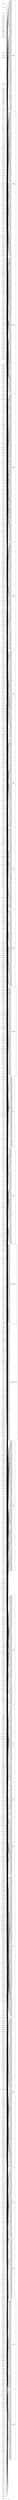 digraph "agc" {
label="agc";
rankdir="LR";
remincross=true;
n1 [ shape=diamond, label="A15_n", color="black", fontcolor="black" ];
n2 [ shape=diamond, label="A16_n", color="black", fontcolor="black" ];
n3 [ shape=diamond, label="A2XG_n", color="black", fontcolor="black" ];
n4 [ shape=diamond, label="A2X_n", color="black", fontcolor="black" ];
n5 [ shape=diamond, label="AD0", color="black", fontcolor="black" ];
n6 [ shape=diamond, label="ADS0", color="black", fontcolor="black" ];
n7 [ shape=diamond, label="AGCWAR", color="black", fontcolor="black" ];
n8 [ shape=diamond, label="ALGA", color="black", fontcolor="black" ];
n9 [ shape=diamond, label="ALTEST", color="black", fontcolor="black" ];
n10 [ shape=diamond, label="ALTM", color="black", fontcolor="black" ];
n11 [ shape=diamond, label="AUG0_n", color="black", fontcolor="black" ];
n12 [ shape=diamond, label="B15X", color="black", fontcolor="black" ];
n13 [ shape=diamond, label="BKTF_n", color="black", fontcolor="black" ];
n14 [ shape=octagon, label="BLKUPL_n", color="black", fontcolor="black" ];
n15 [ shape=diamond, label="BMAGXM", color="black", fontcolor="black" ];
n16 [ shape=diamond, label="BMAGXP", color="black", fontcolor="black" ];
n17 [ shape=diamond, label="BMAGYM", color="black", fontcolor="black" ];
n18 [ shape=diamond, label="BMAGYP", color="black", fontcolor="black" ];
n19 [ shape=diamond, label="BMAGZM", color="black", fontcolor="black" ];
n20 [ shape=diamond, label="BMAGZP", color="black", fontcolor="black" ];
n21 [ shape=octagon, label="BMGXM", color="black", fontcolor="black" ];
n22 [ shape=octagon, label="BMGXP", color="black", fontcolor="black" ];
n23 [ shape=octagon, label="BMGYM", color="black", fontcolor="black" ];
n24 [ shape=octagon, label="BMGYP", color="black", fontcolor="black" ];
n25 [ shape=octagon, label="BMGZM", color="black", fontcolor="black" ];
n26 [ shape=octagon, label="BMGZP", color="black", fontcolor="black" ];
n27 [ shape=diamond, label="BR1", color="black", fontcolor="black" ];
n28 [ shape=diamond, label="BR12B_n", color="black", fontcolor="black" ];
n29 [ shape=diamond, label="BR1B2B", color="black", fontcolor="black" ];
n30 [ shape=diamond, label="BR1B2B_n", color="black", fontcolor="black" ];
n31 [ shape=diamond, label="BR1B2_n", color="black", fontcolor="black" ];
n32 [ shape=diamond, label="BR1_n", color="black", fontcolor="black" ];
n33 [ shape=diamond, label="BR2", color="black", fontcolor="black" ];
n34 [ shape=diamond, label="BR2_n", color="black", fontcolor="black" ];
n35 [ shape=diamond, label="BRDIF_n", color="black", fontcolor="black" ];
n36 [ shape=diamond, label="BXVX", color="black", fontcolor="black" ];
n37 [ shape=diamond, label="C24A", color="black", fontcolor="black" ];
n38 [ shape=diamond, label="C25A", color="black", fontcolor="black" ];
n39 [ shape=diamond, label="C26A", color="black", fontcolor="black" ];
n40 [ shape=diamond, label="C27A", color="black", fontcolor="black" ];
n41 [ shape=diamond, label="C30A", color="black", fontcolor="black" ];
n42 [ shape=diamond, label="C31A", color="black", fontcolor="black" ];
n43 [ shape=diamond, label="C32A", color="black", fontcolor="black" ];
n44 [ shape=diamond, label="C32M", color="black", fontcolor="black" ];
n45 [ shape=diamond, label="C32P", color="black", fontcolor="black" ];
n46 [ shape=diamond, label="C33A", color="black", fontcolor="black" ];
n47 [ shape=diamond, label="C33M", color="black", fontcolor="black" ];
n48 [ shape=diamond, label="C33P", color="black", fontcolor="black" ];
n49 [ shape=diamond, label="C34A", color="black", fontcolor="black" ];
n50 [ shape=diamond, label="C34M", color="black", fontcolor="black" ];
n51 [ shape=diamond, label="C34P", color="black", fontcolor="black" ];
n52 [ shape=diamond, label="C35A", color="black", fontcolor="black" ];
n53 [ shape=diamond, label="C35M", color="black", fontcolor="black" ];
n54 [ shape=diamond, label="C35P", color="black", fontcolor="black" ];
n55 [ shape=diamond, label="C36A", color="black", fontcolor="black" ];
n56 [ shape=diamond, label="C36M", color="black", fontcolor="black" ];
n57 [ shape=diamond, label="C36P", color="black", fontcolor="black" ];
n58 [ shape=diamond, label="C37A", color="black", fontcolor="black" ];
n59 [ shape=diamond, label="C37M", color="black", fontcolor="black" ];
n60 [ shape=diamond, label="C37P", color="black", fontcolor="black" ];
n61 [ shape=diamond, label="C40A", color="black", fontcolor="black" ];
n62 [ shape=diamond, label="C40M", color="black", fontcolor="black" ];
n63 [ shape=diamond, label="C40P", color="black", fontcolor="black" ];
n64 [ shape=diamond, label="C41A", color="black", fontcolor="black" ];
n65 [ shape=diamond, label="C41M", color="black", fontcolor="black" ];
n66 [ shape=diamond, label="C41P", color="black", fontcolor="black" ];
n67 [ shape=diamond, label="C45R", color="black", fontcolor="black" ];
n68 [ shape=diamond, label="C50A", color="black", fontcolor="black" ];
n69 [ shape=diamond, label="C51A", color="black", fontcolor="black" ];
n70 [ shape=diamond, label="C52A", color="black", fontcolor="black" ];
n71 [ shape=diamond, label="C53A", color="black", fontcolor="black" ];
n72 [ shape=diamond, label="C54A", color="black", fontcolor="black" ];
n73 [ shape=diamond, label="C55A", color="black", fontcolor="black" ];
n74 [ shape=diamond, label="CA2_n", color="black", fontcolor="black" ];
n75 [ shape=diamond, label="CA3_n", color="black", fontcolor="black" ];
n76 [ shape=diamond, label="CA4_n", color="black", fontcolor="black" ];
n77 [ shape=diamond, label="CA5_n", color="black", fontcolor="black" ];
n78 [ shape=diamond, label="CA6_n", color="black", fontcolor="black" ];
n79 [ shape=diamond, label="CAD1", color="black", fontcolor="black" ];
n80 [ shape=diamond, label="CAD2", color="black", fontcolor="black" ];
n81 [ shape=diamond, label="CAD3", color="black", fontcolor="black" ];
n82 [ shape=diamond, label="CAD4", color="black", fontcolor="black" ];
n83 [ shape=diamond, label="CAD5", color="black", fontcolor="black" ];
n84 [ shape=diamond, label="CAD6", color="black", fontcolor="black" ];
n85 [ shape=diamond, label="CAG", color="black", fontcolor="black" ];
n86 [ shape=octagon, label="CAURST", color="black", fontcolor="black" ];
n87 [ shape=diamond, label="CBG", color="black", fontcolor="black" ];
n88 [ shape=diamond, label="CCH11", color="black", fontcolor="black" ];
n89 [ shape=diamond, label="CCH12", color="black", fontcolor="black" ];
n90 [ shape=diamond, label="CCH13", color="black", fontcolor="black" ];
n91 [ shape=diamond, label="CCH14", color="black", fontcolor="black" ];
n92 [ shape=diamond, label="CCH33", color="black", fontcolor="black" ];
n93 [ shape=diamond, label="CCH34", color="black", fontcolor="black" ];
n94 [ shape=diamond, label="CCH35", color="black", fontcolor="black" ];
n95 [ shape=diamond, label="CCHG_n", color="black", fontcolor="black" ];
n96 [ shape=diamond, label="CCS0", color="black", fontcolor="black" ];
n97 [ shape=diamond, label="CCS0_n", color="black", fontcolor="black" ];
n98 [ shape=octagon, label="CDUFAL", color="black", fontcolor="black" ];
n99 [ shape=diamond, label="CDUSTB_n", color="black", fontcolor="black" ];
n100 [ shape=diamond, label="CDUXD", color="black", fontcolor="black" ];
n101 [ shape=octagon, label="CDUXDM", color="black", fontcolor="black" ];
n102 [ shape=octagon, label="CDUXDP", color="black", fontcolor="black" ];
n103 [ shape=octagon, label="CDUXM", color="black", fontcolor="black" ];
n104 [ shape=octagon, label="CDUXP", color="black", fontcolor="black" ];
n105 [ shape=diamond, label="CDUYD", color="black", fontcolor="black" ];
n106 [ shape=octagon, label="CDUYDM", color="black", fontcolor="black" ];
n107 [ shape=octagon, label="CDUYDP", color="black", fontcolor="black" ];
n108 [ shape=octagon, label="CDUYM", color="black", fontcolor="black" ];
n109 [ shape=octagon, label="CDUYP", color="black", fontcolor="black" ];
n110 [ shape=diamond, label="CDUZD", color="black", fontcolor="black" ];
n111 [ shape=octagon, label="CDUZDM", color="black", fontcolor="black" ];
n112 [ shape=octagon, label="CDUZDP", color="black", fontcolor="black" ];
n113 [ shape=octagon, label="CDUZM", color="black", fontcolor="black" ];
n114 [ shape=octagon, label="CDUZP", color="black", fontcolor="black" ];
n115 [ shape=diamond, label="CEBG", color="black", fontcolor="black" ];
n116 [ shape=diamond, label="CFBG", color="black", fontcolor="black" ];
n117 [ shape=diamond, label="CG13", color="black", fontcolor="black" ];
n118 [ shape=diamond, label="CG23", color="black", fontcolor="black" ];
n119 [ shape=diamond, label="CG26", color="black", fontcolor="black" ];
n120 [ shape=diamond, label="CGG", color="black", fontcolor="black" ];
n121 [ shape=diamond, label="CGMC", color="black", fontcolor="black" ];
n122 [ shape=diamond, label="CH01", color="black", fontcolor="black" ];
n123 [ shape=diamond, label="CH02", color="black", fontcolor="black" ];
n124 [ shape=diamond, label="CH03", color="black", fontcolor="black" ];
n125 [ shape=diamond, label="CH04", color="black", fontcolor="black" ];
n126 [ shape=diamond, label="CH05", color="black", fontcolor="black" ];
n127 [ shape=diamond, label="CH06", color="black", fontcolor="black" ];
n128 [ shape=diamond, label="CH07", color="black", fontcolor="black" ];
n129 [ shape=diamond, label="CH0705", color="black", fontcolor="black" ];
n130 [ shape=diamond, label="CH0706", color="black", fontcolor="black" ];
n131 [ shape=diamond, label="CH0707", color="black", fontcolor="black" ];
n132 [ shape=diamond, label="CH08", color="black", fontcolor="black" ];
n133 [ shape=diamond, label="CH09", color="black", fontcolor="black" ];
n134 [ shape=diamond, label="CH10", color="black", fontcolor="black" ];
n135 [ shape=diamond, label="CH11", color="black", fontcolor="black" ];
n136 [ shape=diamond, label="CH1108", color="black", fontcolor="black" ];
n137 [ shape=diamond, label="CH1109", color="black", fontcolor="black" ];
n138 [ shape=diamond, label="CH1110", color="black", fontcolor="black" ];
n139 [ shape=diamond, label="CH1111", color="black", fontcolor="black" ];
n140 [ shape=diamond, label="CH1112", color="black", fontcolor="black" ];
n141 [ shape=diamond, label="CH1113", color="black", fontcolor="black" ];
n142 [ shape=diamond, label="CH1114", color="black", fontcolor="black" ];
n143 [ shape=diamond, label="CH1116", color="black", fontcolor="black" ];
n144 [ shape=diamond, label="CH12", color="black", fontcolor="black" ];
n145 [ shape=diamond, label="CH1208", color="black", fontcolor="black" ];
n146 [ shape=diamond, label="CH1209", color="black", fontcolor="black" ];
n147 [ shape=diamond, label="CH1210", color="black", fontcolor="black" ];
n148 [ shape=diamond, label="CH1211", color="black", fontcolor="black" ];
n149 [ shape=diamond, label="CH1212", color="black", fontcolor="black" ];
n150 [ shape=diamond, label="CH1213", color="black", fontcolor="black" ];
n151 [ shape=diamond, label="CH1214", color="black", fontcolor="black" ];
n152 [ shape=diamond, label="CH1216", color="black", fontcolor="black" ];
n153 [ shape=diamond, label="CH13", color="black", fontcolor="black" ];
n154 [ shape=diamond, label="CH1301", color="black", fontcolor="black" ];
n155 [ shape=diamond, label="CH1302", color="black", fontcolor="black" ];
n156 [ shape=diamond, label="CH1303", color="black", fontcolor="black" ];
n157 [ shape=diamond, label="CH1304", color="black", fontcolor="black" ];
n158 [ shape=diamond, label="CH1305", color="black", fontcolor="black" ];
n159 [ shape=diamond, label="CH1306", color="black", fontcolor="black" ];
n160 [ shape=diamond, label="CH1307", color="black", fontcolor="black" ];
n161 [ shape=diamond, label="CH1308", color="black", fontcolor="black" ];
n162 [ shape=diamond, label="CH1309", color="black", fontcolor="black" ];
n163 [ shape=diamond, label="CH1310", color="black", fontcolor="black" ];
n164 [ shape=diamond, label="CH1311", color="black", fontcolor="black" ];
n165 [ shape=diamond, label="CH1316", color="black", fontcolor="black" ];
n166 [ shape=diamond, label="CH14", color="black", fontcolor="black" ];
n167 [ shape=diamond, label="CH1401", color="black", fontcolor="black" ];
n168 [ shape=diamond, label="CH1402", color="black", fontcolor="black" ];
n169 [ shape=diamond, label="CH1403", color="black", fontcolor="black" ];
n170 [ shape=diamond, label="CH1404", color="black", fontcolor="black" ];
n171 [ shape=diamond, label="CH1405", color="black", fontcolor="black" ];
n172 [ shape=diamond, label="CH1406", color="black", fontcolor="black" ];
n173 [ shape=diamond, label="CH1407", color="black", fontcolor="black" ];
n174 [ shape=diamond, label="CH1408", color="black", fontcolor="black" ];
n175 [ shape=diamond, label="CH1409", color="black", fontcolor="black" ];
n176 [ shape=diamond, label="CH1410", color="black", fontcolor="black" ];
n177 [ shape=diamond, label="CH1411", color="black", fontcolor="black" ];
n178 [ shape=diamond, label="CH1412", color="black", fontcolor="black" ];
n179 [ shape=diamond, label="CH1413", color="black", fontcolor="black" ];
n180 [ shape=diamond, label="CH1414", color="black", fontcolor="black" ];
n181 [ shape=diamond, label="CH1416", color="black", fontcolor="black" ];
n182 [ shape=diamond, label="CH1501", color="black", fontcolor="black" ];
n183 [ shape=diamond, label="CH1502", color="black", fontcolor="black" ];
n184 [ shape=diamond, label="CH1503", color="black", fontcolor="black" ];
n185 [ shape=diamond, label="CH1504", color="black", fontcolor="black" ];
n186 [ shape=diamond, label="CH1505", color="black", fontcolor="black" ];
n187 [ shape=diamond, label="CH16", color="black", fontcolor="black" ];
n188 [ shape=diamond, label="CH1601", color="black", fontcolor="black" ];
n189 [ shape=diamond, label="CH1602", color="black", fontcolor="black" ];
n190 [ shape=diamond, label="CH1603", color="black", fontcolor="black" ];
n191 [ shape=diamond, label="CH1604", color="black", fontcolor="black" ];
n192 [ shape=diamond, label="CH1605", color="black", fontcolor="black" ];
n193 [ shape=diamond, label="CH1606", color="black", fontcolor="black" ];
n194 [ shape=diamond, label="CH1607", color="black", fontcolor="black" ];
n195 [ shape=diamond, label="CH3201", color="black", fontcolor="black" ];
n196 [ shape=diamond, label="CH3202", color="black", fontcolor="black" ];
n197 [ shape=diamond, label="CH3203", color="black", fontcolor="black" ];
n198 [ shape=diamond, label="CH3204", color="black", fontcolor="black" ];
n199 [ shape=diamond, label="CH3205", color="black", fontcolor="black" ];
n200 [ shape=diamond, label="CH3206", color="black", fontcolor="black" ];
n201 [ shape=diamond, label="CH3207", color="black", fontcolor="black" ];
n202 [ shape=diamond, label="CH3208", color="black", fontcolor="black" ];
n203 [ shape=diamond, label="CH3209", color="black", fontcolor="black" ];
n204 [ shape=diamond, label="CH3210", color="black", fontcolor="black" ];
n205 [ shape=diamond, label="CH3310", color="black", fontcolor="black" ];
n206 [ shape=diamond, label="CH3311", color="black", fontcolor="black" ];
n207 [ shape=diamond, label="CH3312", color="black", fontcolor="black" ];
n208 [ shape=diamond, label="CH3313", color="black", fontcolor="black" ];
n209 [ shape=diamond, label="CH3314", color="black", fontcolor="black" ];
n210 [ shape=diamond, label="CH3316", color="black", fontcolor="black" ];
n211 [ shape=diamond, label="CHAT01", color="black", fontcolor="black" ];
n212 [ shape=diamond, label="CHAT02", color="black", fontcolor="black" ];
n213 [ shape=diamond, label="CHAT03", color="black", fontcolor="black" ];
n214 [ shape=diamond, label="CHAT04", color="black", fontcolor="black" ];
n215 [ shape=diamond, label="CHAT05", color="black", fontcolor="black" ];
n216 [ shape=diamond, label="CHAT06", color="black", fontcolor="black" ];
n217 [ shape=diamond, label="CHAT07", color="black", fontcolor="black" ];
n218 [ shape=diamond, label="CHAT08", color="black", fontcolor="black" ];
n219 [ shape=diamond, label="CHAT09", color="black", fontcolor="black" ];
n220 [ shape=diamond, label="CHAT10", color="black", fontcolor="black" ];
n221 [ shape=diamond, label="CHAT11", color="black", fontcolor="black" ];
n222 [ shape=diamond, label="CHAT12", color="black", fontcolor="black" ];
n223 [ shape=diamond, label="CHAT13", color="black", fontcolor="black" ];
n224 [ shape=diamond, label="CHAT14", color="black", fontcolor="black" ];
n225 [ shape=diamond, label="CHBT01", color="black", fontcolor="black" ];
n226 [ shape=diamond, label="CHBT02", color="black", fontcolor="black" ];
n227 [ shape=diamond, label="CHBT03", color="black", fontcolor="black" ];
n228 [ shape=diamond, label="CHBT04", color="black", fontcolor="black" ];
n229 [ shape=diamond, label="CHBT05", color="black", fontcolor="black" ];
n230 [ shape=diamond, label="CHBT06", color="black", fontcolor="black" ];
n231 [ shape=diamond, label="CHBT07", color="black", fontcolor="black" ];
n232 [ shape=diamond, label="CHBT08", color="black", fontcolor="black" ];
n233 [ shape=diamond, label="CHBT09", color="black", fontcolor="black" ];
n234 [ shape=diamond, label="CHBT10", color="black", fontcolor="black" ];
n235 [ shape=diamond, label="CHBT11", color="black", fontcolor="black" ];
n236 [ shape=diamond, label="CHBT12", color="black", fontcolor="black" ];
n237 [ shape=diamond, label="CHBT13", color="black", fontcolor="black" ];
n238 [ shape=diamond, label="CHBT14", color="black", fontcolor="black" ];
n239 [ shape=diamond, label="CHINC", color="black", fontcolor="black" ];
n240 [ shape=diamond, label="CHINC_n", color="black", fontcolor="black" ];
n241 [ shape=diamond, label="CHOR01_n", color="black", fontcolor="black" ];
n242 [ shape=diamond, label="CHOR02_n", color="black", fontcolor="black" ];
n243 [ shape=diamond, label="CHOR03_n", color="black", fontcolor="black" ];
n244 [ shape=diamond, label="CHOR04_n", color="black", fontcolor="black" ];
n245 [ shape=diamond, label="CHOR05_n", color="black", fontcolor="black" ];
n246 [ shape=diamond, label="CHOR06_n", color="black", fontcolor="black" ];
n247 [ shape=diamond, label="CHOR07_n", color="black", fontcolor="black" ];
n248 [ shape=diamond, label="CHOR08_n", color="black", fontcolor="black" ];
n249 [ shape=diamond, label="CHOR09_n", color="black", fontcolor="black" ];
n250 [ shape=diamond, label="CHOR10_n", color="black", fontcolor="black" ];
n251 [ shape=diamond, label="CHOR11_n", color="black", fontcolor="black" ];
n252 [ shape=diamond, label="CHOR12_n", color="black", fontcolor="black" ];
n253 [ shape=diamond, label="CHOR13_n", color="black", fontcolor="black" ];
n254 [ shape=diamond, label="CHOR14_n", color="black", fontcolor="black" ];
n255 [ shape=diamond, label="CHOR16_n", color="black", fontcolor="black" ];
n256 [ shape=diamond, label="CHWL01_n", color="black", fontcolor="black" ];
n257 [ shape=diamond, label="CHWL02_n", color="black", fontcolor="black" ];
n258 [ shape=diamond, label="CHWL03_n", color="black", fontcolor="black" ];
n259 [ shape=diamond, label="CHWL04_n", color="black", fontcolor="black" ];
n260 [ shape=diamond, label="CHWL05_n", color="black", fontcolor="black" ];
n261 [ shape=diamond, label="CHWL06_n", color="black", fontcolor="black" ];
n262 [ shape=diamond, label="CHWL07_n", color="black", fontcolor="black" ];
n263 [ shape=diamond, label="CHWL08_n", color="black", fontcolor="black" ];
n264 [ shape=diamond, label="CHWL09_n", color="black", fontcolor="black" ];
n265 [ shape=diamond, label="CHWL10_n", color="black", fontcolor="black" ];
n266 [ shape=diamond, label="CHWL11_n", color="black", fontcolor="black" ];
n267 [ shape=diamond, label="CHWL12_n", color="black", fontcolor="black" ];
n268 [ shape=diamond, label="CHWL13_n", color="black", fontcolor="black" ];
n269 [ shape=diamond, label="CHWL14_n", color="black", fontcolor="black" ];
n270 [ shape=diamond, label="CHWL16_n", color="black", fontcolor="black" ];
n271 [ shape=diamond, label="CI01_n", color="black", fontcolor="black" ];
n272 [ shape=diamond, label="CI05_n", color="black", fontcolor="black" ];
n273 [ shape=diamond, label="CI09_n", color="black", fontcolor="black" ];
n274 [ shape=diamond, label="CI13_n", color="black", fontcolor="black" ];
n275 [ shape=diamond, label="CI_n", color="black", fontcolor="black" ];
n276 [ shape=diamond, label="CLG1G", color="black", fontcolor="black" ];
n277 [ shape=diamond, label="CLG2G", color="black", fontcolor="black" ];
n278 [ shape=octagon, label="CLK", color="black", fontcolor="black" ];
n279 [ shape=octagon, label="CLOCK", color="black", fontcolor="black" ];
n280 [ shape=diamond, label="CLROPE", color="black", fontcolor="black" ];
n281 [ shape=diamond, label="CLXC", color="black", fontcolor="black" ];
n282 [ shape=diamond, label="CO06", color="black", fontcolor="black" ];
n283 [ shape=diamond, label="CO10", color="black", fontcolor="black" ];
n284 [ shape=diamond, label="CO14", color="black", fontcolor="black" ];
n285 [ shape=octagon, label="COMACT", color="black", fontcolor="black" ];
n286 [ shape=diamond, label="CQG", color="black", fontcolor="black" ];
n287 [ shape=diamond, label="CSG", color="black", fontcolor="black" ];
n288 [ shape=diamond, label="CT", color="black", fontcolor="black" ];
n289 [ shape=octagon, label="CTLSAT", color="black", fontcolor="black" ];
n290 [ shape=diamond, label="CTROR", color="black", fontcolor="black" ];
n291 [ shape=diamond, label="CTROR_n", color="black", fontcolor="black" ];
n292 [ shape=diamond, label="CT_n", color="black", fontcolor="black" ];
n293 [ shape=diamond, label="CUG", color="black", fontcolor="black" ];
n294 [ shape=diamond, label="CXB0_n", color="black", fontcolor="black" ];
n295 [ shape=diamond, label="CXB1_n", color="black", fontcolor="black" ];
n296 [ shape=diamond, label="CXB2_n", color="black", fontcolor="black" ];
n297 [ shape=diamond, label="CXB3_n", color="black", fontcolor="black" ];
n298 [ shape=diamond, label="CXB4_n", color="black", fontcolor="black" ];
n299 [ shape=diamond, label="CXB5_n", color="black", fontcolor="black" ];
n300 [ shape=diamond, label="CXB6_n", color="black", fontcolor="black" ];
n301 [ shape=diamond, label="CXB7_n", color="black", fontcolor="black" ];
n302 [ shape=diamond, label="CYL_n", color="black", fontcolor="black" ];
n303 [ shape=diamond, label="CYR_n", color="black", fontcolor="black" ];
n304 [ shape=diamond, label="CZG", color="black", fontcolor="black" ];
n305 [ shape=diamond, label="DAS0", color="black", fontcolor="black" ];
n306 [ shape=diamond, label="DAS0_n", color="black", fontcolor="black" ];
n307 [ shape=diamond, label="DAS1", color="black", fontcolor="black" ];
n308 [ shape=diamond, label="DAS1_n", color="black", fontcolor="black" ];
n309 [ shape=octagon, label="DBLTST", color="black", fontcolor="black" ];
n310 [ shape=diamond, label="DCA0", color="black", fontcolor="black" ];
n311 [ shape=diamond, label="DCS0", color="black", fontcolor="black" ];
n312 [ shape=diamond, label="DIM0_n", color="black", fontcolor="black" ];
n313 [ shape=diamond, label="DINC", color="black", fontcolor="black" ];
n314 [ shape=diamond, label="DINC_n", color="black", fontcolor="black" ];
n315 [ shape=diamond, label="DIVSTG", color="black", fontcolor="black" ];
n316 [ shape=diamond, label="DIV_n", color="black", fontcolor="black" ];
n317 [ shape=octagon, label="DKBSNC", color="black", fontcolor="black" ];
n318 [ shape=octagon, label="DKDATA", color="black", fontcolor="black" ];
n319 [ shape=octagon, label="DKEND", color="black", fontcolor="black" ];
n320 [ shape=octagon, label="DKSTRT", color="black", fontcolor="black" ];
n321 [ shape=diamond, label="DLKPLS", color="black", fontcolor="black" ];
n322 [ shape=octagon, label="DOSCAL", color="black", fontcolor="black" ];
n323 [ shape=diamond, label="DRPRST", color="black", fontcolor="black" ];
n324 [ shape=diamond, label="DV1", color="black", fontcolor="black" ];
n325 [ shape=diamond, label="DV1376", color="black", fontcolor="black" ];
n326 [ shape=diamond, label="DV1376_n", color="black", fontcolor="black" ];
n327 [ shape=diamond, label="DV1_n", color="black", fontcolor="black" ];
n328 [ shape=diamond, label="DV3764", color="black", fontcolor="black" ];
n329 [ shape=diamond, label="DV376_n", color="black", fontcolor="black" ];
n330 [ shape=diamond, label="DV4", color="black", fontcolor="black" ];
n331 [ shape=diamond, label="DV4B1B", color="black", fontcolor="black" ];
n332 [ shape=diamond, label="DV4_n", color="black", fontcolor="black" ];
n333 [ shape=diamond, label="DVST", color="black", fontcolor="black" ];
n334 [ shape=diamond, label="DXCH0", color="black", fontcolor="black" ];
n335 [ shape=diamond, label="E5", color="black", fontcolor="black" ];
n336 [ shape=diamond, label="E6", color="black", fontcolor="black" ];
n337 [ shape=diamond, label="E7_n", color="black", fontcolor="black" ];
n338 [ shape=diamond, label="EAC_n", color="black", fontcolor="black" ];
n339 [ shape=diamond, label="EB10", color="black", fontcolor="black" ];
n340 [ shape=diamond, label="EB11_n", color="black", fontcolor="black" ];
n341 [ shape=diamond, label="EB9", color="black", fontcolor="black" ];
n342 [ shape=diamond, label="EDOP_n", color="black", fontcolor="black" ];
n343 [ shape=diamond, label="EMSD", color="black", fontcolor="black" ];
n344 [ shape=diamond, label="ERRST", color="black", fontcolor="black" ];
n345 [ shape=diamond, label="EXST0_n", color="black", fontcolor="black" ];
n346 [ shape=diamond, label="EXST1_n", color="black", fontcolor="black" ];
n347 [ shape=diamond, label="EXT", color="black", fontcolor="black" ];
n348 [ shape=diamond, label="EXTPLS", color="black", fontcolor="black" ];
n349 [ shape=diamond, label="F01A", color="black", fontcolor="black" ];
n350 [ shape=diamond, label="F01B", color="black", fontcolor="black" ];
n351 [ shape=diamond, label="F02B", color="black", fontcolor="black" ];
n352 [ shape=diamond, label="F03B", color="black", fontcolor="black" ];
n353 [ shape=diamond, label="F04A", color="black", fontcolor="black" ];
n354 [ shape=diamond, label="F04B", color="black", fontcolor="black" ];
n355 [ shape=diamond, label="F05A_n", color="black", fontcolor="black" ];
n356 [ shape=diamond, label="F05B_n", color="black", fontcolor="black" ];
n357 [ shape=diamond, label="F06B", color="black", fontcolor="black" ];
n358 [ shape=diamond, label="F07A", color="black", fontcolor="black" ];
n359 [ shape=diamond, label="F07B", color="black", fontcolor="black" ];
n360 [ shape=diamond, label="F07B_n", color="black", fontcolor="black" ];
n361 [ shape=diamond, label="F08B", color="black", fontcolor="black" ];
n362 [ shape=diamond, label="F09A", color="black", fontcolor="black" ];
n363 [ shape=diamond, label="F09B", color="black", fontcolor="black" ];
n364 [ shape=diamond, label="F09B_n", color="black", fontcolor="black" ];
n365 [ shape=diamond, label="F10A", color="black", fontcolor="black" ];
n366 [ shape=diamond, label="F10A_n", color="black", fontcolor="black" ];
n367 [ shape=diamond, label="F10B", color="black", fontcolor="black" ];
n368 [ shape=diamond, label="F12B", color="black", fontcolor="black" ];
n369 [ shape=diamond, label="F14B", color="black", fontcolor="black" ];
n370 [ shape=diamond, label="F17A", color="black", fontcolor="black" ];
n371 [ shape=diamond, label="F17B", color="black", fontcolor="black" ];
n372 [ shape=diamond, label="F18A", color="black", fontcolor="black" ];
n373 [ shape=diamond, label="F18B", color="black", fontcolor="black" ];
n374 [ shape=diamond, label="F5ASB0_n", color="black", fontcolor="black" ];
n375 [ shape=diamond, label="F5ASB2", color="black", fontcolor="black" ];
n376 [ shape=diamond, label="F5ASB2_n", color="black", fontcolor="black" ];
n377 [ shape=diamond, label="F5BSB2_n", color="black", fontcolor="black" ];
n378 [ shape=diamond, label="FETCH0", color="black", fontcolor="black" ];
n379 [ shape=diamond, label="FETCH0_n", color="black", fontcolor="black" ];
n380 [ shape=diamond, label="FETCH1", color="black", fontcolor="black" ];
n381 [ shape=diamond, label="FLASH", color="black", fontcolor="black" ];
n382 [ shape=diamond, label="FLASH_n", color="black", fontcolor="black" ];
n383 [ shape=octagon, label="FLTOUT", color="black", fontcolor="black" ];
n384 [ shape=octagon, label="FREFUN", color="black", fontcolor="black" ];
n385 [ shape=diamond, label="FS01", color="black", fontcolor="black" ];
n386 [ shape=diamond, label="FS01_n", color="black", fontcolor="black" ];
n387 [ shape=diamond, label="FS02", color="black", fontcolor="black" ];
n388 [ shape=diamond, label="FS03", color="black", fontcolor="black" ];
n389 [ shape=diamond, label="FS04", color="black", fontcolor="black" ];
n390 [ shape=diamond, label="FS05", color="black", fontcolor="black" ];
n391 [ shape=diamond, label="FS05_n", color="black", fontcolor="black" ];
n392 [ shape=diamond, label="FS06", color="black", fontcolor="black" ];
n393 [ shape=diamond, label="FS07A", color="black", fontcolor="black" ];
n394 [ shape=diamond, label="FS07_n", color="black", fontcolor="black" ];
n395 [ shape=diamond, label="FS08", color="black", fontcolor="black" ];
n396 [ shape=diamond, label="FS09", color="black", fontcolor="black" ];
n397 [ shape=diamond, label="FS09_n", color="black", fontcolor="black" ];
n398 [ shape=diamond, label="FS10", color="black", fontcolor="black" ];
n399 [ shape=diamond, label="FS13", color="black", fontcolor="black" ];
n400 [ shape=diamond, label="FS14", color="black", fontcolor="black" ];
n401 [ shape=diamond, label="FS16", color="black", fontcolor="black" ];
n402 [ shape=diamond, label="FS17", color="black", fontcolor="black" ];
n403 [ shape=diamond, label="FUTEXT", color="black", fontcolor="black" ];
n404 [ shape=diamond, label="G01", color="black", fontcolor="black" ];
n405 [ shape=diamond, label="G01ED", color="black", fontcolor="black" ];
n406 [ shape=diamond, label="G01_n", color="black", fontcolor="black" ];
n407 [ shape=diamond, label="G02", color="black", fontcolor="black" ];
n408 [ shape=diamond, label="G02ED", color="black", fontcolor="black" ];
n409 [ shape=diamond, label="G03", color="black", fontcolor="black" ];
n410 [ shape=diamond, label="G03ED", color="black", fontcolor="black" ];
n411 [ shape=diamond, label="G04", color="black", fontcolor="black" ];
n412 [ shape=diamond, label="G04ED", color="black", fontcolor="black" ];
n413 [ shape=diamond, label="G05", color="black", fontcolor="black" ];
n414 [ shape=diamond, label="G05ED", color="black", fontcolor="black" ];
n415 [ shape=diamond, label="G05_n", color="black", fontcolor="black" ];
n416 [ shape=diamond, label="G06", color="black", fontcolor="black" ];
n417 [ shape=diamond, label="G06ED", color="black", fontcolor="black" ];
n418 [ shape=diamond, label="G06_n", color="black", fontcolor="black" ];
n419 [ shape=diamond, label="G07", color="black", fontcolor="black" ];
n420 [ shape=diamond, label="G07ED", color="black", fontcolor="black" ];
n421 [ shape=diamond, label="G07_n", color="black", fontcolor="black" ];
n422 [ shape=diamond, label="G08", color="black", fontcolor="black" ];
n423 [ shape=diamond, label="G09", color="black", fontcolor="black" ];
n424 [ shape=diamond, label="G09_n", color="black", fontcolor="black" ];
n425 [ shape=diamond, label="G10", color="black", fontcolor="black" ];
n426 [ shape=diamond, label="G10_n", color="black", fontcolor="black" ];
n427 [ shape=diamond, label="G11", color="black", fontcolor="black" ];
n428 [ shape=diamond, label="G11_n", color="black", fontcolor="black" ];
n429 [ shape=diamond, label="G12", color="black", fontcolor="black" ];
n430 [ shape=diamond, label="G13", color="black", fontcolor="black" ];
n431 [ shape=diamond, label="G13_n", color="black", fontcolor="black" ];
n432 [ shape=diamond, label="G14", color="black", fontcolor="black" ];
n433 [ shape=diamond, label="G14_n", color="black", fontcolor="black" ];
n434 [ shape=diamond, label="G15", color="black", fontcolor="black" ];
n435 [ shape=diamond, label="G15_n", color="black", fontcolor="black" ];
n436 [ shape=diamond, label="G16", color="black", fontcolor="black" ];
n437 [ shape=diamond, label="G16SW_n", color="black", fontcolor="black" ];
n438 [ shape=diamond, label="G2LSG_n", color="black", fontcolor="black" ];
n439 [ shape=octagon, label="GATEX_n", color="black", fontcolor="black" ];
n440 [ shape=octagon, label="GATEY_n", color="black", fontcolor="black" ];
n441 [ shape=octagon, label="GATEZ_n", color="black", fontcolor="black" ];
n442 [ shape=octagon, label="GCAPCL", color="black", fontcolor="black" ];
n443 [ shape=diamond, label="GEM01", color="black", fontcolor="black" ];
n444 [ shape=diamond, label="GEM02", color="black", fontcolor="black" ];
n445 [ shape=diamond, label="GEM03", color="black", fontcolor="black" ];
n446 [ shape=diamond, label="GEM04", color="black", fontcolor="black" ];
n447 [ shape=diamond, label="GEM05", color="black", fontcolor="black" ];
n448 [ shape=diamond, label="GEM06", color="black", fontcolor="black" ];
n449 [ shape=diamond, label="GEM07", color="black", fontcolor="black" ];
n450 [ shape=diamond, label="GEM08", color="black", fontcolor="black" ];
n451 [ shape=diamond, label="GEM09", color="black", fontcolor="black" ];
n452 [ shape=diamond, label="GEM10", color="black", fontcolor="black" ];
n453 [ shape=diamond, label="GEM11", color="black", fontcolor="black" ];
n454 [ shape=diamond, label="GEM12", color="black", fontcolor="black" ];
n455 [ shape=diamond, label="GEM13", color="black", fontcolor="black" ];
n456 [ shape=diamond, label="GEM14", color="black", fontcolor="black" ];
n457 [ shape=diamond, label="GEM16", color="black", fontcolor="black" ];
n458 [ shape=diamond, label="GEMP", color="black", fontcolor="black" ];
n459 [ shape=diamond, label="GEQZRO_n", color="black", fontcolor="black" ];
n460 [ shape=diamond, label="GINH", color="black", fontcolor="black" ];
n461 [ shape=octagon, label="GND", color="black", fontcolor="black" ];
n462 [ shape=diamond, label="GNHNC", color="black", fontcolor="black" ];
n463 [ shape=diamond, label="GOJ1", color="black", fontcolor="black" ];
n464 [ shape=diamond, label="GOJ1_n", color="black", fontcolor="black" ];
n465 [ shape=diamond, label="GOJAM", color="black", fontcolor="black" ];
n466 [ shape=diamond, label="GTONE", color="black", fontcolor="black" ];
n467 [ shape=diamond, label="GTRST_n", color="black", fontcolor="black" ];
n468 [ shape=diamond, label="GTSET", color="black", fontcolor="black" ];
n469 [ shape=diamond, label="GTSET_n", color="black", fontcolor="black" ];
n470 [ shape=octagon, label="GUIREL", color="black", fontcolor="black" ];
n471 [ shape=diamond, label="GYROD", color="black", fontcolor="black" ];
n472 [ shape=diamond, label="HIMOD", color="black", fontcolor="black" ];
n473 [ shape=diamond, label="HNDRPT", color="black", fontcolor="black" ];
n474 [ shape=octagon, label="HOLFUN", color="black", fontcolor="black" ];
n475 [ shape=diamond, label="IC1", color="black", fontcolor="black" ];
n476 [ shape=diamond, label="IC10", color="black", fontcolor="black" ];
n477 [ shape=diamond, label="IC10_n", color="black", fontcolor="black" ];
n478 [ shape=diamond, label="IC11", color="black", fontcolor="black" ];
n479 [ shape=diamond, label="IC11_n", color="black", fontcolor="black" ];
n480 [ shape=diamond, label="IC12", color="black", fontcolor="black" ];
n481 [ shape=diamond, label="IC12_n", color="black", fontcolor="black" ];
n482 [ shape=diamond, label="IC13", color="black", fontcolor="black" ];
n483 [ shape=diamond, label="IC14", color="black", fontcolor="black" ];
n484 [ shape=diamond, label="IC15", color="black", fontcolor="black" ];
n485 [ shape=diamond, label="IC15_n", color="black", fontcolor="black" ];
n486 [ shape=diamond, label="IC16", color="black", fontcolor="black" ];
n487 [ shape=diamond, label="IC16_n", color="black", fontcolor="black" ];
n488 [ shape=diamond, label="IC17", color="black", fontcolor="black" ];
n489 [ shape=diamond, label="IC2", color="black", fontcolor="black" ];
n490 [ shape=diamond, label="IC2_n", color="black", fontcolor="black" ];
n491 [ shape=diamond, label="IC3", color="black", fontcolor="black" ];
n492 [ shape=diamond, label="IC4", color="black", fontcolor="black" ];
n493 [ shape=diamond, label="IC5", color="black", fontcolor="black" ];
n494 [ shape=diamond, label="IC5_n", color="black", fontcolor="black" ];
n495 [ shape=diamond, label="IC6", color="black", fontcolor="black" ];
n496 [ shape=diamond, label="IC7", color="black", fontcolor="black" ];
n497 [ shape=diamond, label="IC8_n", color="black", fontcolor="black" ];
n498 [ shape=diamond, label="IC9", color="black", fontcolor="black" ];
n499 [ shape=diamond, label="IIP", color="black", fontcolor="black" ];
n500 [ shape=diamond, label="IIP_n", color="black", fontcolor="black" ];
n501 [ shape=diamond, label="IL01", color="black", fontcolor="black" ];
n502 [ shape=diamond, label="IL02", color="black", fontcolor="black" ];
n503 [ shape=diamond, label="IL03", color="black", fontcolor="black" ];
n504 [ shape=diamond, label="IL04", color="black", fontcolor="black" ];
n505 [ shape=diamond, label="IL05", color="black", fontcolor="black" ];
n506 [ shape=diamond, label="IL06", color="black", fontcolor="black" ];
n507 [ shape=diamond, label="IL07", color="black", fontcolor="black" ];
n508 [ shape=octagon, label="IMUCAG", color="black", fontcolor="black" ];
n509 [ shape=octagon, label="IMUFAL", color="black", fontcolor="black" ];
n510 [ shape=octagon, label="IMUOPR", color="black", fontcolor="black" ];
n511 [ shape=octagon, label="IN3008", color="black", fontcolor="black" ];
n512 [ shape=octagon, label="IN3212", color="black", fontcolor="black" ];
n513 [ shape=octagon, label="IN3213", color="black", fontcolor="black" ];
n514 [ shape=octagon, label="IN3214", color="black", fontcolor="black" ];
n515 [ shape=octagon, label="IN3216", color="black", fontcolor="black" ];
n516 [ shape=octagon, label="IN3301", color="black", fontcolor="black" ];
n517 [ shape=diamond, label="INCR0", color="black", fontcolor="black" ];
n518 [ shape=diamond, label="INCSET_n", color="black", fontcolor="black" ];
n519 [ shape=diamond, label="INHPLS", color="black", fontcolor="black" ];
n520 [ shape=diamond, label="INKL", color="black", fontcolor="black" ];
n521 [ shape=diamond, label="INKL_n", color="black", fontcolor="black" ];
n522 [ shape=diamond, label="INLNKM", color="black", fontcolor="black" ];
n523 [ shape=diamond, label="INLNKP", color="black", fontcolor="black" ];
n524 [ shape=diamond, label="INOTLD", color="black", fontcolor="black" ];
n525 [ shape=diamond, label="INOUT", color="black", fontcolor="black" ];
n526 [ shape=diamond, label="INOUT_n", color="black", fontcolor="black" ];
n527 [ shape=octagon, label="ISSTOR", color="black", fontcolor="black" ];
n528 [ shape=diamond, label="KRPT", color="black", fontcolor="black" ];
n529 [ shape=octagon, label="KYRLS", color="black", fontcolor="black" ];
n530 [ shape=diamond, label="KYRPT1", color="black", fontcolor="black" ];
n531 [ shape=diamond, label="KYRPT2", color="black", fontcolor="black" ];
n532 [ shape=diamond, label="L01_n", color="black", fontcolor="black" ];
n533 [ shape=diamond, label="L02_n", color="black", fontcolor="black" ];
n534 [ shape=diamond, label="L04_n", color="black", fontcolor="black" ];
n535 [ shape=diamond, label="L08_n", color="black", fontcolor="black" ];
n536 [ shape=diamond, label="L12_n", color="black", fontcolor="black" ];
n537 [ shape=diamond, label="L15_n", color="black", fontcolor="black" ];
n538 [ shape=diamond, label="L16_n", color="black", fontcolor="black" ];
n539 [ shape=diamond, label="L2GDG_n", color="black", fontcolor="black" ];
n540 [ shape=diamond, label="L2GD_n", color="black", fontcolor="black" ];
n541 [ shape=octagon, label="LEMATT", color="black", fontcolor="black" ];
n542 [ shape=octagon, label="LFTOFF", color="black", fontcolor="black" ];
n543 [ shape=diamond, label="LOMOD", color="black", fontcolor="black" ];
n544 [ shape=octagon, label="LRIN0", color="black", fontcolor="black" ];
n545 [ shape=octagon, label="LRIN1", color="black", fontcolor="black" ];
n546 [ shape=octagon, label="LRRLSC", color="black", fontcolor="black" ];
n547 [ shape=octagon, label="LVDAGD", color="black", fontcolor="black" ];
n548 [ shape=octagon, label="MAINRS", color="black", fontcolor="black" ];
n549 [ shape=octagon, label="MAMU", color="black", fontcolor="black" ];
n550 [ shape=octagon, label="MANmP", color="black", fontcolor="black" ];
n551 [ shape=octagon, label="MANmR", color="black", fontcolor="black" ];
n552 [ shape=octagon, label="MANmY", color="black", fontcolor="black" ];
n553 [ shape=octagon, label="MANpP", color="black", fontcolor="black" ];
n554 [ shape=octagon, label="MANpR", color="black", fontcolor="black" ];
n555 [ shape=octagon, label="MANpY", color="black", fontcolor="black" ];
n556 [ shape=octagon, label="MARK", color="black", fontcolor="black" ];
n557 [ shape=diamond, label="MASK0", color="black", fontcolor="black" ];
n558 [ shape=diamond, label="MASK0_n", color="black", fontcolor="black" ];
n559 [ shape=octagon, label="MBR1", color="black", fontcolor="black" ];
n560 [ shape=octagon, label="MBR2", color="black", fontcolor="black" ];
n561 [ shape=diamond, label="MCDU", color="black", fontcolor="black" ];
n562 [ shape=diamond, label="MCRO_n", color="black", fontcolor="black" ];
n563 [ shape=octagon, label="MCTRAL_n", color="black", fontcolor="black" ];
n564 [ shape=octagon, label="MDT01", color="black", fontcolor="black" ];
n565 [ shape=octagon, label="MDT02", color="black", fontcolor="black" ];
n566 [ shape=octagon, label="MDT03", color="black", fontcolor="black" ];
n567 [ shape=octagon, label="MDT04", color="black", fontcolor="black" ];
n568 [ shape=octagon, label="MDT05", color="black", fontcolor="black" ];
n569 [ shape=octagon, label="MDT06", color="black", fontcolor="black" ];
n570 [ shape=octagon, label="MDT07", color="black", fontcolor="black" ];
n571 [ shape=octagon, label="MDT08", color="black", fontcolor="black" ];
n572 [ shape=octagon, label="MDT09", color="black", fontcolor="black" ];
n573 [ shape=octagon, label="MDT10", color="black", fontcolor="black" ];
n574 [ shape=octagon, label="MDT11", color="black", fontcolor="black" ];
n575 [ shape=octagon, label="MDT12", color="black", fontcolor="black" ];
n576 [ shape=octagon, label="MDT13", color="black", fontcolor="black" ];
n577 [ shape=octagon, label="MDT14", color="black", fontcolor="black" ];
n578 [ shape=octagon, label="MDT15", color="black", fontcolor="black" ];
n579 [ shape=octagon, label="MDT16", color="black", fontcolor="black" ];
n580 [ shape=octagon, label="MGOJAM", color="black", fontcolor="black" ];
n581 [ shape=octagon, label="MGP_n", color="black", fontcolor="black" ];
n582 [ shape=octagon, label="MIIP", color="black", fontcolor="black" ];
n583 [ shape=diamond, label="MINC", color="black", fontcolor="black" ];
n584 [ shape=octagon, label="MINHL", color="black", fontcolor="black" ];
n585 [ shape=octagon, label="MINKL", color="black", fontcolor="black" ];
n586 [ shape=octagon, label="MKEY1", color="black", fontcolor="black" ];
n587 [ shape=octagon, label="MKEY2", color="black", fontcolor="black" ];
n588 [ shape=octagon, label="MKEY3", color="black", fontcolor="black" ];
n589 [ shape=octagon, label="MKEY4", color="black", fontcolor="black" ];
n590 [ shape=octagon, label="MKEY5", color="black", fontcolor="black" ];
n591 [ shape=diamond, label="MKRPT", color="black", fontcolor="black" ];
n592 [ shape=octagon, label="MLDCH", color="black", fontcolor="black" ];
n593 [ shape=octagon, label="MLOAD", color="black", fontcolor="black" ];
n594 [ shape=octagon, label="MNHNC", color="black", fontcolor="black" ];
n595 [ shape=octagon, label="MNHRPT", color="black", fontcolor="black" ];
n596 [ shape=octagon, label="MNHSBF", color="black", fontcolor="black" ];
n597 [ shape=octagon, label="MNIMmP", color="black", fontcolor="black" ];
n598 [ shape=octagon, label="MNIMmR", color="black", fontcolor="black" ];
n599 [ shape=octagon, label="MNIMmY", color="black", fontcolor="black" ];
n600 [ shape=octagon, label="MNIMpP", color="black", fontcolor="black" ];
n601 [ shape=octagon, label="MNIMpR", color="black", fontcolor="black" ];
n602 [ shape=octagon, label="MNIMpY", color="black", fontcolor="black" ];
n603 [ shape=octagon, label="MNISQ", color="black", fontcolor="black" ];
n604 [ shape=octagon, label="MON800", color="black", fontcolor="black" ];
n605 [ shape=diamond, label="MONEX", color="black", fontcolor="black" ];
n606 [ shape=diamond, label="MONEX_n", color="black", fontcolor="black" ];
n607 [ shape=octagon, label="MONPAR", color="black", fontcolor="black" ];
n608 [ shape=octagon, label="MONWBK", color="black", fontcolor="black" ];
n609 [ shape=octagon, label="MONWT", color="black", fontcolor="black" ];
n610 [ shape=diamond, label="MON_n", color="black", fontcolor="black" ];
n611 [ shape=diamond, label="MONpCH", color="black", fontcolor="black" ];
n612 [ shape=octagon, label="MOSCAL_n", color="black", fontcolor="black" ];
n613 [ shape=diamond, label="MOUT_n", color="black", fontcolor="black" ];
n614 [ shape=diamond, label="MP0", color="black", fontcolor="black" ];
n615 [ shape=diamond, label="MP0T10", color="black", fontcolor="black" ];
n616 [ shape=diamond, label="MP0_n", color="black", fontcolor="black" ];
n617 [ shape=diamond, label="MP1", color="black", fontcolor="black" ];
n618 [ shape=diamond, label="MP1_n", color="black", fontcolor="black" ];
n619 [ shape=diamond, label="MP3", color="black", fontcolor="black" ];
n620 [ shape=diamond, label="MP3A", color="black", fontcolor="black" ];
n621 [ shape=diamond, label="MP3_n", color="black", fontcolor="black" ];
n622 [ shape=octagon, label="MPAL_n", color="black", fontcolor="black" ];
n623 [ shape=octagon, label="MPIPAL_n", color="black", fontcolor="black" ];
n624 [ shape=octagon, label="MRAG", color="black", fontcolor="black" ];
n625 [ shape=octagon, label="MRCH", color="black", fontcolor="black" ];
n626 [ shape=octagon, label="MRDCH", color="black", fontcolor="black" ];
n627 [ shape=octagon, label="MREAD", color="black", fontcolor="black" ];
n628 [ shape=octagon, label="MREQIN", color="black", fontcolor="black" ];
n629 [ shape=octagon, label="MRGG", color="black", fontcolor="black" ];
n630 [ shape=octagon, label="MRKREJ", color="black", fontcolor="black" ];
n631 [ shape=octagon, label="MRKRST", color="black", fontcolor="black" ];
n632 [ shape=octagon, label="MRLG", color="black", fontcolor="black" ];
n633 [ shape=octagon, label="MRPTAL_n", color="black", fontcolor="black" ];
n634 [ shape=octagon, label="MRSC", color="black", fontcolor="black" ];
n635 [ shape=octagon, label="MRULOG", color="black", fontcolor="black" ];
n636 [ shape=octagon, label="MSCAFL_n", color="black", fontcolor="black" ];
n637 [ shape=octagon, label="MSCDBL_n", color="black", fontcolor="black" ];
n638 [ shape=octagon, label="MSP", color="black", fontcolor="black" ];
n639 [ shape=octagon, label="MSQ10", color="black", fontcolor="black" ];
n640 [ shape=octagon, label="MSQ11", color="black", fontcolor="black" ];
n641 [ shape=octagon, label="MSQ12", color="black", fontcolor="black" ];
n642 [ shape=octagon, label="MSQ13", color="black", fontcolor="black" ];
n643 [ shape=octagon, label="MSQ14", color="black", fontcolor="black" ];
n644 [ shape=octagon, label="MSQ16", color="black", fontcolor="black" ];
n645 [ shape=octagon, label="MSQEXT", color="black", fontcolor="black" ];
n646 [ shape=octagon, label="MST1", color="black", fontcolor="black" ];
n647 [ shape=octagon, label="MST2", color="black", fontcolor="black" ];
n648 [ shape=octagon, label="MST3", color="black", fontcolor="black" ];
n649 [ shape=octagon, label="MSTP", color="black", fontcolor="black" ];
n650 [ shape=octagon, label="MSTPIT_n", color="black", fontcolor="black" ];
n651 [ shape=octagon, label="MSTRT", color="black", fontcolor="black" ];
n652 [ shape=diamond, label="MSTRTP", color="black", fontcolor="black" ];
n653 [ shape=diamond, label="MSU0", color="black", fontcolor="black" ];
n654 [ shape=diamond, label="MSU0_n", color="black", fontcolor="black" ];
n655 [ shape=octagon, label="MT01", color="black", fontcolor="black" ];
n656 [ shape=octagon, label="MT02", color="black", fontcolor="black" ];
n657 [ shape=octagon, label="MT03", color="black", fontcolor="black" ];
n658 [ shape=octagon, label="MT04", color="black", fontcolor="black" ];
n659 [ shape=octagon, label="MT05", color="black", fontcolor="black" ];
n660 [ shape=octagon, label="MT06", color="black", fontcolor="black" ];
n661 [ shape=octagon, label="MT07", color="black", fontcolor="black" ];
n662 [ shape=octagon, label="MT08", color="black", fontcolor="black" ];
n663 [ shape=octagon, label="MT09", color="black", fontcolor="black" ];
n664 [ shape=octagon, label="MT10", color="black", fontcolor="black" ];
n665 [ shape=octagon, label="MT11", color="black", fontcolor="black" ];
n666 [ shape=octagon, label="MT12", color="black", fontcolor="black" ];
n667 [ shape=octagon, label="MTCAL_n", color="black", fontcolor="black" ];
n668 [ shape=octagon, label="MTCSAI", color="black", fontcolor="black" ];
n669 [ shape=octagon, label="MTCSA_n", color="black", fontcolor="black" ];
n670 [ shape=octagon, label="MVFAIL_n", color="black", fontcolor="black" ];
n671 [ shape=octagon, label="MWAG", color="black", fontcolor="black" ];
n672 [ shape=octagon, label="MWARNF_n", color="black", fontcolor="black" ];
n673 [ shape=octagon, label="MWATCH_n", color="black", fontcolor="black" ];
n674 [ shape=octagon, label="MWBBEG", color="black", fontcolor="black" ];
n675 [ shape=octagon, label="MWBG", color="black", fontcolor="black" ];
n676 [ shape=octagon, label="MWCH", color="black", fontcolor="black" ];
n677 [ shape=octagon, label="MWEBG", color="black", fontcolor="black" ];
n678 [ shape=octagon, label="MWFBG", color="black", fontcolor="black" ];
n679 [ shape=octagon, label="MWG", color="black", fontcolor="black" ];
n680 [ shape=octagon, label="MWL01", color="black", fontcolor="black" ];
n681 [ shape=octagon, label="MWL02", color="black", fontcolor="black" ];
n682 [ shape=octagon, label="MWL03", color="black", fontcolor="black" ];
n683 [ shape=octagon, label="MWL04", color="black", fontcolor="black" ];
n684 [ shape=octagon, label="MWL05", color="black", fontcolor="black" ];
n685 [ shape=octagon, label="MWL06", color="black", fontcolor="black" ];
n686 [ shape=octagon, label="MWL07", color="black", fontcolor="black" ];
n687 [ shape=octagon, label="MWL08", color="black", fontcolor="black" ];
n688 [ shape=octagon, label="MWL09", color="black", fontcolor="black" ];
n689 [ shape=octagon, label="MWL10", color="black", fontcolor="black" ];
n690 [ shape=octagon, label="MWL11", color="black", fontcolor="black" ];
n691 [ shape=octagon, label="MWL12", color="black", fontcolor="black" ];
n692 [ shape=octagon, label="MWL13", color="black", fontcolor="black" ];
n693 [ shape=octagon, label="MWL14", color="black", fontcolor="black" ];
n694 [ shape=octagon, label="MWL15", color="black", fontcolor="black" ];
n695 [ shape=octagon, label="MWL16", color="black", fontcolor="black" ];
n696 [ shape=octagon, label="MWLG", color="black", fontcolor="black" ];
n697 [ shape=octagon, label="MWQG", color="black", fontcolor="black" ];
n698 [ shape=octagon, label="MWSG", color="black", fontcolor="black" ];
n699 [ shape=octagon, label="MWYG", color="black", fontcolor="black" ];
n700 [ shape=octagon, label="MWZG", color="black", fontcolor="black" ];
n701 [ shape=octagon, label="NAVRST", color="black", fontcolor="black" ];
n702 [ shape=diamond, label="NDR100_n", color="black", fontcolor="black" ];
n703 [ shape=diamond, label="NDX0_n", color="black", fontcolor="black" ];
n704 [ shape=diamond, label="NDXX1_n", color="black", fontcolor="black" ];
n705 [ shape=diamond, label="NEAC", color="black", fontcolor="black" ];
n706 [ shape=octagon, label="NHALGA", color="black", fontcolor="black" ];
n707 [ shape=octagon, label="NHVFAL", color="black", fontcolor="black" ];
n708 [ shape=diamond, label="NISQ", color="black", fontcolor="black" ];
n709 [ shape=diamond, label="NISQL_n", color="black", fontcolor="black" ];
n710 [ shape=diamond, label="NISQ_n", color="black", fontcolor="black" ];
n711 [ shape=octagon, label="NKEY1", color="black", fontcolor="black" ];
n712 [ shape=octagon, label="NKEY2", color="black", fontcolor="black" ];
n713 [ shape=octagon, label="NKEY3", color="black", fontcolor="black" ];
n714 [ shape=octagon, label="NKEY4", color="black", fontcolor="black" ];
n715 [ shape=octagon, label="NKEY5", color="black", fontcolor="black" ];
n716 [ shape=diamond, label="OCTAD2", color="black", fontcolor="black" ];
n717 [ shape=diamond, label="OCTAD3", color="black", fontcolor="black" ];
n718 [ shape=diamond, label="OCTAD4", color="black", fontcolor="black" ];
n719 [ shape=diamond, label="OCTAD5", color="black", fontcolor="black" ];
n720 [ shape=diamond, label="OCTAD6", color="black", fontcolor="black" ];
n721 [ shape=octagon, label="OPCDFL", color="black", fontcolor="black" ];
n722 [ shape=octagon, label="OPEROR", color="black", fontcolor="black" ];
n723 [ shape=octagon, label="OPMSW2", color="black", fontcolor="black" ];
n724 [ shape=octagon, label="OPMSW3", color="black", fontcolor="black" ];
n725 [ shape=diamond, label="OSCALM", color="black", fontcolor="black" ];
n726 [ shape=diamond, label="OTLNKM", color="black", fontcolor="black" ];
n727 [ shape=diamond, label="OVF_n", color="black", fontcolor="black" ];
n728 [ shape=diamond, label="P02", color="black", fontcolor="black" ];
n729 [ shape=diamond, label="P02_n", color="black", fontcolor="black" ];
n730 [ shape=diamond, label="P03", color="black", fontcolor="black" ];
n731 [ shape=diamond, label="P03_n", color="black", fontcolor="black" ];
n732 [ shape=diamond, label="P04_n", color="black", fontcolor="black" ];
n733 [ shape=diamond, label="PALE", color="black", fontcolor="black" ];
n734 [ shape=diamond, label="PC15_n", color="black", fontcolor="black" ];
n735 [ shape=diamond, label="PCDU", color="black", fontcolor="black" ];
n736 [ shape=octagon, label="PCHGOF", color="black", fontcolor="black" ];
n737 [ shape=diamond, label="PHS2_n", color="black", fontcolor="black" ];
n738 [ shape=diamond, label="PHS3_n", color="black", fontcolor="black" ];
n739 [ shape=diamond, label="PHS4", color="black", fontcolor="black" ];
n740 [ shape=diamond, label="PHS4_n", color="black", fontcolor="black" ];
n741 [ shape=diamond, label="PIFL_n", color="black", fontcolor="black" ];
n742 [ shape=diamond, label="PINC", color="black", fontcolor="black" ];
n743 [ shape=diamond, label="PIPAFL", color="black", fontcolor="black" ];
n744 [ shape=octagon, label="PIPASW", color="black", fontcolor="black" ];
n745 [ shape=octagon, label="PIPAXm", color="black", fontcolor="black" ];
n746 [ shape=octagon, label="PIPAXp", color="black", fontcolor="black" ];
n747 [ shape=octagon, label="PIPAYm", color="black", fontcolor="black" ];
n748 [ shape=octagon, label="PIPAYp", color="black", fontcolor="black" ];
n749 [ shape=octagon, label="PIPAZm", color="black", fontcolor="black" ];
n750 [ shape=octagon, label="PIPAZp", color="black", fontcolor="black" ];
n751 [ shape=octagon, label="PIPDAT", color="black", fontcolor="black" ];
n752 [ shape=diamond, label="PIPPLS_n", color="black", fontcolor="black" ];
n753 [ shape=diamond, label="PIPXM", color="black", fontcolor="black" ];
n754 [ shape=diamond, label="PIPXP", color="black", fontcolor="black" ];
n755 [ shape=diamond, label="PIPYM", color="black", fontcolor="black" ];
n756 [ shape=diamond, label="PIPYP", color="black", fontcolor="black" ];
n757 [ shape=diamond, label="PIPZM", color="black", fontcolor="black" ];
n758 [ shape=diamond, label="PIPZP", color="black", fontcolor="black" ];
n759 [ shape=diamond, label="PONEX", color="black", fontcolor="black" ];
n760 [ shape=diamond, label="POUT_n", color="black", fontcolor="black" ];
n761 [ shape=diamond, label="PRINC", color="black", fontcolor="black" ];
n762 [ shape=diamond, label="PSEUDO", color="black", fontcolor="black" ];
n763 [ shape=diamond, label="PTWOX", color="black", fontcolor="black" ];
n764 [ shape=diamond, label="QC0_n", color="black", fontcolor="black" ];
n765 [ shape=diamond, label="QC1_n", color="black", fontcolor="black" ];
n766 [ shape=diamond, label="QC2_n", color="black", fontcolor="black" ];
n767 [ shape=diamond, label="QC3_n", color="black", fontcolor="black" ];
n768 [ shape=diamond, label="QXCH0_n", color="black", fontcolor="black" ];
n769 [ shape=diamond, label="R15", color="black", fontcolor="black" ];
n770 [ shape=diamond, label="R1C", color="black", fontcolor="black" ];
n771 [ shape=diamond, label="R1C_n", color="black", fontcolor="black" ];
n772 [ shape=diamond, label="R6", color="black", fontcolor="black" ];
n773 [ shape=diamond, label="RAD", color="black", fontcolor="black" ];
n774 [ shape=diamond, label="RADRG", color="black", fontcolor="black" ];
n775 [ shape=diamond, label="RADRPT", color="black", fontcolor="black" ];
n776 [ shape=diamond, label="RADRZ", color="black", fontcolor="black" ];
n777 [ shape=diamond, label="RAG_n", color="black", fontcolor="black" ];
n778 [ shape=diamond, label="RAND0", color="black", fontcolor="black" ];
n779 [ shape=diamond, label="RA_n", color="black", fontcolor="black" ];
n780 [ shape=diamond, label="RB1", color="black", fontcolor="black" ];
n781 [ shape=diamond, label="RB1F", color="black", fontcolor="black" ];
n782 [ shape=diamond, label="RB1_n", color="black", fontcolor="black" ];
n783 [ shape=diamond, label="RB2", color="black", fontcolor="black" ];
n784 [ shape=diamond, label="RBBEG_n", color="black", fontcolor="black" ];
n785 [ shape=diamond, label="RBHG_n", color="black", fontcolor="black" ];
n786 [ shape=diamond, label="RBLG_n", color="black", fontcolor="black" ];
n787 [ shape=diamond, label="RBSQ", color="black", fontcolor="black" ];
n788 [ shape=diamond, label="RB_n", color="black", fontcolor="black" ];
n789 [ shape=diamond, label="RCG_n", color="black", fontcolor="black" ];
n790 [ shape=diamond, label="RCH11_n", color="black", fontcolor="black" ];
n791 [ shape=diamond, label="RCH12_n", color="black", fontcolor="black" ];
n792 [ shape=diamond, label="RCH13_n", color="black", fontcolor="black" ];
n793 [ shape=diamond, label="RCH14_n", color="black", fontcolor="black" ];
n794 [ shape=diamond, label="RCH33_n", color="black", fontcolor="black" ];
n795 [ shape=diamond, label="RCHAT_n", color="black", fontcolor="black" ];
n796 [ shape=diamond, label="RCHBT_n", color="black", fontcolor="black" ];
n797 [ shape=diamond, label="RCHG_n", color="black", fontcolor="black" ];
n798 [ shape=diamond, label="RCH_n", color="black", fontcolor="black" ];
n799 [ shape=diamond, label="RC_n", color="black", fontcolor="black" ];
n800 [ shape=diamond, label="READ0", color="black", fontcolor="black" ];
n801 [ shape=diamond, label="REBG_n", color="black", fontcolor="black" ];
n802 [ shape=diamond, label="RELPLS", color="black", fontcolor="black" ];
n803 [ shape=diamond, label="RESETA", color="black", fontcolor="black" ];
n804 [ shape=diamond, label="RESETB", color="black", fontcolor="black" ];
n805 [ shape=diamond, label="RESETC", color="black", fontcolor="black" ];
n806 [ shape=diamond, label="RESETD", color="black", fontcolor="black" ];
n807 [ shape=octagon, label="RESTRT", color="black", fontcolor="black" ];
n808 [ shape=diamond, label="REX", color="black", fontcolor="black" ];
n809 [ shape=diamond, label="REY", color="black", fontcolor="black" ];
n810 [ shape=diamond, label="RFBG_n", color="black", fontcolor="black" ];
n811 [ shape=diamond, label="RGG_n", color="black", fontcolor="black" ];
n812 [ shape=diamond, label="RG_n", color="black", fontcolor="black" ];
n813 [ shape=diamond, label="RL01_n", color="black", fontcolor="black" ];
n814 [ shape=diamond, label="RL02_n", color="black", fontcolor="black" ];
n815 [ shape=diamond, label="RL03_n", color="black", fontcolor="black" ];
n816 [ shape=diamond, label="RL04_n", color="black", fontcolor="black" ];
n817 [ shape=diamond, label="RL05_n", color="black", fontcolor="black" ];
n818 [ shape=diamond, label="RL06_n", color="black", fontcolor="black" ];
n819 [ shape=diamond, label="RL09_n", color="black", fontcolor="black" ];
n820 [ shape=diamond, label="RL10BB", color="black", fontcolor="black" ];
n821 [ shape=diamond, label="RL10_n", color="black", fontcolor="black" ];
n822 [ shape=diamond, label="RL11_n", color="black", fontcolor="black" ];
n823 [ shape=diamond, label="RL12_n", color="black", fontcolor="black" ];
n824 [ shape=diamond, label="RL13_n", color="black", fontcolor="black" ];
n825 [ shape=diamond, label="RL14_n", color="black", fontcolor="black" ];
n826 [ shape=diamond, label="RL15_n", color="black", fontcolor="black" ];
n827 [ shape=diamond, label="RL16_n", color="black", fontcolor="black" ];
n828 [ shape=diamond, label="RLG_n", color="black", fontcolor="black" ];
n829 [ shape=octagon, label="RLYB01", color="black", fontcolor="black" ];
n830 [ shape=octagon, label="RLYB02", color="black", fontcolor="black" ];
n831 [ shape=octagon, label="RLYB03", color="black", fontcolor="black" ];
n832 [ shape=octagon, label="RLYB04", color="black", fontcolor="black" ];
n833 [ shape=octagon, label="RLYB05", color="black", fontcolor="black" ];
n834 [ shape=octagon, label="RLYB06", color="black", fontcolor="black" ];
n835 [ shape=octagon, label="RLYB07", color="black", fontcolor="black" ];
n836 [ shape=octagon, label="RLYB08", color="black", fontcolor="black" ];
n837 [ shape=octagon, label="RLYB09", color="black", fontcolor="black" ];
n838 [ shape=octagon, label="RLYB10", color="black", fontcolor="black" ];
n839 [ shape=octagon, label="RLYB11", color="black", fontcolor="black" ];
n840 [ shape=diamond, label="RL_n", color="black", fontcolor="black" ];
n841 [ shape=diamond, label="RNRADM", color="black", fontcolor="black" ];
n842 [ shape=diamond, label="RNRADP", color="black", fontcolor="black" ];
n843 [ shape=octagon, label="ROLGOF", color="black", fontcolor="black" ];
n844 [ shape=diamond, label="ROPER", color="black", fontcolor="black" ];
n845 [ shape=diamond, label="ROPES", color="black", fontcolor="black" ];
n846 [ shape=diamond, label="ROPET", color="black", fontcolor="black" ];
n847 [ shape=diamond, label="ROR0", color="black", fontcolor="black" ];
n848 [ shape=diamond, label="RPTSET", color="black", fontcolor="black" ];
n849 [ shape=diamond, label="RQG_n", color="black", fontcolor="black" ];
n850 [ shape=diamond, label="RQ_n", color="black", fontcolor="black" ];
n851 [ shape=octagon, label="RRIN0", color="black", fontcolor="black" ];
n852 [ shape=octagon, label="RRIN1", color="black", fontcolor="black" ];
n853 [ shape=diamond, label="RRPA", color="black", fontcolor="black" ];
n854 [ shape=octagon, label="RRPONA", color="black", fontcolor="black" ];
n855 [ shape=octagon, label="RRRLSC", color="black", fontcolor="black" ];
n856 [ shape=diamond, label="RSCT", color="black", fontcolor="black" ];
n857 [ shape=diamond, label="RSC_n", color="black", fontcolor="black" ];
n858 [ shape=diamond, label="RSM3", color="black", fontcolor="black" ];
n859 [ shape=diamond, label="RSM3_n", color="black", fontcolor="black" ];
n860 [ shape=diamond, label="RSSB", color="black", fontcolor="black" ];
n861 [ shape=diamond, label="RSTKX_n", color="black", fontcolor="black" ];
n862 [ shape=diamond, label="RSTKY_n", color="black", fontcolor="black" ];
n863 [ shape=diamond, label="RSTRT", color="black", fontcolor="black" ];
n864 [ shape=diamond, label="RSTSTG", color="black", fontcolor="black" ];
n865 [ shape=diamond, label="RT_n", color="black", fontcolor="black" ];
n866 [ shape=diamond, label="RUG_n", color="black", fontcolor="black" ];
n867 [ shape=diamond, label="RULOG_n", color="black", fontcolor="black" ];
n868 [ shape=diamond, label="RUPT0", color="black", fontcolor="black" ];
n869 [ shape=diamond, label="RUPT1", color="black", fontcolor="black" ];
n870 [ shape=diamond, label="RUPTOR_n", color="black", fontcolor="black" ];
n871 [ shape=diamond, label="RUS_n", color="black", fontcolor="black" ];
n872 [ shape=diamond, label="RU_n", color="black", fontcolor="black" ];
n873 [ shape=diamond, label="RXOR0", color="black", fontcolor="black" ];
n874 [ shape=diamond, label="RXOR0_n", color="black", fontcolor="black" ];
n875 [ shape=octagon, label="RYWD12", color="black", fontcolor="black" ];
n876 [ shape=octagon, label="RYWD13", color="black", fontcolor="black" ];
n877 [ shape=octagon, label="RYWD14", color="black", fontcolor="black" ];
n878 [ shape=octagon, label="RYWD16", color="black", fontcolor="black" ];
n879 [ shape=diamond, label="RZG_n", color="black", fontcolor="black" ];
n880 [ shape=diamond, label="RZ_n", color="black", fontcolor="black" ];
n881 [ shape=diamond, label="S01", color="black", fontcolor="black" ];
n882 [ shape=diamond, label="S01_n", color="black", fontcolor="black" ];
n883 [ shape=diamond, label="S02", color="black", fontcolor="black" ];
n884 [ shape=diamond, label="S02_n", color="black", fontcolor="black" ];
n885 [ shape=diamond, label="S03", color="black", fontcolor="black" ];
n886 [ shape=diamond, label="S03_n", color="black", fontcolor="black" ];
n887 [ shape=diamond, label="S04", color="black", fontcolor="black" ];
n888 [ shape=diamond, label="S04_n", color="black", fontcolor="black" ];
n889 [ shape=diamond, label="S05", color="black", fontcolor="black" ];
n890 [ shape=diamond, label="S05_n", color="black", fontcolor="black" ];
n891 [ shape=diamond, label="S06", color="black", fontcolor="black" ];
n892 [ shape=diamond, label="S06_n", color="black", fontcolor="black" ];
n893 [ shape=diamond, label="S07", color="black", fontcolor="black" ];
n894 [ shape=diamond, label="S07_n", color="black", fontcolor="black" ];
n895 [ shape=diamond, label="S08", color="black", fontcolor="black" ];
n896 [ shape=diamond, label="S08_n", color="black", fontcolor="black" ];
n897 [ shape=diamond, label="S09", color="black", fontcolor="black" ];
n898 [ shape=diamond, label="S09_n", color="black", fontcolor="black" ];
n899 [ shape=diamond, label="S10", color="black", fontcolor="black" ];
n900 [ shape=diamond, label="S10_n", color="black", fontcolor="black" ];
n901 [ shape=diamond, label="S11", color="black", fontcolor="black" ];
n902 [ shape=diamond, label="S11_n", color="black", fontcolor="black" ];
n903 [ shape=diamond, label="S12", color="black", fontcolor="black" ];
n904 [ shape=diamond, label="S12_n", color="black", fontcolor="black" ];
n905 [ shape=octagon, label="S4BSAB", color="black", fontcolor="black" ];
n906 [ shape=diamond, label="SA01", color="black", fontcolor="black" ];
n907 [ shape=diamond, label="SA02", color="black", fontcolor="black" ];
n908 [ shape=diamond, label="SA03", color="black", fontcolor="black" ];
n909 [ shape=diamond, label="SA04", color="black", fontcolor="black" ];
n910 [ shape=diamond, label="SA05", color="black", fontcolor="black" ];
n911 [ shape=diamond, label="SA06", color="black", fontcolor="black" ];
n912 [ shape=diamond, label="SA07", color="black", fontcolor="black" ];
n913 [ shape=diamond, label="SA08", color="black", fontcolor="black" ];
n914 [ shape=diamond, label="SA09", color="black", fontcolor="black" ];
n915 [ shape=diamond, label="SA10", color="black", fontcolor="black" ];
n916 [ shape=diamond, label="SA11", color="black", fontcolor="black" ];
n917 [ shape=diamond, label="SA12", color="black", fontcolor="black" ];
n918 [ shape=diamond, label="SA13", color="black", fontcolor="black" ];
n919 [ shape=diamond, label="SA14", color="black", fontcolor="black" ];
n920 [ shape=diamond, label="SA16", color="black", fontcolor="black" ];
n921 [ shape=diamond, label="SAP", color="black", fontcolor="black" ];
n922 [ shape=diamond, label="SB0_n", color="black", fontcolor="black" ];
n923 [ shape=diamond, label="SB1_n", color="black", fontcolor="black" ];
n924 [ shape=diamond, label="SB2", color="black", fontcolor="black" ];
n925 [ shape=diamond, label="SB2_n", color="black", fontcolor="black" ];
n926 [ shape=diamond, label="SB4", color="black", fontcolor="black" ];
n927 [ shape=diamond, label="SBE", color="black", fontcolor="black" ];
n928 [ shape=diamond, label="SBF", color="black", fontcolor="black" ];
n929 [ shape=diamond, label="SBY", color="black", fontcolor="black" ];
n930 [ shape=octagon, label="SBYBUT", color="black", fontcolor="black" ];
n931 [ shape=octagon, label="SBYLIT", color="black", fontcolor="black" ];
n932 [ shape=octagon, label="SBYREL_n", color="black", fontcolor="black" ];
n933 [ shape=diamond, label="SCAD", color="black", fontcolor="black" ];
n934 [ shape=diamond, label="SCAD_n", color="black", fontcolor="black" ];
n935 [ shape=octagon, label="SCAFAL", color="black", fontcolor="black" ];
n936 [ shape=diamond, label="SETAB", color="black", fontcolor="black" ];
n937 [ shape=diamond, label="SETCD", color="black", fontcolor="black" ];
n938 [ shape=diamond, label="SETEK", color="black", fontcolor="black" ];
n939 [ shape=diamond, label="SHAFTD", color="black", fontcolor="black" ];
n940 [ shape=octagon, label="SHAFTM", color="black", fontcolor="black" ];
n941 [ shape=octagon, label="SHAFTP", color="black", fontcolor="black" ];
n942 [ shape=diamond, label="SHANC_n", color="black", fontcolor="black" ];
n943 [ shape=diamond, label="SHIFT", color="black", fontcolor="black" ];
n944 [ shape=diamond, label="SHIFT_n", color="black", fontcolor="black" ];
n945 [ shape=diamond, label="SHINC_n", color="black", fontcolor="black" ];
n946 [ shape=octagon, label="SIGNX", color="black", fontcolor="black" ];
n947 [ shape=octagon, label="SIGNY", color="black", fontcolor="black" ];
n948 [ shape=octagon, label="SIGNZ", color="black", fontcolor="black" ];
n949 [ shape=octagon, label="SIM_CLK", color="black", fontcolor="black" ];
n950 [ shape=octagon, label="SIM_RST", color="black", fontcolor="black" ];
n951 [ shape=octagon, label="SMSEPR", color="black", fontcolor="black" ];
n952 [ shape=octagon, label="SPSRDY", color="black", fontcolor="black" ];
n953 [ shape=diamond, label="SQ0_n", color="black", fontcolor="black" ];
n954 [ shape=diamond, label="SQ1_n", color="black", fontcolor="black" ];
n955 [ shape=diamond, label="SQ2_n", color="black", fontcolor="black" ];
n956 [ shape=diamond, label="SQEXT", color="black", fontcolor="black" ];
n957 [ shape=diamond, label="SQEXT_n", color="black", fontcolor="black" ];
n958 [ shape=diamond, label="SQR10", color="black", fontcolor="black" ];
n959 [ shape=diamond, label="SQR10_n", color="black", fontcolor="black" ];
n960 [ shape=diamond, label="SQR12_n", color="black", fontcolor="black" ];
n961 [ shape=diamond, label="SR_n", color="black", fontcolor="black" ];
n962 [ shape=diamond, label="ST0_n", color="black", fontcolor="black" ];
n963 [ shape=diamond, label="ST1", color="black", fontcolor="black" ];
n964 [ shape=diamond, label="ST1_n", color="black", fontcolor="black" ];
n965 [ shape=diamond, label="ST2", color="black", fontcolor="black" ];
n966 [ shape=diamond, label="ST2_n", color="black", fontcolor="black" ];
n967 [ shape=diamond, label="ST3_n", color="black", fontcolor="black" ];
n968 [ shape=diamond, label="STBE", color="black", fontcolor="black" ];
n969 [ shape=diamond, label="STBF", color="black", fontcolor="black" ];
n970 [ shape=diamond, label="STD2", color="black", fontcolor="black" ];
n971 [ shape=diamond, label="STFET1_n", color="black", fontcolor="black" ];
n972 [ shape=diamond, label="STNDBY_n", color="black", fontcolor="black" ];
n973 [ shape=diamond, label="STOP", color="black", fontcolor="black" ];
n974 [ shape=diamond, label="STORE1_n", color="black", fontcolor="black" ];
n975 [ shape=diamond, label="STR14", color="black", fontcolor="black" ];
n976 [ shape=diamond, label="STR19", color="black", fontcolor="black" ];
n977 [ shape=diamond, label="STR210", color="black", fontcolor="black" ];
n978 [ shape=diamond, label="STR311", color="black", fontcolor="black" ];
n979 [ shape=diamond, label="STR412", color="black", fontcolor="black" ];
n980 [ shape=diamond, label="STR58", color="black", fontcolor="black" ];
n981 [ shape=diamond, label="STR912", color="black", fontcolor="black" ];
n982 [ shape=diamond, label="STRGAT", color="black", fontcolor="black" ];
n983 [ shape=octagon, label="STRPRS", color="black", fontcolor="black" ];
n984 [ shape=diamond, label="STRT1", color="black", fontcolor="black" ];
n985 [ shape=octagon, label="STRT2", color="black", fontcolor="black" ];
n986 [ shape=diamond, label="STRTFC", color="black", fontcolor="black" ];
n987 [ shape=diamond, label="SU0", color="black", fontcolor="black" ];
n988 [ shape=diamond, label="SUMA01_n", color="black", fontcolor="black" ];
n989 [ shape=diamond, label="SUMA02_n", color="black", fontcolor="black" ];
n990 [ shape=diamond, label="SUMA03_n", color="black", fontcolor="black" ];
n991 [ shape=diamond, label="SUMA11_n", color="black", fontcolor="black" ];
n992 [ shape=diamond, label="SUMA12_n", color="black", fontcolor="black" ];
n993 [ shape=diamond, label="SUMA13_n", color="black", fontcolor="black" ];
n994 [ shape=diamond, label="SUMA14_n", color="black", fontcolor="black" ];
n995 [ shape=diamond, label="SUMA15_n", color="black", fontcolor="black" ];
n996 [ shape=diamond, label="SUMA16_n", color="black", fontcolor="black" ];
n997 [ shape=diamond, label="SUMB01_n", color="black", fontcolor="black" ];
n998 [ shape=diamond, label="SUMB02_n", color="black", fontcolor="black" ];
n999 [ shape=diamond, label="SUMB03_n", color="black", fontcolor="black" ];
n1000 [ shape=diamond, label="SUMB11_n", color="black", fontcolor="black" ];
n1001 [ shape=diamond, label="SUMB12_n", color="black", fontcolor="black" ];
n1002 [ shape=diamond, label="SUMB13_n", color="black", fontcolor="black" ];
n1003 [ shape=diamond, label="SUMB14_n", color="black", fontcolor="black" ];
n1004 [ shape=diamond, label="SUMB15_n", color="black", fontcolor="black" ];
n1005 [ shape=diamond, label="SUMB16_n", color="black", fontcolor="black" ];
n1006 [ shape=diamond, label="T01", color="black", fontcolor="black" ];
n1007 [ shape=diamond, label="T01_n", color="black", fontcolor="black" ];
n1008 [ shape=diamond, label="T02", color="black", fontcolor="black" ];
n1009 [ shape=diamond, label="T02_n", color="black", fontcolor="black" ];
n1010 [ shape=diamond, label="T03", color="black", fontcolor="black" ];
n1011 [ shape=diamond, label="T03_n", color="black", fontcolor="black" ];
n1012 [ shape=diamond, label="T04", color="black", fontcolor="black" ];
n1013 [ shape=diamond, label="T04_n", color="black", fontcolor="black" ];
n1014 [ shape=diamond, label="T05", color="black", fontcolor="black" ];
n1015 [ shape=diamond, label="T05_n", color="black", fontcolor="black" ];
n1016 [ shape=diamond, label="T06", color="black", fontcolor="black" ];
n1017 [ shape=diamond, label="T06_n", color="black", fontcolor="black" ];
n1018 [ shape=diamond, label="T07", color="black", fontcolor="black" ];
n1019 [ shape=diamond, label="T07_n", color="black", fontcolor="black" ];
n1020 [ shape=diamond, label="T08", color="black", fontcolor="black" ];
n1021 [ shape=diamond, label="T08_n", color="black", fontcolor="black" ];
n1022 [ shape=diamond, label="T09", color="black", fontcolor="black" ];
n1023 [ shape=diamond, label="T09_n", color="black", fontcolor="black" ];
n1024 [ shape=diamond, label="T10", color="black", fontcolor="black" ];
n1025 [ shape=diamond, label="T10_n", color="black", fontcolor="black" ];
n1026 [ shape=diamond, label="T11", color="black", fontcolor="black" ];
n1027 [ shape=diamond, label="T11_n", color="black", fontcolor="black" ];
n1028 [ shape=diamond, label="T12", color="black", fontcolor="black" ];
n1029 [ shape=diamond, label="T12A", color="black", fontcolor="black" ];
n1030 [ shape=diamond, label="T12USE_n", color="black", fontcolor="black" ];
n1031 [ shape=diamond, label="T12_n", color="black", fontcolor="black" ];
n1032 [ shape=diamond, label="T1P", color="black", fontcolor="black" ];
n1033 [ shape=diamond, label="T2P", color="black", fontcolor="black" ];
n1034 [ shape=diamond, label="T3P", color="black", fontcolor="black" ];
n1035 [ shape=diamond, label="T4P", color="black", fontcolor="black" ];
n1036 [ shape=diamond, label="T5P", color="black", fontcolor="black" ];
n1037 [ shape=diamond, label="T6ON_n", color="black", fontcolor="black" ];
n1038 [ shape=diamond, label="T6P", color="black", fontcolor="black" ];
n1039 [ shape=diamond, label="T6RPT", color="black", fontcolor="black" ];
n1040 [ shape=diamond, label="TC0", color="black", fontcolor="black" ];
n1041 [ shape=diamond, label="TC0_n", color="black", fontcolor="black" ];
n1042 [ shape=diamond, label="TCF0", color="black", fontcolor="black" ];
n1043 [ shape=diamond, label="TCSAJ3", color="black", fontcolor="black" ];
n1044 [ shape=diamond, label="TCSAJ3_n", color="black", fontcolor="black" ];
n1045 [ shape=octagon, label="TEMPIN", color="black", fontcolor="black" ];
n1046 [ shape=diamond, label="THRSTD", color="black", fontcolor="black" ];
n1047 [ shape=diamond, label="TIMR", color="black", fontcolor="black" ];
n1048 [ shape=diamond, label="TL15", color="black", fontcolor="black" ];
n1049 [ shape=octagon, label="TMPCAU", color="black", fontcolor="black" ];
n1050 [ shape=diamond, label="TMPOUT", color="black", fontcolor="black" ];
n1051 [ shape=diamond, label="TMZ_n", color="black", fontcolor="black" ];
n1052 [ shape=diamond, label="TOV_n", color="black", fontcolor="black" ];
n1053 [ shape=diamond, label="TPARG_n", color="black", fontcolor="black" ];
n1054 [ shape=diamond, label="TPOR_n", color="black", fontcolor="black" ];
n1055 [ shape=diamond, label="TPZG_n", color="black", fontcolor="black" ];
n1056 [ shape=octagon, label="TRANmX", color="black", fontcolor="black" ];
n1057 [ shape=octagon, label="TRANmY", color="black", fontcolor="black" ];
n1058 [ shape=octagon, label="TRANmZ", color="black", fontcolor="black" ];
n1059 [ shape=octagon, label="TRANpX", color="black", fontcolor="black" ];
n1060 [ shape=octagon, label="TRANpY", color="black", fontcolor="black" ];
n1061 [ shape=octagon, label="TRANpZ", color="black", fontcolor="black" ];
n1062 [ shape=octagon, label="TRNM", color="black", fontcolor="black" ];
n1063 [ shape=octagon, label="TRNP", color="black", fontcolor="black" ];
n1064 [ shape=diamond, label="TRSM", color="black", fontcolor="black" ];
n1065 [ shape=octagon, label="TRST10", color="black", fontcolor="black" ];
n1066 [ shape=octagon, label="TRST9", color="black", fontcolor="black" ];
n1067 [ shape=diamond, label="TRUND", color="black", fontcolor="black" ];
n1068 [ shape=diamond, label="TS0", color="black", fontcolor="black" ];
n1069 [ shape=diamond, label="TS0_n", color="black", fontcolor="black" ];
n1070 [ shape=diamond, label="TSGN_n", color="black", fontcolor="black" ];
n1071 [ shape=diamond, label="TSGU_n", color="black", fontcolor="black" ];
n1072 [ shape=diamond, label="TSUDO_n", color="black", fontcolor="black" ];
n1073 [ shape=diamond, label="TT_n", color="black", fontcolor="black" ];
n1074 [ shape=diamond, label="TWOX", color="black", fontcolor="black" ];
n1075 [ shape=diamond, label="U2BBK", color="black", fontcolor="black" ];
n1076 [ shape=diamond, label="U2BBKG_n", color="black", fontcolor="black" ];
n1077 [ shape=octagon, label="ULLTHR", color="black", fontcolor="black" ];
n1078 [ shape=diamond, label="UNF_n", color="black", fontcolor="black" ];
n1079 [ shape=octagon, label="UPL0", color="black", fontcolor="black" ];
n1080 [ shape=octagon, label="UPL1", color="black", fontcolor="black" ];
n1081 [ shape=octagon, label="UPLACT", color="black", fontcolor="black" ];
n1082 [ shape=diamond, label="UPRUPT", color="black", fontcolor="black" ];
n1083 [ shape=diamond, label="US2SG", color="black", fontcolor="black" ];
n1084 [ shape=octagon, label="VFAIL", color="black", fontcolor="black" ];
n1085 [ shape=octagon, label="VNFLSH", color="black", fontcolor="black" ];
n1086 [ shape=diamond, label="WAG_n", color="black", fontcolor="black" ];
n1087 [ shape=diamond, label="WALSG_n", color="black", fontcolor="black" ];
n1088 [ shape=diamond, label="WAND0", color="black", fontcolor="black" ];
n1089 [ shape=diamond, label="WA_n", color="black", fontcolor="black" ];
n1090 [ shape=diamond, label="WBBEG_n", color="black", fontcolor="black" ];
n1091 [ shape=diamond, label="WBG_n", color="black", fontcolor="black" ];
n1092 [ shape=diamond, label="WB_n", color="black", fontcolor="black" ];
n1093 [ shape=diamond, label="WCH11_n", color="black", fontcolor="black" ];
n1094 [ shape=diamond, label="WCH12_n", color="black", fontcolor="black" ];
n1095 [ shape=diamond, label="WCH13_n", color="black", fontcolor="black" ];
n1096 [ shape=diamond, label="WCH14_n", color="black", fontcolor="black" ];
n1097 [ shape=diamond, label="WCH34_n", color="black", fontcolor="black" ];
n1098 [ shape=diamond, label="WCH35_n", color="black", fontcolor="black" ];
n1099 [ shape=diamond, label="WCHG_n", color="black", fontcolor="black" ];
n1100 [ shape=diamond, label="WCH_n", color="black", fontcolor="black" ];
n1101 [ shape=diamond, label="WEBG_n", color="black", fontcolor="black" ];
n1102 [ shape=diamond, label="WEDOPG_n", color="black", fontcolor="black" ];
n1103 [ shape=diamond, label="WEX", color="black", fontcolor="black" ];
n1104 [ shape=diamond, label="WEY", color="black", fontcolor="black" ];
n1105 [ shape=diamond, label="WFBG_n", color="black", fontcolor="black" ];
n1106 [ shape=diamond, label="WG1G_n", color="black", fontcolor="black" ];
n1107 [ shape=diamond, label="WG2G_n", color="black", fontcolor="black" ];
n1108 [ shape=diamond, label="WG3G_n", color="black", fontcolor="black" ];
n1109 [ shape=diamond, label="WG4G_n", color="black", fontcolor="black" ];
n1110 [ shape=diamond, label="WG5G_n", color="black", fontcolor="black" ];
n1111 [ shape=diamond, label="WG_n", color="black", fontcolor="black" ];
n1112 [ shape=diamond, label="WHOMP", color="black", fontcolor="black" ];
n1113 [ shape=diamond, label="WHOMPA", color="black", fontcolor="black" ];
n1114 [ shape=diamond, label="WL01", color="black", fontcolor="black" ];
n1115 [ shape=diamond, label="WL01_n", color="black", fontcolor="black" ];
n1116 [ shape=diamond, label="WL02", color="black", fontcolor="black" ];
n1117 [ shape=diamond, label="WL02_n", color="black", fontcolor="black" ];
n1118 [ shape=diamond, label="WL03", color="black", fontcolor="black" ];
n1119 [ shape=diamond, label="WL03_n", color="black", fontcolor="black" ];
n1120 [ shape=diamond, label="WL04", color="black", fontcolor="black" ];
n1121 [ shape=diamond, label="WL04_n", color="black", fontcolor="black" ];
n1122 [ shape=diamond, label="WL05", color="black", fontcolor="black" ];
n1123 [ shape=diamond, label="WL05_n", color="black", fontcolor="black" ];
n1124 [ shape=diamond, label="WL06", color="black", fontcolor="black" ];
n1125 [ shape=diamond, label="WL06_n", color="black", fontcolor="black" ];
n1126 [ shape=diamond, label="WL07", color="black", fontcolor="black" ];
n1127 [ shape=diamond, label="WL07_n", color="black", fontcolor="black" ];
n1128 [ shape=diamond, label="WL08", color="black", fontcolor="black" ];
n1129 [ shape=diamond, label="WL08_n", color="black", fontcolor="black" ];
n1130 [ shape=diamond, label="WL09", color="black", fontcolor="black" ];
n1131 [ shape=diamond, label="WL09_n", color="black", fontcolor="black" ];
n1132 [ shape=diamond, label="WL10", color="black", fontcolor="black" ];
n1133 [ shape=diamond, label="WL10_n", color="black", fontcolor="black" ];
n1134 [ shape=diamond, label="WL11", color="black", fontcolor="black" ];
n1135 [ shape=diamond, label="WL11_n", color="black", fontcolor="black" ];
n1136 [ shape=diamond, label="WL12", color="black", fontcolor="black" ];
n1137 [ shape=diamond, label="WL12_n", color="black", fontcolor="black" ];
n1138 [ shape=diamond, label="WL13", color="black", fontcolor="black" ];
n1139 [ shape=diamond, label="WL13_n", color="black", fontcolor="black" ];
n1140 [ shape=diamond, label="WL14", color="black", fontcolor="black" ];
n1141 [ shape=diamond, label="WL14_n", color="black", fontcolor="black" ];
n1142 [ shape=diamond, label="WL15", color="black", fontcolor="black" ];
n1143 [ shape=diamond, label="WL15_n", color="black", fontcolor="black" ];
n1144 [ shape=diamond, label="WL16", color="black", fontcolor="black" ];
n1145 [ shape=diamond, label="WL16_n", color="black", fontcolor="black" ];
n1146 [ shape=diamond, label="WLG_n", color="black", fontcolor="black" ];
n1147 [ shape=diamond, label="WL_n", color="black", fontcolor="black" ];
n1148 [ shape=diamond, label="WOR0", color="black", fontcolor="black" ];
n1149 [ shape=diamond, label="WOVR_n", color="black", fontcolor="black" ];
n1150 [ shape=diamond, label="WQG_n", color="black", fontcolor="black" ];
n1151 [ shape=diamond, label="WQ_n", color="black", fontcolor="black" ];
n1152 [ shape=diamond, label="WSC_n", color="black", fontcolor="black" ];
n1153 [ shape=diamond, label="WSG_n", color="black", fontcolor="black" ];
n1154 [ shape=diamond, label="WS_n", color="black", fontcolor="black" ];
n1155 [ shape=diamond, label="WT_n", color="black", fontcolor="black" ];
n1156 [ shape=diamond, label="WY12_n", color="black", fontcolor="black" ];
n1157 [ shape=diamond, label="WYDG_n", color="black", fontcolor="black" ];
n1158 [ shape=diamond, label="WYDLOG_n", color="black", fontcolor="black" ];
n1159 [ shape=diamond, label="WYD_n", color="black", fontcolor="black" ];
n1160 [ shape=diamond, label="WYHIG_n", color="black", fontcolor="black" ];
n1161 [ shape=diamond, label="WYLOG_n", color="black", fontcolor="black" ];
n1162 [ shape=diamond, label="WY_n", color="black", fontcolor="black" ];
n1163 [ shape=diamond, label="WZG_n", color="black", fontcolor="black" ];
n1164 [ shape=diamond, label="WZ_n", color="black", fontcolor="black" ];
n1165 [ shape=diamond, label="XB0", color="black", fontcolor="black" ];
n1166 [ shape=diamond, label="XB0_n", color="black", fontcolor="black" ];
n1167 [ shape=diamond, label="XB1", color="black", fontcolor="black" ];
n1168 [ shape=diamond, label="XB1E", color="black", fontcolor="black" ];
n1169 [ shape=diamond, label="XB1_n", color="black", fontcolor="black" ];
n1170 [ shape=diamond, label="XB2", color="black", fontcolor="black" ];
n1171 [ shape=diamond, label="XB2E", color="black", fontcolor="black" ];
n1172 [ shape=diamond, label="XB2_n", color="black", fontcolor="black" ];
n1173 [ shape=diamond, label="XB3", color="black", fontcolor="black" ];
n1174 [ shape=diamond, label="XB3E", color="black", fontcolor="black" ];
n1175 [ shape=diamond, label="XB3_n", color="black", fontcolor="black" ];
n1176 [ shape=diamond, label="XB4", color="black", fontcolor="black" ];
n1177 [ shape=diamond, label="XB4E", color="black", fontcolor="black" ];
n1178 [ shape=diamond, label="XB4_n", color="black", fontcolor="black" ];
n1179 [ shape=diamond, label="XB5", color="black", fontcolor="black" ];
n1180 [ shape=diamond, label="XB5E", color="black", fontcolor="black" ];
n1181 [ shape=diamond, label="XB5_n", color="black", fontcolor="black" ];
n1182 [ shape=diamond, label="XB6", color="black", fontcolor="black" ];
n1183 [ shape=diamond, label="XB6E", color="black", fontcolor="black" ];
n1184 [ shape=diamond, label="XB6_n", color="black", fontcolor="black" ];
n1185 [ shape=diamond, label="XB7", color="black", fontcolor="black" ];
n1186 [ shape=diamond, label="XB7E", color="black", fontcolor="black" ];
n1187 [ shape=diamond, label="XB7_n", color="black", fontcolor="black" ];
n1188 [ shape=octagon, label="XLNK0", color="black", fontcolor="black" ];
n1189 [ shape=octagon, label="XLNK1", color="black", fontcolor="black" ];
n1190 [ shape=diamond, label="XT0_n", color="black", fontcolor="black" ];
n1191 [ shape=diamond, label="XT1E", color="black", fontcolor="black" ];
n1192 [ shape=diamond, label="XT1_n", color="black", fontcolor="black" ];
n1193 [ shape=diamond, label="XT2E", color="black", fontcolor="black" ];
n1194 [ shape=diamond, label="XT2_n", color="black", fontcolor="black" ];
n1195 [ shape=diamond, label="XT3E", color="black", fontcolor="black" ];
n1196 [ shape=diamond, label="XT3_n", color="black", fontcolor="black" ];
n1197 [ shape=diamond, label="XT4E", color="black", fontcolor="black" ];
n1198 [ shape=diamond, label="XT4_n", color="black", fontcolor="black" ];
n1199 [ shape=diamond, label="XT5E", color="black", fontcolor="black" ];
n1200 [ shape=diamond, label="XT5_n", color="black", fontcolor="black" ];
n1201 [ shape=diamond, label="XT6E", color="black", fontcolor="black" ];
n1202 [ shape=diamond, label="XT6_n", color="black", fontcolor="black" ];
n1203 [ shape=diamond, label="XT7E", color="black", fontcolor="black" ];
n1204 [ shape=diamond, label="XUY01_n", color="black", fontcolor="black" ];
n1205 [ shape=diamond, label="XUY02_n", color="black", fontcolor="black" ];
n1206 [ shape=diamond, label="XUY05_n", color="black", fontcolor="black" ];
n1207 [ shape=diamond, label="XUY06_n", color="black", fontcolor="black" ];
n1208 [ shape=diamond, label="XUY09_n", color="black", fontcolor="black" ];
n1209 [ shape=diamond, label="XUY10_n", color="black", fontcolor="black" ];
n1210 [ shape=diamond, label="XUY13_n", color="black", fontcolor="black" ];
n1211 [ shape=diamond, label="XUY14_n", color="black", fontcolor="black" ];
n1212 [ shape=diamond, label="YB0_n", color="black", fontcolor="black" ];
n1213 [ shape=diamond, label="YB1E", color="black", fontcolor="black" ];
n1214 [ shape=diamond, label="YB2E", color="black", fontcolor="black" ];
n1215 [ shape=diamond, label="YB3E", color="black", fontcolor="black" ];
n1216 [ shape=diamond, label="YT0_n", color="black", fontcolor="black" ];
n1217 [ shape=diamond, label="YT1E", color="black", fontcolor="black" ];
n1218 [ shape=diamond, label="YT2E", color="black", fontcolor="black" ];
n1219 [ shape=diamond, label="YT3E", color="black", fontcolor="black" ];
n1220 [ shape=diamond, label="YT4E", color="black", fontcolor="black" ];
n1221 [ shape=diamond, label="YT5E", color="black", fontcolor="black" ];
n1222 [ shape=diamond, label="YT6E", color="black", fontcolor="black" ];
n1223 [ shape=diamond, label="YT7E", color="black", fontcolor="black" ];
n1224 [ shape=diamond, label="Z15_n", color="black", fontcolor="black" ];
n1225 [ shape=diamond, label="Z16_n", color="black", fontcolor="black" ];
n1226 [ shape=diamond, label="ZAP_n", color="black", fontcolor="black" ];
n1227 [ shape=octagon, label="ZEROP", color="black", fontcolor="black" ];
n1228 [ shape=diamond, label="ZID", color="black", fontcolor="black" ];
n1229 [ shape=diamond, label="ZOUT_n", color="black", fontcolor="black" ];
n1230 [ shape=diamond, label="n10XP1", color="black", fontcolor="black" ];
n1231 [ shape=diamond, label="n10XP8", color="black", fontcolor="black" ];
n1232 [ shape=diamond, label="n11XP2", color="black", fontcolor="black" ];
n1233 [ shape=diamond, label="n1XP10", color="black", fontcolor="black" ];
n1234 [ shape=octagon, label="n2FSFAL", color="black", fontcolor="black" ];
n1235 [ shape=diamond, label="n2XP3", color="black", fontcolor="black" ];
n1236 [ shape=diamond, label="n2XP5", color="black", fontcolor="black" ];
n1237 [ shape=diamond, label="n2XP7", color="black", fontcolor="black" ];
n1238 [ shape=diamond, label="n2XP8", color="black", fontcolor="black" ];
n1239 [ shape=diamond, label="n3XP2", color="black", fontcolor="black" ];
n1240 [ shape=diamond, label="n3XP6", color="black", fontcolor="black" ];
n1241 [ shape=diamond, label="n3XP7", color="black", fontcolor="black" ];
n1242 [ shape=diamond, label="n4XP11", color="black", fontcolor="black" ];
n1243 [ shape=diamond, label="n4XP5", color="black", fontcolor="black" ];
n1244 [ shape=diamond, label="n5XP11", color="black", fontcolor="black" ];
n1245 [ shape=diamond, label="n5XP12", color="black", fontcolor="black" ];
n1246 [ shape=diamond, label="n5XP15", color="black", fontcolor="black" ];
n1247 [ shape=diamond, label="n5XP21", color="black", fontcolor="black" ];
n1248 [ shape=diamond, label="n5XP28", color="black", fontcolor="black" ];
n1249 [ shape=diamond, label="n5XP4", color="black", fontcolor="black" ];
n1250 [ shape=diamond, label="n6XP5", color="black", fontcolor="black" ];
n1251 [ shape=diamond, label="n6XP8", color="black", fontcolor="black" ];
n1252 [ shape=diamond, label="n7XP14", color="black", fontcolor="black" ];
n1253 [ shape=diamond, label="n7XP19", color="black", fontcolor="black" ];
n1254 [ shape=diamond, label="n7XP4", color="black", fontcolor="black" ];
n1255 [ shape=diamond, label="n7XP9", color="black", fontcolor="black" ];
n1256 [ shape=diamond, label="n8PP4", color="black", fontcolor="black" ];
n1257 [ shape=diamond, label="n8XP5", color="black", fontcolor="black" ];
n1258 [ shape=diamond, label="n8XP6", color="black", fontcolor="black" ];
n1259 [ shape=diamond, label="n9XP1", color="black", fontcolor="black" ];
n1260 [ shape=diamond, label="n9XP5", color="black", fontcolor="black" ];
n1261 [ shape=octagon, label="p4VDC", color="black", fontcolor="black" ];
n1262 [ shape=octagon, label="p4VSW", color="black", fontcolor="black" ];
c1337 [ shape=record, label="{{<p1263> $1|<p1264> $10|<p1265> $11|<p1266> $12|<p1267> $13|<p1268> $14|<p1269> $15|<p1270> $16|<p1271> $17|<p1272> $18|<p1273> $19|<p1274> $2|<p1275> $20|<p1276> $21|<p1277> $22|<p1278> $23|<p1279> $24|<p1280> $25|<p1281> $26|<p1282> $27|<p1283> $28|<p1284> $29|<p1285> $3|<p1286> $30|<p1287> $31|<p1288> $32|<p1289> $33|<p1290> $34|<p1291> $35|<p1292> $36|<p1293> $37|<p1294> $38|<p1295> $39|<p1296> $4|<p1297> $40|<p1298> $41|<p1299> $42|<p1300> $43|<p1301> $44|<p1302> $45|<p1303> $46|<p1304> $47|<p1305> $48|<p1306> $49|<p1307> $5|<p1308> $50|<p1309> $51|<p1310> $52|<p1311> $53|<p1312> $54|<p1313> $55|<p1314> $56|<p1315> $57|<p1316> $58|<p1317> $59|<p1318> $6|<p1319> $60|<p1320> $61|<p1321> $62|<p1322> $63|<p1323> $64|<p1324> $65|<p1325> $66|<p1326> $67|<p1327> $68|<p1328> $69|<p1329> $7|<p1330> $70|<p1331> $71|<p1332> $72|<p1333> $73|<p1334> $74|<p1335> $8|<p1336> $9}|A01\nscaler|{}}" ];
c1350 [ shape=record, label="{{<p1263> $1|<p1264> $10|<p1265> $11|<p1266> $12|<p1267> $13|<p1268> $14|<p1269> $15|<p1270> $16|<p1271> $17|<p1272> $18|<p1273> $19|<p1274> $2|<p1275> $20|<p1276> $21|<p1277> $22|<p1278> $23|<p1279> $24|<p1280> $25|<p1281> $26|<p1282> $27|<p1283> $28|<p1284> $29|<p1285> $3|<p1286> $30|<p1287> $31|<p1288> $32|<p1289> $33|<p1290> $34|<p1291> $35|<p1292> $36|<p1293> $37|<p1294> $38|<p1295> $39|<p1296> $4|<p1297> $40|<p1298> $41|<p1299> $42|<p1300> $43|<p1301> $44|<p1302> $45|<p1303> $46|<p1304> $47|<p1305> $48|<p1306> $49|<p1307> $5|<p1308> $50|<p1309> $51|<p1310> $52|<p1311> $53|<p1312> $54|<p1313> $55|<p1314> $56|<p1315> $57|<p1316> $58|<p1317> $59|<p1318> $6|<p1319> $60|<p1320> $61|<p1321> $62|<p1322> $63|<p1323> $64|<p1324> $65|<p1325> $66|<p1326> $67|<p1327> $68|<p1328> $69|<p1329> $7|<p1330> $70|<p1331> $71|<p1332> $72|<p1333> $73|<p1334> $74|<p1338> $75|<p1339> $76|<p1340> $77|<p1341> $78|<p1342> $79|<p1335> $8|<p1343> $80|<p1344> $81|<p1345> $82|<p1346> $83|<p1347> $84|<p1348> $85|<p1349> $86|<p1336> $9}|A02\ntimer|{}}" ];
c1399 [ shape=record, label="{{<p1263> $1|<p1264> $10|<p1351> $100|<p1352> $101|<p1353> $102|<p1354> $103|<p1355> $104|<p1356> $105|<p1357> $106|<p1358> $107|<p1359> $108|<p1360> $109|<p1265> $11|<p1361> $110|<p1362> $111|<p1363> $112|<p1364> $113|<p1365> $114|<p1366> $115|<p1367> $116|<p1368> $117|<p1369> $118|<p1370> $119|<p1266> $12|<p1371> $120|<p1372> $121|<p1373> $122|<p1374> $123|<p1375> $124|<p1376> $125|<p1377> $126|<p1378> $127|<p1379> $128|<p1380> $129|<p1267> $13|<p1381> $130|<p1382> $131|<p1383> $132|<p1384> $133|<p1385> $134|<p1268> $14|<p1269> $15|<p1270> $16|<p1271> $17|<p1272> $18|<p1273> $19|<p1274> $2|<p1275> $20|<p1276> $21|<p1277> $22|<p1278> $23|<p1279> $24|<p1280> $25|<p1281> $26|<p1282> $27|<p1283> $28|<p1284> $29|<p1285> $3|<p1286> $30|<p1287> $31|<p1288> $32|<p1289> $33|<p1290> $34|<p1291> $35|<p1292> $36|<p1293> $37|<p1294> $38|<p1295> $39|<p1296> $4|<p1297> $40|<p1298> $41|<p1299> $42|<p1300> $43|<p1301> $44|<p1302> $45|<p1303> $46|<p1304> $47|<p1305> $48|<p1306> $49|<p1307> $5|<p1308> $50|<p1309> $51|<p1310> $52|<p1311> $53|<p1312> $54|<p1313> $55|<p1314> $56|<p1315> $57|<p1316> $58|<p1317> $59|<p1318> $6|<p1319> $60|<p1320> $61|<p1321> $62|<p1322> $63|<p1323> $64|<p1324> $65|<p1325> $66|<p1326> $67|<p1327> $68|<p1328> $69|<p1329> $7|<p1330> $70|<p1331> $71|<p1332> $72|<p1333> $73|<p1334> $74|<p1338> $75|<p1339> $76|<p1340> $77|<p1341> $78|<p1342> $79|<p1335> $8|<p1343> $80|<p1344> $81|<p1345> $82|<p1346> $83|<p1347> $84|<p1348> $85|<p1349> $86|<p1386> $87|<p1387> $88|<p1388> $89|<p1336> $9|<p1389> $90|<p1390> $91|<p1391> $92|<p1392> $93|<p1393> $94|<p1394> $95|<p1395> $96|<p1396> $97|<p1397> $98|<p1398> $99}|A03\nsq_register|{}}" ];
c1431 [ shape=record, label="{{<p1263> $1|<p1264> $10|<p1351> $100|<p1352> $101|<p1353> $102|<p1354> $103|<p1355> $104|<p1356> $105|<p1357> $106|<p1358> $107|<p1359> $108|<p1360> $109|<p1265> $11|<p1361> $110|<p1362> $111|<p1363> $112|<p1364> $113|<p1365> $114|<p1366> $115|<p1367> $116|<p1368> $117|<p1369> $118|<p1370> $119|<p1266> $12|<p1371> $120|<p1372> $121|<p1373> $122|<p1374> $123|<p1375> $124|<p1376> $125|<p1377> $126|<p1378> $127|<p1379> $128|<p1380> $129|<p1267> $13|<p1381> $130|<p1382> $131|<p1383> $132|<p1384> $133|<p1385> $134|<p1400> $135|<p1401> $136|<p1402> $137|<p1403> $138|<p1404> $139|<p1268> $14|<p1405> $140|<p1406> $141|<p1407> $142|<p1408> $143|<p1409> $144|<p1410> $145|<p1411> $146|<p1412> $147|<p1413> $148|<p1414> $149|<p1269> $15|<p1415> $150|<p1416> $151|<p1417> $152|<p1418> $153|<p1419> $154|<p1420> $155|<p1421> $156|<p1422> $157|<p1423> $158|<p1424> $159|<p1270> $16|<p1425> $160|<p1426> $161|<p1427> $162|<p1428> $163|<p1429> $164|<p1430> $165|<p1271> $17|<p1272> $18|<p1273> $19|<p1274> $2|<p1275> $20|<p1276> $21|<p1277> $22|<p1278> $23|<p1279> $24|<p1280> $25|<p1281> $26|<p1282> $27|<p1283> $28|<p1284> $29|<p1285> $3|<p1286> $30|<p1287> $31|<p1288> $32|<p1289> $33|<p1290> $34|<p1291> $35|<p1292> $36|<p1293> $37|<p1294> $38|<p1295> $39|<p1296> $4|<p1297> $40|<p1298> $41|<p1299> $42|<p1300> $43|<p1301> $44|<p1302> $45|<p1303> $46|<p1304> $47|<p1305> $48|<p1306> $49|<p1307> $5|<p1308> $50|<p1309> $51|<p1310> $52|<p1311> $53|<p1312> $54|<p1313> $55|<p1314> $56|<p1315> $57|<p1316> $58|<p1317> $59|<p1318> $6|<p1319> $60|<p1320> $61|<p1321> $62|<p1322> $63|<p1323> $64|<p1324> $65|<p1325> $66|<p1326> $67|<p1327> $68|<p1328> $69|<p1329> $7|<p1330> $70|<p1331> $71|<p1332> $72|<p1333> $73|<p1334> $74|<p1338> $75|<p1339> $76|<p1340> $77|<p1341> $78|<p1342> $79|<p1335> $8|<p1343> $80|<p1344> $81|<p1345> $82|<p1346> $83|<p1347> $84|<p1348> $85|<p1349> $86|<p1386> $87|<p1387> $88|<p1388> $89|<p1336> $9|<p1389> $90|<p1390> $91|<p1391> $92|<p1392> $93|<p1393> $94|<p1394> $95|<p1395> $96|<p1396> $97|<p1397> $98|<p1398> $99}|A04\nstage_branch|{}}" ];
c1442 [ shape=record, label="{{<p1263> $1|<p1264> $10|<p1351> $100|<p1352> $101|<p1353> $102|<p1354> $103|<p1355> $104|<p1356> $105|<p1357> $106|<p1358> $107|<p1359> $108|<p1360> $109|<p1265> $11|<p1361> $110|<p1362> $111|<p1363> $112|<p1364> $113|<p1365> $114|<p1366> $115|<p1367> $116|<p1368> $117|<p1369> $118|<p1370> $119|<p1266> $12|<p1371> $120|<p1372> $121|<p1373> $122|<p1374> $123|<p1375> $124|<p1376> $125|<p1377> $126|<p1378> $127|<p1379> $128|<p1380> $129|<p1267> $13|<p1381> $130|<p1382> $131|<p1383> $132|<p1384> $133|<p1385> $134|<p1400> $135|<p1401> $136|<p1402> $137|<p1403> $138|<p1404> $139|<p1268> $14|<p1405> $140|<p1406> $141|<p1407> $142|<p1408> $143|<p1409> $144|<p1410> $145|<p1411> $146|<p1412> $147|<p1413> $148|<p1414> $149|<p1269> $15|<p1415> $150|<p1416> $151|<p1417> $152|<p1418> $153|<p1419> $154|<p1420> $155|<p1421> $156|<p1422> $157|<p1423> $158|<p1424> $159|<p1270> $16|<p1425> $160|<p1426> $161|<p1427> $162|<p1428> $163|<p1429> $164|<p1430> $165|<p1432> $166|<p1433> $167|<p1434> $168|<p1435> $169|<p1271> $17|<p1436> $170|<p1437> $171|<p1438> $172|<p1439> $173|<p1440> $174|<p1441> $175|<p1272> $18|<p1273> $19|<p1274> $2|<p1275> $20|<p1276> $21|<p1277> $22|<p1278> $23|<p1279> $24|<p1280> $25|<p1281> $26|<p1282> $27|<p1283> $28|<p1284> $29|<p1285> $3|<p1286> $30|<p1287> $31|<p1288> $32|<p1289> $33|<p1290> $34|<p1291> $35|<p1292> $36|<p1293> $37|<p1294> $38|<p1295> $39|<p1296> $4|<p1297> $40|<p1298> $41|<p1299> $42|<p1300> $43|<p1301> $44|<p1302> $45|<p1303> $46|<p1304> $47|<p1305> $48|<p1306> $49|<p1307> $5|<p1308> $50|<p1309> $51|<p1310> $52|<p1311> $53|<p1312> $54|<p1313> $55|<p1314> $56|<p1315> $57|<p1316> $58|<p1317> $59|<p1318> $6|<p1319> $60|<p1320> $61|<p1321> $62|<p1322> $63|<p1323> $64|<p1324> $65|<p1325> $66|<p1326> $67|<p1327> $68|<p1328> $69|<p1329> $7|<p1330> $70|<p1331> $71|<p1332> $72|<p1333> $73|<p1334> $74|<p1338> $75|<p1339> $76|<p1340> $77|<p1341> $78|<p1342> $79|<p1335> $8|<p1343> $80|<p1344> $81|<p1345> $82|<p1346> $83|<p1347> $84|<p1348> $85|<p1349> $86|<p1386> $87|<p1387> $88|<p1388> $89|<p1336> $9|<p1389> $90|<p1390> $91|<p1391> $92|<p1392> $93|<p1393> $94|<p1394> $95|<p1395> $96|<p1396> $97|<p1397> $98|<p1398> $99}|A05\ncrosspoint_nqi|{}}" ];
c1447 [ shape=record, label="{{<p1263> $1|<p1264> $10|<p1351> $100|<p1352> $101|<p1353> $102|<p1354> $103|<p1355> $104|<p1356> $105|<p1357> $106|<p1358> $107|<p1359> $108|<p1360> $109|<p1265> $11|<p1361> $110|<p1362> $111|<p1363> $112|<p1364> $113|<p1365> $114|<p1366> $115|<p1367> $116|<p1368> $117|<p1369> $118|<p1370> $119|<p1266> $12|<p1371> $120|<p1372> $121|<p1373> $122|<p1374> $123|<p1375> $124|<p1376> $125|<p1377> $126|<p1378> $127|<p1379> $128|<p1380> $129|<p1267> $13|<p1381> $130|<p1382> $131|<p1383> $132|<p1384> $133|<p1385> $134|<p1400> $135|<p1401> $136|<p1402> $137|<p1403> $138|<p1404> $139|<p1268> $14|<p1405> $140|<p1406> $141|<p1407> $142|<p1408> $143|<p1409> $144|<p1410> $145|<p1411> $146|<p1412> $147|<p1413> $148|<p1414> $149|<p1269> $15|<p1415> $150|<p1416> $151|<p1417> $152|<p1418> $153|<p1419> $154|<p1420> $155|<p1421> $156|<p1422> $157|<p1423> $158|<p1424> $159|<p1270> $16|<p1425> $160|<p1426> $161|<p1427> $162|<p1428> $163|<p1429> $164|<p1430> $165|<p1432> $166|<p1433> $167|<p1434> $168|<p1435> $169|<p1271> $17|<p1436> $170|<p1437> $171|<p1438> $172|<p1439> $173|<p1440> $174|<p1441> $175|<p1443> $176|<p1444> $177|<p1445> $178|<p1446> $179|<p1272> $18|<p1273> $19|<p1274> $2|<p1275> $20|<p1276> $21|<p1277> $22|<p1278> $23|<p1279> $24|<p1280> $25|<p1281> $26|<p1282> $27|<p1283> $28|<p1284> $29|<p1285> $3|<p1286> $30|<p1287> $31|<p1288> $32|<p1289> $33|<p1290> $34|<p1291> $35|<p1292> $36|<p1293> $37|<p1294> $38|<p1295> $39|<p1296> $4|<p1297> $40|<p1298> $41|<p1299> $42|<p1300> $43|<p1301> $44|<p1302> $45|<p1303> $46|<p1304> $47|<p1305> $48|<p1306> $49|<p1307> $5|<p1308> $50|<p1309> $51|<p1310> $52|<p1311> $53|<p1312> $54|<p1313> $55|<p1314> $56|<p1315> $57|<p1316> $58|<p1317> $59|<p1318> $6|<p1319> $60|<p1320> $61|<p1321> $62|<p1322> $63|<p1323> $64|<p1324> $65|<p1325> $66|<p1326> $67|<p1327> $68|<p1328> $69|<p1329> $7|<p1330> $70|<p1331> $71|<p1332> $72|<p1333> $73|<p1334> $74|<p1338> $75|<p1339> $76|<p1340> $77|<p1341> $78|<p1342> $79|<p1335> $8|<p1343> $80|<p1344> $81|<p1345> $82|<p1346> $83|<p1347> $84|<p1348> $85|<p1349> $86|<p1386> $87|<p1387> $88|<p1388> $89|<p1336> $9|<p1389> $90|<p1390> $91|<p1391> $92|<p1392> $93|<p1393> $94|<p1394> $95|<p1395> $96|<p1396> $97|<p1397> $98|<p1398> $99}|A06\ncrosspoint_ii|{}}" ];
c1448 [ shape=record, label="{{<p1263> $1|<p1264> $10|<p1351> $100|<p1352> $101|<p1353> $102|<p1354> $103|<p1355> $104|<p1356> $105|<p1357> $106|<p1358> $107|<p1359> $108|<p1360> $109|<p1265> $11|<p1361> $110|<p1362> $111|<p1363> $112|<p1364> $113|<p1365> $114|<p1366> $115|<p1367> $116|<p1368> $117|<p1369> $118|<p1370> $119|<p1266> $12|<p1371> $120|<p1372> $121|<p1373> $122|<p1374> $123|<p1375> $124|<p1376> $125|<p1377> $126|<p1378> $127|<p1379> $128|<p1380> $129|<p1267> $13|<p1381> $130|<p1268> $14|<p1269> $15|<p1270> $16|<p1271> $17|<p1272> $18|<p1273> $19|<p1274> $2|<p1275> $20|<p1276> $21|<p1277> $22|<p1278> $23|<p1279> $24|<p1280> $25|<p1281> $26|<p1282> $27|<p1283> $28|<p1284> $29|<p1285> $3|<p1286> $30|<p1287> $31|<p1288> $32|<p1289> $33|<p1290> $34|<p1291> $35|<p1292> $36|<p1293> $37|<p1294> $38|<p1295> $39|<p1296> $4|<p1297> $40|<p1298> $41|<p1299> $42|<p1300> $43|<p1301> $44|<p1302> $45|<p1303> $46|<p1304> $47|<p1305> $48|<p1306> $49|<p1307> $5|<p1308> $50|<p1309> $51|<p1310> $52|<p1311> $53|<p1312> $54|<p1313> $55|<p1314> $56|<p1315> $57|<p1316> $58|<p1317> $59|<p1318> $6|<p1319> $60|<p1320> $61|<p1321> $62|<p1322> $63|<p1323> $64|<p1324> $65|<p1325> $66|<p1326> $67|<p1327> $68|<p1328> $69|<p1329> $7|<p1330> $70|<p1331> $71|<p1332> $72|<p1333> $73|<p1334> $74|<p1338> $75|<p1339> $76|<p1340> $77|<p1341> $78|<p1342> $79|<p1335> $8|<p1343> $80|<p1344> $81|<p1345> $82|<p1346> $83|<p1347> $84|<p1348> $85|<p1349> $86|<p1386> $87|<p1387> $88|<p1388> $89|<p1336> $9|<p1389> $90|<p1390> $91|<p1391> $92|<p1392> $93|<p1393> $94|<p1394> $95|<p1395> $96|<p1396> $97|<p1397> $98|<p1398> $99}|A07\nservice_gates|{}}" ];
c1449 [ shape=record, label="{{<p1263> $1|<p1264> $10|<p1351> $100|<p1352> $101|<p1353> $102|<p1354> $103|<p1355> $104|<p1356> $105|<p1357> $106|<p1358> $107|<p1359> $108|<p1265> $11|<p1266> $12|<p1267> $13|<p1268> $14|<p1269> $15|<p1270> $16|<p1271> $17|<p1272> $18|<p1273> $19|<p1274> $2|<p1275> $20|<p1276> $21|<p1277> $22|<p1278> $23|<p1279> $24|<p1280> $25|<p1281> $26|<p1282> $27|<p1283> $28|<p1284> $29|<p1285> $3|<p1286> $30|<p1287> $31|<p1288> $32|<p1289> $33|<p1290> $34|<p1291> $35|<p1292> $36|<p1293> $37|<p1294> $38|<p1295> $39|<p1296> $4|<p1297> $40|<p1298> $41|<p1299> $42|<p1300> $43|<p1301> $44|<p1302> $45|<p1303> $46|<p1304> $47|<p1305> $48|<p1306> $49|<p1307> $5|<p1308> $50|<p1309> $51|<p1310> $52|<p1311> $53|<p1312> $54|<p1313> $55|<p1314> $56|<p1315> $57|<p1316> $58|<p1317> $59|<p1318> $6|<p1319> $60|<p1320> $61|<p1321> $62|<p1322> $63|<p1323> $64|<p1324> $65|<p1325> $66|<p1326> $67|<p1327> $68|<p1328> $69|<p1329> $7|<p1330> $70|<p1331> $71|<p1332> $72|<p1333> $73|<p1334> $74|<p1338> $75|<p1339> $76|<p1340> $77|<p1341> $78|<p1342> $79|<p1335> $8|<p1343> $80|<p1344> $81|<p1345> $82|<p1346> $83|<p1347> $84|<p1348> $85|<p1349> $86|<p1386> $87|<p1387> $88|<p1388> $89|<p1336> $9|<p1389> $90|<p1390> $91|<p1391> $92|<p1392> $93|<p1393> $94|<p1394> $95|<p1395> $96|<p1396> $97|<p1397> $98|<p1398> $99}|A08\nfour_bit_1|{}}" ];
c1450 [ shape=record, label="{{<p1263> $1|<p1264> $10|<p1265> $11|<p1266> $12|<p1267> $13|<p1268> $14|<p1269> $15|<p1270> $16|<p1271> $17|<p1272> $18|<p1273> $19|<p1274> $2|<p1275> $20|<p1276> $21|<p1277> $22|<p1278> $23|<p1279> $24|<p1280> $25|<p1281> $26|<p1282> $27|<p1283> $28|<p1284> $29|<p1285> $3|<p1286> $30|<p1287> $31|<p1288> $32|<p1289> $33|<p1290> $34|<p1291> $35|<p1292> $36|<p1293> $37|<p1294> $38|<p1295> $39|<p1296> $4|<p1297> $40|<p1298> $41|<p1299> $42|<p1300> $43|<p1301> $44|<p1302> $45|<p1303> $46|<p1304> $47|<p1305> $48|<p1306> $49|<p1307> $5|<p1308> $50|<p1309> $51|<p1310> $52|<p1311> $53|<p1312> $54|<p1313> $55|<p1314> $56|<p1315> $57|<p1316> $58|<p1317> $59|<p1318> $6|<p1319> $60|<p1320> $61|<p1321> $62|<p1322> $63|<p1323> $64|<p1324> $65|<p1325> $66|<p1326> $67|<p1327> $68|<p1328> $69|<p1329> $7|<p1330> $70|<p1331> $71|<p1332> $72|<p1333> $73|<p1334> $74|<p1338> $75|<p1339> $76|<p1340> $77|<p1341> $78|<p1342> $79|<p1335> $8|<p1343> $80|<p1344> $81|<p1345> $82|<p1346> $83|<p1347> $84|<p1348> $85|<p1349> $86|<p1386> $87|<p1387> $88|<p1388> $89|<p1336> $9|<p1389> $90|<p1390> $91|<p1391> $92|<p1392> $93}|A09\nfour_bit_2|{}}" ];
c1451 [ shape=record, label="{{<p1263> $1|<p1264> $10|<p1265> $11|<p1266> $12|<p1267> $13|<p1268> $14|<p1269> $15|<p1270> $16|<p1271> $17|<p1272> $18|<p1273> $19|<p1274> $2|<p1275> $20|<p1276> $21|<p1277> $22|<p1278> $23|<p1279> $24|<p1280> $25|<p1281> $26|<p1282> $27|<p1283> $28|<p1284> $29|<p1285> $3|<p1286> $30|<p1287> $31|<p1288> $32|<p1289> $33|<p1290> $34|<p1291> $35|<p1292> $36|<p1293> $37|<p1294> $38|<p1295> $39|<p1296> $4|<p1297> $40|<p1298> $41|<p1299> $42|<p1300> $43|<p1301> $44|<p1302> $45|<p1303> $46|<p1304> $47|<p1305> $48|<p1306> $49|<p1307> $5|<p1308> $50|<p1309> $51|<p1310> $52|<p1311> $53|<p1312> $54|<p1313> $55|<p1314> $56|<p1315> $57|<p1316> $58|<p1317> $59|<p1318> $6|<p1319> $60|<p1320> $61|<p1321> $62|<p1322> $63|<p1323> $64|<p1324> $65|<p1325> $66|<p1326> $67|<p1327> $68|<p1328> $69|<p1329> $7|<p1330> $70|<p1331> $71|<p1332> $72|<p1333> $73|<p1334> $74|<p1338> $75|<p1339> $76|<p1340> $77|<p1341> $78|<p1342> $79|<p1335> $8|<p1343> $80|<p1344> $81|<p1345> $82|<p1346> $83|<p1347> $84|<p1348> $85|<p1349> $86|<p1386> $87|<p1387> $88|<p1388> $89|<p1336> $9|<p1389> $90|<p1390> $91|<p1391> $92|<p1392> $93|<p1393> $94|<p1394> $95|<p1395> $96|<p1396> $97|<p1397> $98}|A10\nfour_bit_3|{}}" ];
c1452 [ shape=record, label="{{<p1263> $1|<p1264> $10|<p1351> $100|<p1352> $101|<p1353> $102|<p1354> $103|<p1355> $104|<p1356> $105|<p1357> $106|<p1265> $11|<p1266> $12|<p1267> $13|<p1268> $14|<p1269> $15|<p1270> $16|<p1271> $17|<p1272> $18|<p1273> $19|<p1274> $2|<p1275> $20|<p1276> $21|<p1277> $22|<p1278> $23|<p1279> $24|<p1280> $25|<p1281> $26|<p1282> $27|<p1283> $28|<p1284> $29|<p1285> $3|<p1286> $30|<p1287> $31|<p1288> $32|<p1289> $33|<p1290> $34|<p1291> $35|<p1292> $36|<p1293> $37|<p1294> $38|<p1295> $39|<p1296> $4|<p1297> $40|<p1298> $41|<p1299> $42|<p1300> $43|<p1301> $44|<p1302> $45|<p1303> $46|<p1304> $47|<p1305> $48|<p1306> $49|<p1307> $5|<p1308> $50|<p1309> $51|<p1310> $52|<p1311> $53|<p1312> $54|<p1313> $55|<p1314> $56|<p1315> $57|<p1316> $58|<p1317> $59|<p1318> $6|<p1319> $60|<p1320> $61|<p1321> $62|<p1322> $63|<p1323> $64|<p1324> $65|<p1325> $66|<p1326> $67|<p1327> $68|<p1328> $69|<p1329> $7|<p1330> $70|<p1331> $71|<p1332> $72|<p1333> $73|<p1334> $74|<p1338> $75|<p1339> $76|<p1340> $77|<p1341> $78|<p1342> $79|<p1335> $8|<p1343> $80|<p1344> $81|<p1345> $82|<p1346> $83|<p1347> $84|<p1348> $85|<p1349> $86|<p1386> $87|<p1387> $88|<p1388> $89|<p1336> $9|<p1389> $90|<p1390> $91|<p1391> $92|<p1392> $93|<p1393> $94|<p1394> $95|<p1395> $96|<p1396> $97|<p1397> $98|<p1398> $99}|A11\nfour_bit_4|{}}" ];
c1453 [ shape=record, label="{{<p1263> $1|<p1264> $10|<p1351> $100|<p1352> $101|<p1353> $102|<p1354> $103|<p1355> $104|<p1356> $105|<p1357> $106|<p1358> $107|<p1265> $11|<p1266> $12|<p1267> $13|<p1268> $14|<p1269> $15|<p1270> $16|<p1271> $17|<p1272> $18|<p1273> $19|<p1274> $2|<p1275> $20|<p1276> $21|<p1277> $22|<p1278> $23|<p1279> $24|<p1280> $25|<p1281> $26|<p1282> $27|<p1283> $28|<p1284> $29|<p1285> $3|<p1286> $30|<p1287> $31|<p1288> $32|<p1289> $33|<p1290> $34|<p1291> $35|<p1292> $36|<p1293> $37|<p1294> $38|<p1295> $39|<p1296> $4|<p1297> $40|<p1298> $41|<p1299> $42|<p1300> $43|<p1301> $44|<p1302> $45|<p1303> $46|<p1304> $47|<p1305> $48|<p1306> $49|<p1307> $5|<p1308> $50|<p1309> $51|<p1310> $52|<p1311> $53|<p1312> $54|<p1313> $55|<p1314> $56|<p1315> $57|<p1316> $58|<p1317> $59|<p1318> $6|<p1319> $60|<p1320> $61|<p1321> $62|<p1322> $63|<p1323> $64|<p1324> $65|<p1325> $66|<p1326> $67|<p1327> $68|<p1328> $69|<p1329> $7|<p1330> $70|<p1331> $71|<p1332> $72|<p1333> $73|<p1334> $74|<p1338> $75|<p1339> $76|<p1340> $77|<p1341> $78|<p1342> $79|<p1335> $8|<p1343> $80|<p1344> $81|<p1345> $82|<p1346> $83|<p1347> $84|<p1348> $85|<p1349> $86|<p1386> $87|<p1387> $88|<p1388> $89|<p1336> $9|<p1389> $90|<p1390> $91|<p1391> $92|<p1392> $93|<p1393> $94|<p1394> $95|<p1395> $96|<p1396> $97|<p1397> $98|<p1398> $99}|A12\nparity_s_register|{}}" ];
c1454 [ shape=record, label="{{<p1263> $1|<p1264> $10|<p1351> $100|<p1352> $101|<p1353> $102|<p1354> $103|<p1355> $104|<p1356> $105|<p1357> $106|<p1358> $107|<p1359> $108|<p1360> $109|<p1265> $11|<p1361> $110|<p1362> $111|<p1363> $112|<p1364> $113|<p1365> $114|<p1366> $115|<p1367> $116|<p1368> $117|<p1369> $118|<p1370> $119|<p1266> $12|<p1371> $120|<p1372> $121|<p1373> $122|<p1374> $123|<p1375> $124|<p1376> $125|<p1377> $126|<p1378> $127|<p1379> $128|<p1380> $129|<p1267> $13|<p1381> $130|<p1382> $131|<p1383> $132|<p1384> $133|<p1385> $134|<p1400> $135|<p1401> $136|<p1402> $137|<p1403> $138|<p1404> $139|<p1268> $14|<p1405> $140|<p1406> $141|<p1407> $142|<p1408> $143|<p1409> $144|<p1410> $145|<p1411> $146|<p1412> $147|<p1413> $148|<p1414> $149|<p1269> $15|<p1415> $150|<p1416> $151|<p1417> $152|<p1418> $153|<p1419> $154|<p1420> $155|<p1421> $156|<p1422> $157|<p1423> $158|<p1270> $16|<p1271> $17|<p1272> $18|<p1273> $19|<p1274> $2|<p1275> $20|<p1276> $21|<p1277> $22|<p1278> $23|<p1279> $24|<p1280> $25|<p1281> $26|<p1282> $27|<p1283> $28|<p1284> $29|<p1285> $3|<p1286> $30|<p1287> $31|<p1288> $32|<p1289> $33|<p1290> $34|<p1291> $35|<p1292> $36|<p1293> $37|<p1294> $38|<p1295> $39|<p1296> $4|<p1297> $40|<p1298> $41|<p1299> $42|<p1300> $43|<p1301> $44|<p1302> $45|<p1303> $46|<p1304> $47|<p1305> $48|<p1306> $49|<p1307> $5|<p1308> $50|<p1309> $51|<p1310> $52|<p1311> $53|<p1312> $54|<p1313> $55|<p1314> $56|<p1315> $57|<p1316> $58|<p1317> $59|<p1318> $6|<p1319> $60|<p1320> $61|<p1321> $62|<p1322> $63|<p1323> $64|<p1324> $65|<p1325> $66|<p1326> $67|<p1327> $68|<p1328> $69|<p1329> $7|<p1330> $70|<p1331> $71|<p1332> $72|<p1333> $73|<p1334> $74|<p1338> $75|<p1339> $76|<p1340> $77|<p1341> $78|<p1342> $79|<p1335> $8|<p1343> $80|<p1344> $81|<p1345> $82|<p1346> $83|<p1347> $84|<p1348> $85|<p1349> $86|<p1386> $87|<p1387> $88|<p1388> $89|<p1336> $9|<p1389> $90|<p1390> $91|<p1391> $92|<p1392> $93|<p1393> $94|<p1394> $95|<p1395> $96|<p1396> $97|<p1397> $98|<p1398> $99}|A13\nalarms|{}}" ];
c1455 [ shape=record, label="{{<p1263> $1|<p1264> $10|<p1351> $100|<p1352> $101|<p1353> $102|<p1354> $103|<p1355> $104|<p1356> $105|<p1357> $106|<p1358> $107|<p1359> $108|<p1360> $109|<p1265> $11|<p1361> $110|<p1362> $111|<p1363> $112|<p1364> $113|<p1365> $114|<p1366> $115|<p1367> $116|<p1368> $117|<p1369> $118|<p1370> $119|<p1266> $12|<p1371> $120|<p1372> $121|<p1373> $122|<p1374> $123|<p1375> $124|<p1376> $125|<p1377> $126|<p1378> $127|<p1379> $128|<p1380> $129|<p1267> $13|<p1381> $130|<p1382> $131|<p1383> $132|<p1384> $133|<p1385> $134|<p1400> $135|<p1401> $136|<p1402> $137|<p1403> $138|<p1404> $139|<p1268> $14|<p1405> $140|<p1269> $15|<p1270> $16|<p1271> $17|<p1272> $18|<p1273> $19|<p1274> $2|<p1275> $20|<p1276> $21|<p1277> $22|<p1278> $23|<p1279> $24|<p1280> $25|<p1281> $26|<p1282> $27|<p1283> $28|<p1284> $29|<p1285> $3|<p1286> $30|<p1287> $31|<p1288> $32|<p1289> $33|<p1290> $34|<p1291> $35|<p1292> $36|<p1293> $37|<p1294> $38|<p1295> $39|<p1296> $4|<p1297> $40|<p1298> $41|<p1299> $42|<p1300> $43|<p1301> $44|<p1302> $45|<p1303> $46|<p1304> $47|<p1305> $48|<p1306> $49|<p1307> $5|<p1308> $50|<p1309> $51|<p1310> $52|<p1311> $53|<p1312> $54|<p1313> $55|<p1314> $56|<p1315> $57|<p1316> $58|<p1317> $59|<p1318> $6|<p1319> $60|<p1320> $61|<p1321> $62|<p1322> $63|<p1323> $64|<p1324> $65|<p1325> $66|<p1326> $67|<p1327> $68|<p1328> $69|<p1329> $7|<p1330> $70|<p1331> $71|<p1332> $72|<p1333> $73|<p1334> $74|<p1338> $75|<p1339> $76|<p1340> $77|<p1341> $78|<p1342> $79|<p1335> $8|<p1343> $80|<p1344> $81|<p1345> $82|<p1346> $83|<p1347> $84|<p1348> $85|<p1349> $86|<p1386> $87|<p1387> $88|<p1388> $89|<p1336> $9|<p1389> $90|<p1390> $91|<p1391> $92|<p1392> $93|<p1393> $94|<p1394> $95|<p1395> $96|<p1396> $97|<p1397> $98|<p1398> $99}|A14\nmemory_timing_addressing|{}}" ];
c1456 [ shape=record, label="{{<p1263> $1|<p1264> $10|<p1351> $100|<p1352> $101|<p1353> $102|<p1354> $103|<p1355> $104|<p1356> $105|<p1357> $106|<p1358> $107|<p1359> $108|<p1360> $109|<p1265> $11|<p1361> $110|<p1362> $111|<p1363> $112|<p1364> $113|<p1365> $114|<p1366> $115|<p1367> $116|<p1266> $12|<p1267> $13|<p1268> $14|<p1269> $15|<p1270> $16|<p1271> $17|<p1272> $18|<p1273> $19|<p1274> $2|<p1275> $20|<p1276> $21|<p1277> $22|<p1278> $23|<p1279> $24|<p1280> $25|<p1281> $26|<p1282> $27|<p1283> $28|<p1284> $29|<p1285> $3|<p1286> $30|<p1287> $31|<p1288> $32|<p1289> $33|<p1290> $34|<p1291> $35|<p1292> $36|<p1293> $37|<p1294> $38|<p1295> $39|<p1296> $4|<p1297> $40|<p1298> $41|<p1299> $42|<p1300> $43|<p1301> $44|<p1302> $45|<p1303> $46|<p1304> $47|<p1305> $48|<p1306> $49|<p1307> $5|<p1308> $50|<p1309> $51|<p1310> $52|<p1311> $53|<p1312> $54|<p1313> $55|<p1314> $56|<p1315> $57|<p1316> $58|<p1317> $59|<p1318> $6|<p1319> $60|<p1320> $61|<p1321> $62|<p1322> $63|<p1323> $64|<p1324> $65|<p1325> $66|<p1326> $67|<p1327> $68|<p1328> $69|<p1329> $7|<p1330> $70|<p1331> $71|<p1332> $72|<p1333> $73|<p1334> $74|<p1338> $75|<p1339> $76|<p1340> $77|<p1341> $78|<p1342> $79|<p1335> $8|<p1343> $80|<p1344> $81|<p1345> $82|<p1346> $83|<p1347> $84|<p1348> $85|<p1349> $86|<p1386> $87|<p1387> $88|<p1388> $89|<p1336> $9|<p1389> $90|<p1390> $91|<p1391> $92|<p1392> $93|<p1393> $94|<p1394> $95|<p1395> $96|<p1396> $97|<p1397> $98|<p1398> $99}|A15\nrupt_service|{}}" ];
c1457 [ shape=record, label="{{<p1263> $1|<p1264> $10|<p1265> $11|<p1266> $12|<p1267> $13|<p1268> $14|<p1269> $15|<p1270> $16|<p1271> $17|<p1272> $18|<p1273> $19|<p1274> $2|<p1275> $20|<p1276> $21|<p1277> $22|<p1278> $23|<p1279> $24|<p1280> $25|<p1281> $26|<p1282> $27|<p1283> $28|<p1284> $29|<p1285> $3|<p1286> $30|<p1287> $31|<p1288> $32|<p1289> $33|<p1290> $34|<p1291> $35|<p1292> $36|<p1293> $37|<p1294> $38|<p1295> $39|<p1296> $4|<p1297> $40|<p1298> $41|<p1299> $42|<p1300> $43|<p1301> $44|<p1302> $45|<p1303> $46|<p1304> $47|<p1305> $48|<p1306> $49|<p1307> $5|<p1308> $50|<p1309> $51|<p1310> $52|<p1311> $53|<p1312> $54|<p1313> $55|<p1314> $56|<p1315> $57|<p1316> $58|<p1317> $59|<p1318> $6|<p1319> $60|<p1320> $61|<p1321> $62|<p1322> $63|<p1323> $64|<p1324> $65|<p1325> $66|<p1326> $67|<p1327> $68|<p1328> $69|<p1329> $7|<p1330> $70|<p1335> $8|<p1336> $9}|A16\ninout_i|{}}" ];
c1458 [ shape=record, label="{{<p1263> $1|<p1264> $10|<p1351> $100|<p1352> $101|<p1353> $102|<p1354> $103|<p1355> $104|<p1356> $105|<p1357> $106|<p1358> $107|<p1359> $108|<p1360> $109|<p1265> $11|<p1361> $110|<p1362> $111|<p1363> $112|<p1364> $113|<p1365> $114|<p1366> $115|<p1367> $116|<p1368> $117|<p1369> $118|<p1370> $119|<p1266> $12|<p1371> $120|<p1372> $121|<p1373> $122|<p1374> $123|<p1375> $124|<p1376> $125|<p1377> $126|<p1378> $127|<p1379> $128|<p1380> $129|<p1267> $13|<p1381> $130|<p1382> $131|<p1383> $132|<p1384> $133|<p1385> $134|<p1400> $135|<p1401> $136|<p1402> $137|<p1403> $138|<p1404> $139|<p1268> $14|<p1405> $140|<p1406> $141|<p1407> $142|<p1408> $143|<p1409> $144|<p1410> $145|<p1411> $146|<p1412> $147|<p1413> $148|<p1414> $149|<p1269> $15|<p1415> $150|<p1416> $151|<p1417> $152|<p1418> $153|<p1419> $154|<p1420> $155|<p1421> $156|<p1422> $157|<p1423> $158|<p1424> $159|<p1270> $16|<p1425> $160|<p1426> $161|<p1427> $162|<p1428> $163|<p1429> $164|<p1430> $165|<p1432> $166|<p1433> $167|<p1434> $168|<p1435> $169|<p1271> $17|<p1436> $170|<p1272> $18|<p1273> $19|<p1274> $2|<p1275> $20|<p1276> $21|<p1277> $22|<p1278> $23|<p1279> $24|<p1280> $25|<p1281> $26|<p1282> $27|<p1283> $28|<p1284> $29|<p1285> $3|<p1286> $30|<p1287> $31|<p1288> $32|<p1289> $33|<p1290> $34|<p1291> $35|<p1292> $36|<p1293> $37|<p1294> $38|<p1295> $39|<p1296> $4|<p1297> $40|<p1298> $41|<p1299> $42|<p1300> $43|<p1301> $44|<p1302> $45|<p1303> $46|<p1304> $47|<p1305> $48|<p1306> $49|<p1307> $5|<p1308> $50|<p1309> $51|<p1310> $52|<p1311> $53|<p1312> $54|<p1313> $55|<p1314> $56|<p1315> $57|<p1316> $58|<p1317> $59|<p1318> $6|<p1319> $60|<p1320> $61|<p1321> $62|<p1322> $63|<p1323> $64|<p1324> $65|<p1325> $66|<p1326> $67|<p1327> $68|<p1328> $69|<p1329> $7|<p1330> $70|<p1331> $71|<p1332> $72|<p1333> $73|<p1334> $74|<p1338> $75|<p1339> $76|<p1340> $77|<p1341> $78|<p1342> $79|<p1335> $8|<p1343> $80|<p1344> $81|<p1345> $82|<p1346> $83|<p1347> $84|<p1348> $85|<p1349> $86|<p1386> $87|<p1387> $88|<p1388> $89|<p1336> $9|<p1389> $90|<p1390> $91|<p1391> $92|<p1392> $93|<p1393> $94|<p1394> $95|<p1395> $96|<p1396> $97|<p1397> $98|<p1398> $99}|A17\ninout_ii|{}}" ];
c1459 [ shape=record, label="{{<p1263> $1|<p1264> $10|<p1265> $11|<p1266> $12|<p1267> $13|<p1268> $14|<p1269> $15|<p1270> $16|<p1271> $17|<p1272> $18|<p1273> $19|<p1274> $2|<p1275> $20|<p1276> $21|<p1277> $22|<p1278> $23|<p1279> $24|<p1280> $25|<p1281> $26|<p1282> $27|<p1283> $28|<p1284> $29|<p1285> $3|<p1286> $30|<p1287> $31|<p1288> $32|<p1289> $33|<p1290> $34|<p1291> $35|<p1292> $36|<p1293> $37|<p1294> $38|<p1295> $39|<p1296> $4|<p1297> $40|<p1298> $41|<p1299> $42|<p1300> $43|<p1301> $44|<p1302> $45|<p1303> $46|<p1304> $47|<p1305> $48|<p1306> $49|<p1307> $5|<p1308> $50|<p1309> $51|<p1310> $52|<p1311> $53|<p1312> $54|<p1313> $55|<p1314> $56|<p1315> $57|<p1316> $58|<p1317> $59|<p1318> $6|<p1319> $60|<p1320> $61|<p1321> $62|<p1322> $63|<p1323> $64|<p1324> $65|<p1325> $66|<p1326> $67|<p1327> $68|<p1328> $69|<p1329> $7|<p1330> $70|<p1331> $71|<p1332> $72|<p1333> $73|<p1334> $74|<p1338> $75|<p1339> $76|<p1340> $77|<p1341> $78|<p1342> $79|<p1335> $8|<p1343> $80|<p1344> $81|<p1345> $82|<p1346> $83|<p1347> $84|<p1336> $9}|A18\ninout_iii|{}}" ];
c1460 [ shape=record, label="{{<p1263> $1|<p1264> $10|<p1351> $100|<p1352> $101|<p1353> $102|<p1354> $103|<p1355> $104|<p1356> $105|<p1357> $106|<p1358> $107|<p1359> $108|<p1360> $109|<p1265> $11|<p1361> $110|<p1362> $111|<p1363> $112|<p1364> $113|<p1365> $114|<p1366> $115|<p1367> $116|<p1368> $117|<p1369> $118|<p1370> $119|<p1266> $12|<p1371> $120|<p1372> $121|<p1373> $122|<p1374> $123|<p1375> $124|<p1376> $125|<p1377> $126|<p1378> $127|<p1379> $128|<p1380> $129|<p1267> $13|<p1381> $130|<p1382> $131|<p1383> $132|<p1384> $133|<p1268> $14|<p1269> $15|<p1270> $16|<p1271> $17|<p1272> $18|<p1273> $19|<p1274> $2|<p1275> $20|<p1276> $21|<p1277> $22|<p1278> $23|<p1279> $24|<p1280> $25|<p1281> $26|<p1282> $27|<p1283> $28|<p1284> $29|<p1285> $3|<p1286> $30|<p1287> $31|<p1288> $32|<p1289> $33|<p1290> $34|<p1291> $35|<p1292> $36|<p1293> $37|<p1294> $38|<p1295> $39|<p1296> $4|<p1297> $40|<p1298> $41|<p1299> $42|<p1300> $43|<p1301> $44|<p1302> $45|<p1303> $46|<p1304> $47|<p1305> $48|<p1306> $49|<p1307> $5|<p1308> $50|<p1309> $51|<p1310> $52|<p1311> $53|<p1312> $54|<p1313> $55|<p1314> $56|<p1315> $57|<p1316> $58|<p1317> $59|<p1318> $6|<p1319> $60|<p1320> $61|<p1321> $62|<p1322> $63|<p1323> $64|<p1324> $65|<p1325> $66|<p1326> $67|<p1327> $68|<p1328> $69|<p1329> $7|<p1330> $70|<p1331> $71|<p1332> $72|<p1333> $73|<p1334> $74|<p1338> $75|<p1339> $76|<p1340> $77|<p1341> $78|<p1342> $79|<p1335> $8|<p1343> $80|<p1344> $81|<p1345> $82|<p1346> $83|<p1347> $84|<p1348> $85|<p1349> $86|<p1386> $87|<p1387> $88|<p1388> $89|<p1336> $9|<p1389> $90|<p1390> $91|<p1391> $92|<p1392> $93|<p1393> $94|<p1394> $95|<p1395> $96|<p1396> $97|<p1397> $98|<p1398> $99}|A19\ninout_iv|{}}" ];
c1461 [ shape=record, label="{{<p1263> $1|<p1264> $10|<p1265> $11|<p1266> $12|<p1267> $13|<p1268> $14|<p1269> $15|<p1270> $16|<p1271> $17|<p1272> $18|<p1273> $19|<p1274> $2|<p1275> $20|<p1276> $21|<p1277> $22|<p1278> $23|<p1279> $24|<p1280> $25|<p1281> $26|<p1282> $27|<p1283> $28|<p1284> $29|<p1285> $3|<p1286> $30|<p1287> $31|<p1288> $32|<p1289> $33|<p1290> $34|<p1291> $35|<p1292> $36|<p1293> $37|<p1294> $38|<p1295> $39|<p1296> $4|<p1297> $40|<p1298> $41|<p1299> $42|<p1300> $43|<p1301> $44|<p1302> $45|<p1303> $46|<p1304> $47|<p1305> $48|<p1306> $49|<p1307> $5|<p1308> $50|<p1309> $51|<p1310> $52|<p1311> $53|<p1312> $54|<p1313> $55|<p1314> $56|<p1315> $57|<p1316> $58|<p1317> $59|<p1318> $6|<p1319> $60|<p1320> $61|<p1321> $62|<p1322> $63|<p1323> $64|<p1324> $65|<p1325> $66|<p1326> $67|<p1327> $68|<p1328> $69|<p1329> $7|<p1330> $70|<p1331> $71|<p1332> $72|<p1333> $73|<p1334> $74|<p1338> $75|<p1339> $76|<p1340> $77|<p1341> $78|<p1342> $79|<p1335> $8|<p1343> $80|<p1344> $81|<p1345> $82|<p1346> $83|<p1347> $84|<p1348> $85|<p1336> $9}|A20\ncounter_cell_i|{}}" ];
c1462 [ shape=record, label="{{<p1263> $1|<p1264> $10|<p1351> $100|<p1352> $101|<p1353> $102|<p1354> $103|<p1355> $104|<p1356> $105|<p1357> $106|<p1358> $107|<p1359> $108|<p1265> $11|<p1266> $12|<p1267> $13|<p1268> $14|<p1269> $15|<p1270> $16|<p1271> $17|<p1272> $18|<p1273> $19|<p1274> $2|<p1275> $20|<p1276> $21|<p1277> $22|<p1278> $23|<p1279> $24|<p1280> $25|<p1281> $26|<p1282> $27|<p1283> $28|<p1284> $29|<p1285> $3|<p1286> $30|<p1287> $31|<p1288> $32|<p1289> $33|<p1290> $34|<p1291> $35|<p1292> $36|<p1293> $37|<p1294> $38|<p1295> $39|<p1296> $4|<p1297> $40|<p1298> $41|<p1299> $42|<p1300> $43|<p1301> $44|<p1302> $45|<p1303> $46|<p1304> $47|<p1305> $48|<p1306> $49|<p1307> $5|<p1308> $50|<p1309> $51|<p1310> $52|<p1311> $53|<p1312> $54|<p1313> $55|<p1314> $56|<p1315> $57|<p1316> $58|<p1317> $59|<p1318> $6|<p1319> $60|<p1320> $61|<p1321> $62|<p1322> $63|<p1323> $64|<p1324> $65|<p1325> $66|<p1326> $67|<p1327> $68|<p1328> $69|<p1329> $7|<p1330> $70|<p1331> $71|<p1332> $72|<p1333> $73|<p1334> $74|<p1338> $75|<p1339> $76|<p1340> $77|<p1341> $78|<p1342> $79|<p1335> $8|<p1343> $80|<p1344> $81|<p1345> $82|<p1346> $83|<p1347> $84|<p1348> $85|<p1349> $86|<p1386> $87|<p1387> $88|<p1388> $89|<p1336> $9|<p1389> $90|<p1390> $91|<p1391> $92|<p1392> $93|<p1393> $94|<p1394> $95|<p1395> $96|<p1396> $97|<p1397> $98|<p1398> $99}|A21\ncounter_cell_ii|{}}" ];
c1463 [ shape=record, label="{{<p1263> $1|<p1264> $10|<p1265> $11|<p1266> $12|<p1267> $13|<p1268> $14|<p1269> $15|<p1270> $16|<p1271> $17|<p1272> $18|<p1273> $19|<p1274> $2|<p1275> $20|<p1276> $21|<p1277> $22|<p1278> $23|<p1279> $24|<p1280> $25|<p1281> $26|<p1282> $27|<p1283> $28|<p1284> $29|<p1285> $3|<p1286> $30|<p1287> $31|<p1288> $32|<p1289> $33|<p1290> $34|<p1291> $35|<p1292> $36|<p1293> $37|<p1294> $38|<p1295> $39|<p1296> $4|<p1297> $40|<p1298> $41|<p1307> $5|<p1318> $6|<p1329> $7|<p1335> $8|<p1336> $9}|A22\ninout_v|{}}" ];
c1464 [ shape=record, label="{{<p1263> $1|<p1264> $10|<p1265> $11|<p1266> $12|<p1267> $13|<p1268> $14|<p1269> $15|<p1270> $16|<p1271> $17|<p1272> $18|<p1273> $19|<p1274> $2|<p1275> $20|<p1276> $21|<p1277> $22|<p1278> $23|<p1279> $24|<p1280> $25|<p1281> $26|<p1282> $27|<p1283> $28|<p1284> $29|<p1285> $3|<p1286> $30|<p1287> $31|<p1288> $32|<p1289> $33|<p1290> $34|<p1291> $35|<p1292> $36|<p1293> $37|<p1294> $38|<p1295> $39|<p1296> $4|<p1297> $40|<p1298> $41|<p1299> $42|<p1300> $43|<p1301> $44|<p1302> $45|<p1303> $46|<p1304> $47|<p1305> $48|<p1306> $49|<p1307> $5|<p1308> $50|<p1309> $51|<p1310> $52|<p1311> $53|<p1312> $54|<p1313> $55|<p1314> $56|<p1315> $57|<p1316> $58|<p1317> $59|<p1318> $6|<p1319> $60|<p1320> $61|<p1321> $62|<p1322> $63|<p1323> $64|<p1324> $65|<p1325> $66|<p1326> $67|<p1327> $68|<p1328> $69|<p1329> $7|<p1330> $70|<p1331> $71|<p1332> $72|<p1333> $73|<p1334> $74|<p1338> $75|<p1339> $76|<p1340> $77|<p1341> $78|<p1342> $79|<p1335> $8|<p1343> $80|<p1344> $81|<p1345> $82|<p1346> $83|<p1347> $84|<p1348> $85|<p1349> $86|<p1386> $87|<p1387> $88|<p1388> $89|<p1336> $9|<p1389> $90|<p1390> $91|<p1391> $92|<p1392> $93}|A23\ninout_vi|{}}" ];
c1468 [ shape=record, label="{{<p1263> $1|<p1264> $10|<p1351> $100|<p1352> $101|<p1353> $102|<p1354> $103|<p1355> $104|<p1356> $105|<p1357> $106|<p1358> $107|<p1359> $108|<p1360> $109|<p1265> $11|<p1361> $110|<p1362> $111|<p1363> $112|<p1364> $113|<p1365> $114|<p1366> $115|<p1367> $116|<p1368> $117|<p1369> $118|<p1370> $119|<p1266> $12|<p1371> $120|<p1372> $121|<p1373> $122|<p1374> $123|<p1375> $124|<p1376> $125|<p1377> $126|<p1378> $127|<p1379> $128|<p1380> $129|<p1267> $13|<p1381> $130|<p1382> $131|<p1383> $132|<p1384> $133|<p1385> $134|<p1400> $135|<p1401> $136|<p1402> $137|<p1403> $138|<p1404> $139|<p1268> $14|<p1405> $140|<p1406> $141|<p1407> $142|<p1408> $143|<p1409> $144|<p1410> $145|<p1411> $146|<p1412> $147|<p1413> $148|<p1414> $149|<p1269> $15|<p1415> $150|<p1416> $151|<p1417> $152|<p1418> $153|<p1419> $154|<p1420> $155|<p1421> $156|<p1422> $157|<p1423> $158|<p1424> $159|<p1270> $16|<p1425> $160|<p1426> $161|<p1427> $162|<p1428> $163|<p1429> $164|<p1430> $165|<p1432> $166|<p1433> $167|<p1434> $168|<p1435> $169|<p1271> $17|<p1436> $170|<p1437> $171|<p1438> $172|<p1439> $173|<p1440> $174|<p1441> $175|<p1443> $176|<p1444> $177|<p1445> $178|<p1446> $179|<p1272> $18|<p1465> $180|<p1466> $181|<p1467> $182|<p1273> $19|<p1274> $2|<p1275> $20|<p1276> $21|<p1277> $22|<p1278> $23|<p1279> $24|<p1280> $25|<p1281> $26|<p1282> $27|<p1283> $28|<p1284> $29|<p1285> $3|<p1286> $30|<p1287> $31|<p1288> $32|<p1289> $33|<p1290> $34|<p1291> $35|<p1292> $36|<p1293> $37|<p1294> $38|<p1295> $39|<p1296> $4|<p1297> $40|<p1298> $41|<p1299> $42|<p1300> $43|<p1301> $44|<p1302> $45|<p1303> $46|<p1304> $47|<p1305> $48|<p1306> $49|<p1307> $5|<p1308> $50|<p1309> $51|<p1310> $52|<p1311> $53|<p1312> $54|<p1313> $55|<p1314> $56|<p1315> $57|<p1316> $58|<p1317> $59|<p1318> $6|<p1319> $60|<p1320> $61|<p1321> $62|<p1322> $63|<p1323> $64|<p1324> $65|<p1325> $66|<p1326> $67|<p1327> $68|<p1328> $69|<p1329> $7|<p1330> $70|<p1331> $71|<p1332> $72|<p1333> $73|<p1334> $74|<p1338> $75|<p1339> $76|<p1340> $77|<p1341> $78|<p1342> $79|<p1335> $8|<p1343> $80|<p1344> $81|<p1345> $82|<p1346> $83|<p1347> $84|<p1348> $85|<p1349> $86|<p1386> $87|<p1387> $88|<p1388> $89|<p1336> $9|<p1389> $90|<p1390> $91|<p1391> $92|<p1392> $93|<p1393> $94|<p1394> $95|<p1395> $96|<p1396> $97|<p1397> $98|<p1398> $99}|A24\ninout_vii|{}}" ];
c1469 [ shape=record, label="{{<p1263> $1|<p1264> $10|<p1265> $11|<p1266> $12|<p1267> $13|<p1268> $14|<p1269> $15|<p1270> $16|<p1271> $17|<p1272> $18|<p1273> $19|<p1274> $2|<p1275> $20|<p1276> $21|<p1277> $22|<p1278> $23|<p1279> $24|<p1280> $25|<p1281> $26|<p1282> $27|<p1283> $28|<p1284> $29|<p1285> $3|<p1286> $30|<p1287> $31|<p1288> $32|<p1289> $33|<p1290> $34|<p1291> $35|<p1292> $36|<p1293> $37|<p1294> $38|<p1295> $39|<p1296> $4|<p1297> $40|<p1298> $41|<p1299> $42|<p1300> $43|<p1301> $44|<p1302> $45|<p1303> $46|<p1304> $47|<p1305> $48|<p1306> $49|<p1307> $5|<p1308> $50|<p1309> $51|<p1310> $52|<p1311> $53|<p1312> $54|<p1313> $55|<p1314> $56|<p1315> $57|<p1316> $58|<p1317> $59|<p1318> $6|<p1319> $60|<p1320> $61|<p1321> $62|<p1322> $63|<p1323> $64|<p1324> $65|<p1325> $66|<p1326> $67|<p1327> $68|<p1328> $69|<p1329> $7|<p1330> $70|<p1331> $71|<p1332> $72|<p1333> $73|<p1334> $74|<p1338> $75|<p1339> $76|<p1340> $77|<p1341> $78|<p1342> $79|<p1335> $8|<p1343> $80|<p1344> $81|<p1345> $82|<p1346> $83|<p1347> $84|<p1348> $85|<p1349> $86|<p1386> $87|<p1387> $88|<p1388> $89|<p1336> $9|<p1389> $90|<p1390> $91|<p1391> $92|<p1392> $93|<p1393> $94|<p1394> $95|<p1395> $96}|B01\nfixed_erasable_memory|{}}" ];
n1:e -> c1399:p1293:w [color="black", label=""];
n1:e -> c1452:p1326:w [color="black", label=""];
n10:e -> c1454:p1374:w [color="black", label=""];
n10:e -> c1460:p1398:w [color="black", label=""];
n10:e -> c1462:p1271:w [color="black", label=""];
n100:e -> c1454:p1366:w [color="black", label=""];
n100:e -> c1461:p1277:w [color="black", label=""];
n100:e -> c1464:p1320:w [color="black", label=""];
n1000:e -> c1451:p1341:w [color="black", label=""];
n1000:e -> c1456:p1283:w [color="black", label=""];
n1001:e -> c1451:p1343:w [color="black", label=""];
n1001:e -> c1456:p1286:w [color="black", label=""];
n1002:e -> c1452:p1346:w [color="black", label=""];
n1002:e -> c1456:p1288:w [color="black", label=""];
n1003:e -> c1452:p1348:w [color="black", label=""];
n1003:e -> c1456:p1290:w [color="black", label=""];
n1004:e -> c1448:p1312:w [color="black", label=""];
n1004:e -> c1452:p1386:w [color="black", label=""];
n1005:e -> c1431:p1313:w [color="black", label=""];
n1005:e -> c1452:p1388:w [color="black", label=""];
n1005:e -> c1453:p1305:w [color="black", label=""];
n1005:e -> c1456:p1292:w [color="black", label=""];
n1006:e -> c1350:p1301:w [color="black", label=""];
n1006:e -> c1431:p1264:w [color="black", label=""];
n1006:e -> c1442:p1318:w [color="black", label=""];
n1006:e -> c1447:p1318:w [color="black", label=""];
n1006:e -> c1455:p1264:w [color="black", label=""];
n1007:e -> c1350:p1302:w [color="black", label=""];
n1007:e -> c1399:p1318:w [color="black", label=""];
n1007:e -> c1431:p1265:w [color="black", label=""];
n1007:e -> c1442:p1329:w [color="black", label=""];
n1007:e -> c1447:p1329:w [color="black", label=""];
n1007:e -> c1455:p1265:w [color="black", label=""];
n1008:e -> c1350:p1303:w [color="black", label=""];
n1008:e -> c1399:p1329:w [color="black", label=""];
n1008:e -> c1447:p1335:w [color="black", label=""];
n1009:e -> c1350:p1304:w [color="black", label=""];
n1009:e -> c1431:p1266:w [color="black", label=""];
n1009:e -> c1442:p1335:w [color="black", label=""];
n1009:e -> c1447:p1336:w [color="black", label=""];
n1009:e -> c1453:p1329:w [color="black", label=""];
n1009:e -> c1454:p1264:w [color="black", label=""];
n1009:e -> c1455:p1266:w [color="black", label=""];
n101:e -> c1464:p1388:w [color="black", label=""];
n1010:e -> c1350:p1305:w [color="black", label=""];
n1010:e -> c1447:p1264:w [color="black", label=""];
n1010:e -> c1455:p1267:w [color="black", label=""];
n1011:e -> c1350:p1306:w [color="black", label=""];
n1011:e -> c1431:p1267:w [color="black", label=""];
n1011:e -> c1442:p1336:w [color="black", label=""];
n1011:e -> c1447:p1265:w [color="black", label=""];
n1011:e -> c1454:p1265:w [color="black", label=""];
n1011:e -> c1455:p1268:w [color="black", label=""];
n1012:e -> c1350:p1308:w [color="black", label=""];
n1012:e -> c1447:p1266:w [color="black", label=""];
n1013:e -> c1350:p1309:w [color="black", label=""];
n1013:e -> c1431:p1268:w [color="black", label=""];
n1013:e -> c1442:p1264:w [color="black", label=""];
n1013:e -> c1447:p1267:w [color="black", label=""];
n1013:e -> c1454:p1266:w [color="black", label=""];
n1013:e -> c1455:p1269:w [color="black", label=""];
n1014:e -> c1350:p1310:w [color="black", label=""];
n1014:e -> c1447:p1268:w [color="black", label=""];
n1014:e -> c1455:p1270:w [color="black", label=""];
n1014:e -> c1459:p1335:w [color="black", label=""];
n1015:e -> c1350:p1311:w [color="black", label=""];
n1015:e -> c1431:p1269:w [color="black", label=""];
n1015:e -> c1442:p1265:w [color="black", label=""];
n1015:e -> c1455:p1271:w [color="black", label=""];
n1016:e -> c1350:p1312:w [color="black", label=""];
n1016:e -> c1447:p1269:w [color="black", label=""];
n1016:e -> c1455:p1272:w [color="black", label=""];
n1016:e -> c1468:p1329:w [color="black", label=""];
n1017:e -> c1350:p1313:w [color="black", label=""];
n1017:e -> c1431:p1270:w [color="black", label=""];
n1017:e -> c1442:p1266:w [color="black", label=""];
n1017:e -> c1447:p1270:w [color="black", label=""];
n1017:e -> c1455:p1273:w [color="black", label=""];
n1017:e -> c1460:p1318:w [color="black", label=""];
n1018:e -> c1350:p1314:w [color="black", label=""];
n1018:e -> c1447:p1271:w [color="black", label=""];
n1018:e -> c1455:p1275:w [color="black", label=""];
n1019:e -> c1350:p1315:w [color="black", label=""];
n1019:e -> c1431:p1271:w [color="black", label=""];
n1019:e -> c1442:p1267:w [color="black", label=""];
n1019:e -> c1447:p1272:w [color="black", label=""];
n1019:e -> c1453:p1335:w [color="black", label=""];
n1019:e -> c1454:p1267:w [color="black", label=""];
n1019:e -> c1455:p1276:w [color="black", label=""];
n102:e -> c1464:p1387:w [color="black", label=""];
n1020:e -> c1350:p1316:w [color="black", label=""];
n1020:e -> c1447:p1273:w [color="black", label=""];
n1020:e -> c1455:p1277:w [color="black", label=""];
n1020:e -> c1468:p1335:w [color="black", label=""];
n1021:e -> c1350:p1317:w [color="black", label=""];
n1021:e -> c1431:p1272:w [color="black", label=""];
n1021:e -> c1442:p1268:w [color="black", label=""];
n1021:e -> c1447:p1275:w [color="black", label=""];
n1021:e -> c1455:p1278:w [color="black", label=""];
n1022:e -> c1350:p1319:w [color="black", label=""];
n1022:e -> c1447:p1276:w [color="black", label=""];
n1022:e -> c1455:p1279:w [color="black", label=""];
n1023:e -> c1350:p1320:w [color="black", label=""];
n1023:e -> c1431:p1273:w [color="black", label=""];
n1023:e -> c1442:p1269:w [color="black", label=""];
n1023:e -> c1454:p1268:w [color="black", label=""];
n1024:e -> c1350:p1321:w [color="black", label=""];
n1024:e -> c1447:p1277:w [color="black", label=""];
n1024:e -> c1454:p1269:w [color="black", label=""];
n1024:e -> c1455:p1280:w [color="black", label=""];
n1024:e -> c1456:p1318:w [color="black", label=""];
n1025:e -> c1350:p1322:w [color="black", label=""];
n1025:e -> c1431:p1275:w [color="black", label=""];
n1025:e -> c1442:p1270:w [color="black", label=""];
n1025:e -> c1447:p1278:w [color="black", label=""];
n1025:e -> c1448:p1307:w [color="black", label=""];
n1025:e -> c1454:p1270:w [color="black", label=""];
n1025:e -> c1455:p1281:w [color="black", label=""];
n1025:e -> c1463:p1329:w [color="black", label=""];
n1026:e -> c1350:p1323:w [color="black", label=""];
n1026:e -> c1447:p1279:w [color="black", label=""];
n1026:e -> c1455:p1282:w [color="black", label=""];
n1026:e -> c1459:p1336:w [color="black", label=""];
n1027:e -> c1350:p1324:w [color="black", label=""];
n1027:e -> c1431:p1276:w [color="black", label=""];
n1027:e -> c1442:p1271:w [color="black", label=""];
n1027:e -> c1447:p1280:w [color="black", label=""];
n1027:e -> c1454:p1271:w [color="black", label=""];
n1028:e -> c1350:p1325:w [color="black", label=""];
n1028:e -> c1447:p1281:w [color="black", label=""];
n1028:e -> c1462:p1307:w [color="black", label=""];
n1029:e -> c1350:p1327:w [color="black", label=""];
n1029:e -> c1453:p1336:w [color="black", label=""];
n1029:e -> c1455:p1284:w [color="black", label=""];
n1029:e -> c1462:p1318:w [color="black", label=""];
n103:e -> c1454:p1388:w [color="black", label=""];
n103:e -> c1461:p1276:w [color="black", label=""];
n1030:e -> c1431:p1388:w [color="black", label=""];
n1030:e -> c1442:p1273:w [color="black", label=""];
n1030:e -> c1447:p1282:w [color="black", label=""];
n1031:e -> c1350:p1326:w [color="black", label=""];
n1031:e -> c1399:p1335:w [color="black", label=""];
n1031:e -> c1431:p1277:w [color="black", label=""];
n1031:e -> c1442:p1272:w [color="black", label=""];
n1031:e -> c1454:p1272:w [color="black", label=""];
n1031:e -> c1455:p1283:w [color="black", label=""];
n1032:e -> c1454:p1345:w [color="black", label=""];
n1032:e -> c1460:p1392:w [color="black", label=""];
n1032:e -> c1461:p1286:w [color="black", label=""];
n1033:e -> c1454:p1346:w [color="black", label=""];
n1033:e -> c1460:p1393:w [color="black", label=""];
n1033:e -> c1461:p1284:w [color="black", label=""];
n1034:e -> c1454:p1347:w [color="black", label=""];
n1034:e -> c1460:p1394:w [color="black", label=""];
n1034:e -> c1461:p1287:w [color="black", label=""];
n1035:e -> c1454:p1348:w [color="black", label=""];
n1035:e -> c1460:p1395:w [color="black", label=""];
n1035:e -> c1461:p1288:w [color="black", label=""];
n1036:e -> c1454:p1349:w [color="black", label=""];
n1036:e -> c1460:p1396:w [color="black", label=""];
n1036:e -> c1461:p1289:w [color="black", label=""];
n1037:e -> c1460:p1289:w [color="black", label=""];
n1037:e -> c1464:p1314:w [color="black", label=""];
n1038:e -> c1454:p1386:w [color="black", label=""];
n1038:e -> c1460:p1397:w [color="black", label=""];
n1038:e -> c1461:p1290:w [color="black", label=""];
n1039:e -> c1456:p1365:w [color="black", label=""];
n1039:e -> c1464:p1286:w [color="black", label=""];
n104:e -> c1454:p1387:w [color="black", label=""];
n104:e -> c1461:p1275:w [color="black", label=""];
n1040:e -> c1399:p1393:w [color="black", label=""];
n1040:e -> c1442:p1340:w [color="black", label=""];
n1040:e -> c1454:p1315:w [color="black", label=""];
n1041:e -> c1399:p1394:w [color="black", label=""];
n1041:e -> c1442:p1341:w [color="black", label=""];
n1042:e -> c1399:p1395:w [color="black", label=""];
n1042:e -> c1442:p1342:w [color="black", label=""];
n1042:e -> c1454:p1316:w [color="black", label=""];
n1043:e -> c1399:p1396:w [color="black", label=""];
n1043:e -> c1455:p1317:w [color="black", label=""];
n1044:e -> c1399:p1397:w [color="black", label=""];
n1044:e -> c1442:p1343:w [color="black", label=""];
n1045:e -> c1454:p1324:w [color="black", label=""];
n1045:e -> c1458:p1302:w [color="black", label=""];
n1046:e -> c1454:p1371:w [color="black", label=""];
n1046:e -> c1460:p1363:w [color="black", label=""];
n1046:e -> c1461:p1304:w [color="black", label=""];
n1047:e -> c1350:p1328:w [color="black", label=""];
n1047:e -> c1455:p1320:w [color="black", label=""];
n1048:e -> c1431:p1332:w [color="black", label=""];
n1048:e -> c1447:p1398:w [color="black", label=""];
n1049:e -> c1454:p1409:w [color="black", label=""];
n105:e -> c1454:p1367:w [color="black", label=""];
n105:e -> c1461:p1280:w [color="black", label=""];
n105:e -> c1464:p1321:w [color="black", label=""];
n1050:e -> c1454:p1325:w [color="black", label=""];
n1050:e -> c1457:p1308:w [color="black", label=""];
n1051:e -> c1431:p1320:w [color="black", label=""];
n1051:e -> c1442:p1401:w [color="black", label=""];
n1052:e -> c1431:p1321:w [color="black", label=""];
n1052:e -> c1442:p1402:w [color="black", label=""];
n1052:e -> c1447:p1421:w [color="black", label=""];
n1053:e -> c1453:p1264:w [color="black", label=""];
n1053:e -> c1455:p1327:w [color="black", label=""];
n1054:e -> c1458:p1264:w [color="black", label=""];
n1054:e -> c1459:p1315:w [color="black", label=""];
n1055:e -> c1431:p1324:w [color="black", label=""];
n1055:e -> c1442:p1403:w [color="black", label=""];
n1056:e -> c1458:p1315:w [color="black", label=""];
n1057:e -> c1458:p1317:w [color="black", label=""];
n1058:e -> c1458:p1320:w [color="black", label=""];
n1059:e -> c1458:p1314:w [color="black", label=""];
n106:e -> c1464:p1390:w [color="black", label=""];
n1060:e -> c1458:p1316:w [color="black", label=""];
n1061:e -> c1458:p1319:w [color="black", label=""];
n1062:e -> c1454:p1394:w [color="black", label=""];
n1062:e -> c1461:p1292:w [color="black", label=""];
n1063:e -> c1454:p1393:w [color="black", label=""];
n1063:e -> c1461:p1291:w [color="black", label=""];
n1064:e -> c1431:p1327:w [color="black", label=""];
n1064:e -> c1442:p1420:w [color="black", label=""];
n1065:e -> c1458:p1304:w [color="black", label=""];
n1066:e -> c1458:p1303:w [color="black", label=""];
n1067:e -> c1454:p1369:w [color="black", label=""];
n1067:e -> c1461:p1300:w [color="black", label=""];
n1067:e -> c1464:p1331:w [color="black", label=""];
n1068:e -> c1399:p1398:w [color="black", label=""];
n1068:e -> c1442:p1344:w [color="black", label=""];
n1069:e -> c1399:p1351:w [color="black", label=""];
n1069:e -> c1431:p1347:w [color="black", label=""];
n1069:e -> c1442:p1345:w [color="black", label=""];
n107:e -> c1464:p1389:w [color="black", label=""];
n1070:e -> c1431:p1322:w [color="black", label=""];
n1070:e -> c1442:p1404:w [color="black", label=""];
n1071:e -> c1431:p1323:w [color="black", label=""];
n1071:e -> c1447:p1422:w [color="black", label=""];
n1072:e -> c1442:p1405:w [color="black", label=""];
n1072:e -> c1453:p1265:w [color="black", label=""];
n1073:e -> c1350:p1284:w [color="black", label=""];
n1073:e -> c1448:p1335:w [color="black", label=""];
n1074:e -> c1447:p1423:w [color="black", label=""];
n1074:e -> c1449:p1286:w [color="black", label=""];
n1075:e -> c1442:p1406:w [color="black", label=""];
n1075:e -> c1448:p1286:w [color="black", label=""];
n1076:e -> c1448:p1392:w [color="black", label=""];
n1076:e -> c1456:p1321:w [color="black", label=""];
n1077:e -> c1458:p1268:w [color="black", label=""];
n1078:e -> c1350:p1331:w [color="black", label=""];
n1078:e -> c1431:p1311:w [color="black", label=""];
n1079:e -> c1460:p1291:w [color="black", label=""];
n108:e -> c1454:p1390:w [color="black", label=""];
n108:e -> c1461:p1279:w [color="black", label=""];
n1080:e -> c1460:p1292:w [color="black", label=""];
n1081:e -> c1457:p1326:w [color="black", label=""];
n1082:e -> c1456:p1334:w [color="black", label=""];
n1082:e -> c1460:p1359:w [color="black", label=""];
n1083:e -> c1448:p1393:w [color="black", label=""];
n1083:e -> c1452:p1321:w [color="black", label=""];
n1084:e -> c1454:p1305:w [color="black", label=""];
n1085:e -> c1457:p1328:w [color="black", label=""];
n1086:e -> c1448:p1394:w [color="black", label=""];
n1086:e -> c1449:p1276:w [color="black", label=""];
n1086:e -> c1450:p1276:w [color="black", label=""];
n1086:e -> c1451:p1276:w [color="black", label=""];
n1086:e -> c1452:p1277:w [color="black", label=""];
n1087:e -> c1448:p1395:w [color="black", label=""];
n1087:e -> c1449:p1277:w [color="black", label=""];
n1087:e -> c1450:p1277:w [color="black", label=""];
n1087:e -> c1451:p1277:w [color="black", label=""];
n1087:e -> c1452:p1278:w [color="black", label=""];
n1088:e -> c1431:p1376:w [color="black", label=""];
n1088:e -> c1442:p1346:w [color="black", label=""];
n1088:e -> c1447:p1343:w [color="black", label=""];
n1089:e -> c1442:p1407:w [color="black", label=""];
n1089:e -> c1447:p1424:w [color="black", label=""];
n1089:e -> c1448:p1287:w [color="black", label=""];
n109:e -> c1454:p1389:w [color="black", label=""];
n109:e -> c1461:p1278:w [color="black", label=""];
n1090:e -> c1448:p1396:w [color="black", label=""];
n1090:e -> c1456:p1322:w [color="black", label=""];
n1091:e -> c1448:p1397:w [color="black", label=""];
n1091:e -> c1449:p1278:w [color="black", label=""];
n1091:e -> c1450:p1278:w [color="black", label=""];
n1091:e -> c1451:p1278:w [color="black", label=""];
n1091:e -> c1452:p1279:w [color="black", label=""];
n1092:e -> c1442:p1408:w [color="black", label=""];
n1092:e -> c1447:p1425:w [color="black", label=""];
n1092:e -> c1448:p1288:w [color="black", label=""];
n1093:e -> c1457:p1264:w [color="black", label=""];
n1093:e -> c1458:p1377:w [color="black", label=""];
n1093:e -> c1460:p1348:w [color="black", label=""];
n1093:e -> c1464:p1278:w [color="black", label=""];
n1094:e -> c1457:p1306:w [color="black", label=""];
n1094:e -> c1464:p1279:w [color="black", label=""];
n1095:e -> c1458:p1373:w [color="black", label=""];
n1095:e -> c1459:p1280:w [color="black", label=""];
n1095:e -> c1460:p1349:w [color="black", label=""];
n1095:e -> c1463:p1269:w [color="black", label=""];
n1095:e -> c1464:p1280:w [color="black", label=""];
n1095:e -> c1468:p1443:w [color="black", label=""];
n1096:e -> c1460:p1386:w [color="black", label=""];
n1096:e -> c1464:p1281:w [color="black", label=""];
n1096:e -> c1468:p1444:w [color="black", label=""];
n1097:e -> c1463:p1270:w [color="black", label=""];
n1097:e -> c1468:p1445:w [color="black", label=""];
n1098:e -> c1463:p1271:w [color="black", label=""];
n1098:e -> c1468:p1446:w [color="black", label=""];
n1099:e -> c1448:p1398:w [color="black", label=""];
n1099:e -> c1457:p1329:w [color="black", label=""];
n1099:e -> c1458:p1266:w [color="black", label=""];
n1099:e -> c1464:p1267:w [color="black", label=""];
n1099:e -> c1468:p1293:w [color="black", label=""];
n11:e -> c1399:p1322:w [color="black", label=""];
n11:e -> c1447:p1297:w [color="black", label=""];
n110:e -> c1454:p1368:w [color="black", label=""];
n110:e -> c1461:p1283:w [color="black", label=""];
n110:e -> c1464:p1322:w [color="black", label=""];
n1100:e -> c1431:p1403:w [color="black", label=""];
n1100:e -> c1448:p1289:w [color="black", label=""];
n1101:e -> c1448:p1352:w [color="black", label=""];
n1101:e -> c1456:p1323:w [color="black", label=""];
n1102:e -> c1448:p1351:w [color="black", label=""];
n1102:e -> c1453:p1269:w [color="black", label=""];
n1103:e -> c1455:p1365:w [color="black", label=""];
n1103:e -> c1469:p1341:w [color="black", label=""];
n1104:e -> c1455:p1366:w [color="black", label=""];
n1104:e -> c1469:p1342:w [color="black", label=""];
n1105:e -> c1448:p1353:w [color="black", label=""];
n1105:e -> c1456:p1324:w [color="black", label=""];
n1106:e -> c1448:p1354:w [color="black", label=""];
n1106:e -> c1449:p1316:w [color="black", label=""];
n1106:e -> c1450:p1314:w [color="black", label=""];
n1106:e -> c1451:p1312:w [color="black", label=""];
n1106:e -> c1452:p1312:w [color="black", label=""];
n1107:e -> c1448:p1355:w [color="black", label=""];
n1107:e -> c1452:p1313:w [color="black", label=""];
n1108:e -> c1448:p1356:w [color="black", label=""];
n1108:e -> c1449:p1317:w [color="black", label=""];
n1108:e -> c1450:p1315:w [color="black", label=""];
n1108:e -> c1451:p1313:w [color="black", label=""];
n1108:e -> c1452:p1314:w [color="black", label=""];
n1109:e -> c1448:p1357:w [color="black", label=""];
n1109:e -> c1449:p1319:w [color="black", label=""];
n1109:e -> c1450:p1316:w [color="black", label=""];
n1109:e -> c1451:p1314:w [color="black", label=""];
n1109:e -> c1452:p1315:w [color="black", label=""];
n111:e -> c1464:p1392:w [color="black", label=""];
n1110:e -> c1448:p1358:w [color="black", label=""];
n1110:e -> c1452:p1316:w [color="black", label=""];
n1111:e -> c1431:p1404:w [color="black", label=""];
n1111:e -> c1442:p1409:w [color="black", label=""];
n1111:e -> c1447:p1426:w [color="black", label=""];
n1111:e -> c1448:p1290:w [color="black", label=""];
n1112:e -> c1447:p1444:w [color="black", label=""];
n1112:e -> c1449:p1328:w [color="black", label=""];
n1112:e -> c1450:p1322:w [color="black", label=""];
n1112:e -> c1451:p1320:w [color="black", label=""];
n1113:e -> c1447:p1445:w [color="black", label=""];
n1113:e -> c1449:p1330:w [color="black", label=""];
n1113:e -> c1451:p1321:w [color="black", label=""];
n1113:e -> c1452:p1323:w [color="black", label=""];
n1114:e -> c1449:p1390:w [color="black", label=""];
n1114:e -> c1468:p1294:w [color="black", label=""];
n1115:e -> c1431:p1309:w [color="black", label=""];
n1115:e -> c1449:p1391:w [color="black", label=""];
n1115:e -> c1452:p1297:w [color="black", label=""];
n1115:e -> c1453:p1289:w [color="black", label=""];
n1115:e -> c1456:p1265:w [color="black", label=""];
n1116:e -> c1449:p1392:w [color="black", label=""];
n1116:e -> c1468:p1295:w [color="black", label=""];
n1117:e -> c1431:p1308:w [color="black", label=""];
n1117:e -> c1449:p1393:w [color="black", label=""];
n1117:e -> c1452:p1298:w [color="black", label=""];
n1117:e -> c1453:p1290:w [color="black", label=""];
n1117:e -> c1456:p1266:w [color="black", label=""];
n1118:e -> c1449:p1394:w [color="black", label=""];
n1118:e -> c1468:p1297:w [color="black", label=""];
n1119:e -> c1431:p1306:w [color="black", label=""];
n1119:e -> c1449:p1395:w [color="black", label=""];
n1119:e -> c1453:p1291:w [color="black", label=""];
n1119:e -> c1456:p1267:w [color="black", label=""];
n112:e -> c1464:p1391:w [color="black", label=""];
n1120:e -> c1449:p1396:w [color="black", label=""];
n1120:e -> c1468:p1298:w [color="black", label=""];
n1121:e -> c1431:p1305:w [color="black", label=""];
n1121:e -> c1449:p1397:w [color="black", label=""];
n1121:e -> c1450:p1321:w [color="black", label=""];
n1121:e -> c1453:p1292:w [color="black", label=""];
n1122:e -> c1450:p1341:w [color="black", label=""];
n1122:e -> c1468:p1299:w [color="black", label=""];
n1123:e -> c1431:p1304:w [color="black", label=""];
n1123:e -> c1449:p1314:w [color="black", label=""];
n1123:e -> c1450:p1342:w [color="black", label=""];
n1123:e -> c1453:p1293:w [color="black", label=""];
n1124:e -> c1450:p1343:w [color="black", label=""];
n1124:e -> c1468:p1300:w [color="black", label=""];
n1125:e -> c1431:p1303:w [color="black", label=""];
n1125:e -> c1449:p1315:w [color="black", label=""];
n1125:e -> c1450:p1344:w [color="black", label=""];
n1125:e -> c1453:p1294:w [color="black", label=""];
n1126:e -> c1450:p1345:w [color="black", label=""];
n1126:e -> c1468:p1301:w [color="black", label=""];
n1127:e -> c1431:p1302:w [color="black", label=""];
n1127:e -> c1450:p1346:w [color="black", label=""];
n1127:e -> c1453:p1295:w [color="black", label=""];
n1128:e -> c1450:p1347:w [color="black", label=""];
n1128:e -> c1468:p1302:w [color="black", label=""];
n1129:e -> c1431:p1301:w [color="black", label=""];
n1129:e -> c1450:p1348:w [color="black", label=""];
n1129:e -> c1451:p1319:w [color="black", label=""];
n1129:e -> c1453:p1297:w [color="black", label=""];
n113:e -> c1454:p1392:w [color="black", label=""];
n113:e -> c1461:p1282:w [color="black", label=""];
n1130:e -> c1451:p1344:w [color="black", label=""];
n1130:e -> c1468:p1303:w [color="black", label=""];
n1131:e -> c1431:p1300:w [color="black", label=""];
n1131:e -> c1450:p1312:w [color="black", label=""];
n1131:e -> c1451:p1345:w [color="black", label=""];
n1131:e -> c1453:p1298:w [color="black", label=""];
n1131:e -> c1456:p1268:w [color="black", label=""];
n1132:e -> c1451:p1346:w [color="black", label=""];
n1132:e -> c1468:p1304:w [color="black", label=""];
n1133:e -> c1399:p1272:w [color="black", label=""];
n1133:e -> c1431:p1299:w [color="black", label=""];
n1133:e -> c1450:p1313:w [color="black", label=""];
n1133:e -> c1451:p1347:w [color="black", label=""];
n1133:e -> c1453:p1299:w [color="black", label=""];
n1133:e -> c1456:p1269:w [color="black", label=""];
n1134:e -> c1451:p1348:w [color="black", label=""];
n1134:e -> c1468:p1305:w [color="black", label=""];
n1135:e -> c1399:p1271:w [color="black", label=""];
n1135:e -> c1431:p1298:w [color="black", label=""];
n1135:e -> c1451:p1349:w [color="black", label=""];
n1135:e -> c1453:p1300:w [color="black", label=""];
n1135:e -> c1456:p1270:w [color="black", label=""];
n1136:e -> c1451:p1386:w [color="black", label=""];
n1136:e -> c1468:p1306:w [color="black", label=""];
n1137:e -> c1399:p1270:w [color="black", label=""];
n1137:e -> c1431:p1297:w [color="black", label=""];
n1137:e -> c1451:p1387:w [color="black", label=""];
n1137:e -> c1452:p1322:w [color="black", label=""];
n1137:e -> c1453:p1301:w [color="black", label=""];
n1137:e -> c1456:p1271:w [color="black", label=""];
n1138:e -> c1452:p1389:w [color="black", label=""];
n1138:e -> c1468:p1308:w [color="black", label=""];
n1139:e -> c1399:p1269:w [color="black", label=""];
n1139:e -> c1431:p1295:w [color="black", label=""];
n1139:e -> c1451:p1310:w [color="black", label=""];
n1139:e -> c1452:p1390:w [color="black", label=""];
n1139:e -> c1453:p1302:w [color="black", label=""];
n1139:e -> c1456:p1272:w [color="black", label=""];
n114:e -> c1454:p1391:w [color="black", label=""];
n114:e -> c1461:p1281:w [color="black", label=""];
n1140:e -> c1452:p1391:w [color="black", label=""];
n1140:e -> c1468:p1309:w [color="black", label=""];
n1141:e -> c1399:p1268:w [color="black", label=""];
n1141:e -> c1431:p1294:w [color="black", label=""];
n1141:e -> c1451:p1311:w [color="black", label=""];
n1141:e -> c1452:p1392:w [color="black", label=""];
n1141:e -> c1453:p1303:w [color="black", label=""];
n1141:e -> c1456:p1273:w [color="black", label=""];
n1142:e -> c1350:p1268:w [color="black", label=""];
n1142:e -> c1452:p1393:w [color="black", label=""];
n1143:e -> c1350:p1269:w [color="black", label=""];
n1143:e -> c1431:p1293:w [color="black", label=""];
n1143:e -> c1452:p1394:w [color="black", label=""];
n1144:e -> c1350:p1270:w [color="black", label=""];
n1144:e -> c1452:p1395:w [color="black", label=""];
n1144:e -> c1468:p1310:w [color="black", label=""];
n1145:e -> c1350:p1271:w [color="black", label=""];
n1145:e -> c1399:p1267:w [color="black", label=""];
n1145:e -> c1431:p1292:w [color="black", label=""];
n1145:e -> c1449:p1327:w [color="black", label=""];
n1145:e -> c1452:p1396:w [color="black", label=""];
n1145:e -> c1456:p1275:w [color="black", label=""];
n1146:e -> c1448:p1359:w [color="black", label=""];
n1146:e -> c1449:p1279:w [color="black", label=""];
n1146:e -> c1450:p1279:w [color="black", label=""];
n1146:e -> c1451:p1279:w [color="black", label=""];
n1146:e -> c1452:p1280:w [color="black", label=""];
n1147:e -> c1431:p1405:w [color="black", label=""];
n1147:e -> c1442:p1410:w [color="black", label=""];
n1147:e -> c1447:p1427:w [color="black", label=""];
n1147:e -> c1448:p1291:w [color="black", label=""];
n1148:e -> c1431:p1377:w [color="black", label=""];
n1148:e -> c1442:p1347:w [color="black", label=""];
n1149:e -> c1447:p1428:w [color="black", label=""];
n1149:e -> c1456:p1325:w [color="black", label=""];
n1149:e -> c1460:p1286:w [color="black", label=""];
n115:e -> c1448:p1326:w [color="black", label=""];
n115:e -> c1456:p1310:w [color="black", label=""];
n1150:e -> c1448:p1360:w [color="black", label=""];
n1150:e -> c1449:p1280:w [color="black", label=""];
n1150:e -> c1450:p1280:w [color="black", label=""];
n1150:e -> c1451:p1280:w [color="black", label=""];
n1150:e -> c1452:p1281:w [color="black", label=""];
n1151:e -> c1447:p1429:w [color="black", label=""];
n1151:e -> c1448:p1292:w [color="black", label=""];
n1152:e -> c1447:p1432:w [color="black", label=""];
n1152:e -> c1448:p1294:w [color="black", label=""];
n1153:e -> c1448:p1361:w [color="black", label=""];
n1153:e -> c1453:p1270:w [color="black", label=""];
n1154:e -> c1442:p1411:w [color="black", label=""];
n1154:e -> c1447:p1430:w [color="black", label=""];
n1154:e -> c1448:p1293:w [color="black", label=""];
n1155:e -> c1350:p1283:w [color="black", label=""];
n1155:e -> c1399:p1266:w [color="black", label=""];
n1155:e -> c1448:p1336:w [color="black", label=""];
n1156:e -> c1442:p1413:w [color="black", label=""];
n1156:e -> c1448:p1297:w [color="black", label=""];
n1157:e -> c1448:p1362:w [color="black", label=""];
n1157:e -> c1449:p1321:w [color="black", label=""];
n1157:e -> c1450:p1317:w [color="black", label=""];
n1157:e -> c1451:p1315:w [color="black", label=""];
n1157:e -> c1452:p1317:w [color="black", label=""];
n1158:e -> c1448:p1363:w [color="black", label=""];
n1158:e -> c1449:p1320:w [color="black", label=""];
n1159:e -> c1442:p1414:w [color="black", label=""];
n1159:e -> c1447:p1434:w [color="black", label=""];
n1159:e -> c1448:p1298:w [color="black", label=""];
n116:e -> c1448:p1327:w [color="black", label=""];
n116:e -> c1456:p1311:w [color="black", label=""];
n1160:e -> c1448:p1364:w [color="black", label=""];
n1160:e -> c1452:p1319:w [color="black", label=""];
n1161:e -> c1448:p1365:w [color="black", label=""];
n1161:e -> c1449:p1322:w [color="black", label=""];
n1161:e -> c1450:p1319:w [color="black", label=""];
n1161:e -> c1451:p1316:w [color="black", label=""];
n1162:e -> c1431:p1406:w [color="black", label=""];
n1162:e -> c1442:p1412:w [color="black", label=""];
n1162:e -> c1447:p1433:w [color="black", label=""];
n1162:e -> c1448:p1295:w [color="black", label=""];
n1163:e -> c1448:p1366:w [color="black", label=""];
n1163:e -> c1449:p1281:w [color="black", label=""];
n1163:e -> c1450:p1281:w [color="black", label=""];
n1163:e -> c1451:p1281:w [color="black", label=""];
n1163:e -> c1452:p1282:w [color="black", label=""];
n1164:e -> c1442:p1415:w [color="black", label=""];
n1164:e -> c1447:p1435:w [color="black", label=""];
n1164:e -> c1448:p1299:w [color="black", label=""];
n1165:e -> c1455:p1328:w [color="black", label=""];
n1165:e -> c1462:p1280:w [color="black", label=""];
n1166:e -> c1448:p1313:w [color="black", label=""];
n1166:e -> c1453:p1313:w [color="black", label=""];
n1166:e -> c1455:p1330:w [color="black", label=""];
n1166:e -> c1456:p1293:w [color="black", label=""];
n1166:e -> c1458:p1367:w [color="black", label=""];
n1166:e -> c1464:p1308:w [color="black", label=""];
n1167:e -> c1455:p1331:w [color="black", label=""];
n1167:e -> c1462:p1281:w [color="black", label=""];
n1168:e -> c1455:p1369:w [color="black", label=""];
n1168:e -> c1469:p1289:w [color="black", label=""];
n1169:e -> c1448:p1314:w [color="black", label=""];
n1169:e -> c1453:p1314:w [color="black", label=""];
n1169:e -> c1455:p1332:w [color="black", label=""];
n1169:e -> c1456:p1294:w [color="black", label=""];
n1169:e -> c1458:p1368:w [color="black", label=""];
n1169:e -> c1464:p1309:w [color="black", label=""];
n117:e -> c1461:p1347:w [color="black", label=""];
n117:e -> c1462:p1294:w [color="black", label=""];
n1170:e -> c1455:p1333:w [color="black", label=""];
n1170:e -> c1462:p1282:w [color="black", label=""];
n1171:e -> c1455:p1370:w [color="black", label=""];
n1171:e -> c1469:p1290:w [color="black", label=""];
n1172:e -> c1448:p1315:w [color="black", label=""];
n1172:e -> c1453:p1315:w [color="black", label=""];
n1172:e -> c1455:p1334:w [color="black", label=""];
n1172:e -> c1457:p1269:w [color="black", label=""];
n1172:e -> c1458:p1369:w [color="black", label=""];
n1172:e -> c1464:p1310:w [color="black", label=""];
n1173:e -> c1455:p1338:w [color="black", label=""];
n1173:e -> c1462:p1283:w [color="black", label=""];
n1174:e -> c1455:p1371:w [color="black", label=""];
n1174:e -> c1469:p1291:w [color="black", label=""];
n1175:e -> c1448:p1316:w [color="black", label=""];
n1175:e -> c1453:p1316:w [color="black", label=""];
n1175:e -> c1455:p1339:w [color="black", label=""];
n1175:e -> c1458:p1370:w [color="black", label=""];
n1175:e -> c1460:p1313:w [color="black", label=""];
n1175:e -> c1464:p1311:w [color="black", label=""];
n1175:e -> c1468:p1378:w [color="black", label=""];
n1176:e -> c1455:p1340:w [color="black", label=""];
n1176:e -> c1462:p1284:w [color="black", label=""];
n1177:e -> c1455:p1372:w [color="black", label=""];
n1177:e -> c1469:p1292:w [color="black", label=""];
n1178:e -> c1448:p1317:w [color="black", label=""];
n1178:e -> c1455:p1341:w [color="black", label=""];
n1178:e -> c1456:p1295:w [color="black", label=""];
n1178:e -> c1464:p1312:w [color="black", label=""];
n1178:e -> c1468:p1379:w [color="black", label=""];
n1179:e -> c1455:p1342:w [color="black", label=""];
n1179:e -> c1462:p1286:w [color="black", label=""];
n118:e -> c1461:p1348:w [color="black", label=""];
n118:e -> c1462:p1295:w [color="black", label=""];
n1180:e -> c1455:p1373:w [color="black", label=""];
n1180:e -> c1469:p1293:w [color="black", label=""];
n1181:e -> c1448:p1319:w [color="black", label=""];
n1181:e -> c1455:p1343:w [color="black", label=""];
n1181:e -> c1457:p1270:w [color="black", label=""];
n1181:e -> c1459:p1312:w [color="black", label=""];
n1181:e -> c1460:p1314:w [color="black", label=""];
n1181:e -> c1468:p1380:w [color="black", label=""];
n1182:e -> c1455:p1344:w [color="black", label=""];
n1182:e -> c1462:p1287:w [color="black", label=""];
n1183:e -> c1455:p1374:w [color="black", label=""];
n1183:e -> c1469:p1294:w [color="black", label=""];
n1184:e -> c1448:p1320:w [color="black", label=""];
n1184:e -> c1455:p1345:w [color="black", label=""];
n1184:e -> c1456:p1297:w [color="black", label=""];
n1184:e -> c1457:p1271:w [color="black", label=""];
n1184:e -> c1459:p1313:w [color="black", label=""];
n1184:e -> c1460:p1315:w [color="black", label=""];
n1185:e -> c1455:p1346:w [color="black", label=""];
n1185:e -> c1462:p1288:w [color="black", label=""];
n1186:e -> c1455:p1368:w [color="black", label=""];
n1186:e -> c1469:p1288:w [color="black", label=""];
n1187:e -> c1431:p1334:w [color="black", label=""];
n1187:e -> c1454:p1328:w [color="black", label=""];
n1187:e -> c1455:p1347:w [color="black", label=""];
n1187:e -> c1456:p1298:w [color="black", label=""];
n1187:e -> c1460:p1316:w [color="black", label=""];
n1187:e -> c1464:p1313:w [color="black", label=""];
n1188:e -> c1460:p1293:w [color="black", label=""];
n1189:e -> c1460:p1294:w [color="black", label=""];
n119:e -> c1461:p1273:w [color="black", label=""];
n119:e -> c1462:p1394:w [color="black", label=""];
n1190:e -> c1442:p1353:w [color="black", label=""];
n1190:e -> c1448:p1321:w [color="black", label=""];
n1190:e -> c1455:p1348:w [color="black", label=""];
n1190:e -> c1456:p1299:w [color="black", label=""];
n1190:e -> c1457:p1267:w [color="black", label=""];
n1190:e -> c1464:p1306:w [color="black", label=""];
n1190:e -> c1468:p1375:w [color="black", label=""];
n1191:e -> c1455:p1376:w [color="black", label=""];
n1191:e -> c1469:p1297:w [color="black", label=""];
n1192:e -> c1431:p1333:w [color="black", label=""];
n1192:e -> c1455:p1349:w [color="black", label=""];
n1192:e -> c1456:p1300:w [color="black", label=""];
n1192:e -> c1457:p1268:w [color="black", label=""];
n1192:e -> c1458:p1371:w [color="black", label=""];
n1192:e -> c1459:p1311:w [color="black", label=""];
n1192:e -> c1468:p1376:w [color="black", label=""];
n1193:e -> c1455:p1377:w [color="black", label=""];
n1193:e -> c1469:p1298:w [color="black", label=""];
n1194:e -> c1442:p1354:w [color="black", label=""];
n1194:e -> c1455:p1386:w [color="black", label=""];
n1194:e -> c1456:p1301:w [color="black", label=""];
n1195:e -> c1455:p1378:w [color="black", label=""];
n1195:e -> c1469:p1299:w [color="black", label=""];
n1196:e -> c1442:p1355:w [color="black", label=""];
n1196:e -> c1455:p1387:w [color="black", label=""];
n1196:e -> c1456:p1302:w [color="black", label=""];
n1196:e -> c1458:p1372:w [color="black", label=""];
n1196:e -> c1460:p1317:w [color="black", label=""];
n1196:e -> c1468:p1377:w [color="black", label=""];
n1197:e -> c1455:p1379:w [color="black", label=""];
n1197:e -> c1469:p1300:w [color="black", label=""];
n1198:e -> c1442:p1356:w [color="black", label=""];
n1198:e -> c1455:p1388:w [color="black", label=""];
n1198:e -> c1456:p1303:w [color="black", label=""];
n1199:e -> c1455:p1380:w [color="black", label=""];
n1199:e -> c1469:p1301:w [color="black", label=""];
n12:e -> c1431:p1378:w [color="black", label=""];
n12:e -> c1447:p1349:w [color="black", label=""];
n120:e -> c1448:p1328:w [color="black", label=""];
n120:e -> c1449:p1335:w [color="black", label=""];
n120:e -> c1450:p1335:w [color="black", label=""];
n120:e -> c1451:p1335:w [color="black", label=""];
n120:e -> c1452:p1335:w [color="black", label=""];
n120:e -> c1453:p1267:w [color="black", label=""];
n1200:e -> c1442:p1357:w [color="black", label=""];
n1200:e -> c1455:p1389:w [color="black", label=""];
n1200:e -> c1456:p1304:w [color="black", label=""];
n1201:e -> c1455:p1381:w [color="black", label=""];
n1201:e -> c1469:p1302:w [color="black", label=""];
n1202:e -> c1442:p1358:w [color="black", label=""];
n1202:e -> c1455:p1390:w [color="black", label=""];
n1203:e -> c1455:p1375:w [color="black", label=""];
n1203:e -> c1469:p1295:w [color="black", label=""];
n1204:e -> c1449:p1398:w [color="black", label=""];
n1204:e -> c1452:p1288:w [color="black", label=""];
n1205:e -> c1449:p1351:w [color="black", label=""];
n1205:e -> c1452:p1289:w [color="black", label=""];
n1206:e -> c1449:p1287:w [color="black", label=""];
n1206:e -> c1450:p1339:w [color="black", label=""];
n1207:e -> c1449:p1288:w [color="black", label=""];
n1207:e -> c1450:p1340:w [color="black", label=""];
n1208:e -> c1450:p1286:w [color="black", label=""];
n1208:e -> c1451:p1388:w [color="black", label=""];
n1209:e -> c1450:p1287:w [color="black", label=""];
n1209:e -> c1451:p1389:w [color="black", label=""];
n121:e -> c1447:p1384:w [color="black", label=""];
n121:e -> c1448:p1267:w [color="black", label=""];
n1210:e -> c1451:p1286:w [color="black", label=""];
n1210:e -> c1452:p1397:w [color="black", label=""];
n1211:e -> c1451:p1287:w [color="black", label=""];
n1211:e -> c1452:p1398:w [color="black", label=""];
n1212:e -> c1442:p1359:w [color="black", label=""];
n1212:e -> c1455:p1391:w [color="black", label=""];
n1213:e -> c1455:p1383:w [color="black", label=""];
n1213:e -> c1469:p1304:w [color="black", label=""];
n1214:e -> c1455:p1384:w [color="black", label=""];
n1214:e -> c1469:p1305:w [color="black", label=""];
n1215:e -> c1455:p1382:w [color="black", label=""];
n1215:e -> c1469:p1303:w [color="black", label=""];
n1216:e -> c1442:p1360:w [color="black", label=""];
n1216:e -> c1455:p1392:w [color="black", label=""];
n1217:e -> c1455:p1400:w [color="black", label=""];
n1217:e -> c1469:p1308:w [color="black", label=""];
n1218:e -> c1455:p1401:w [color="black", label=""];
n1218:e -> c1469:p1309:w [color="black", label=""];
n1219:e -> c1455:p1402:w [color="black", label=""];
n1219:e -> c1469:p1310:w [color="black", label=""];
n122:e -> c1449:p1289:w [color="black", label=""];
n122:e -> c1468:p1412:w [color="black", label=""];
n1220:e -> c1455:p1403:w [color="black", label=""];
n1220:e -> c1469:p1311:w [color="black", label=""];
n1221:e -> c1455:p1404:w [color="black", label=""];
n1221:e -> c1469:p1312:w [color="black", label=""];
n1222:e -> c1455:p1405:w [color="black", label=""];
n1222:e -> c1469:p1313:w [color="black", label=""];
n1223:e -> c1455:p1385:w [color="black", label=""];
n1223:e -> c1469:p1306:w [color="black", label=""];
n1224:e -> c1442:p1416:w [color="black", label=""];
n1224:e -> c1452:p1324:w [color="black", label=""];
n1225:e -> c1442:p1417:w [color="black", label=""];
n1225:e -> c1452:p1325:w [color="black", label=""];
n1226:e -> c1447:p1436:w [color="black", label=""];
n1226:e -> c1448:p1300:w [color="black", label=""];
n1227:e -> c1458:p1273:w [color="black", label=""];
n1228:e -> c1455:p1367:w [color="black", label=""];
n1228:e -> c1469:p1343:w [color="black", label=""];
n1229:e -> c1447:p1439:w [color="black", label=""];
n1229:e -> c1456:p1326:w [color="black", label=""];
n1229:e -> c1460:p1283:w [color="black", label=""];
n1229:e -> c1464:p1284:w [color="black", label=""];
n123:e -> c1449:p1290:w [color="black", label=""];
n123:e -> c1468:p1413:w [color="black", label=""];
n1230:e -> c1442:p1438:w [color="black", label=""];
n1230:e -> c1447:p1379:w [color="black", label=""];
n1231:e -> c1442:p1439:w [color="black", label=""];
n1231:e -> c1447:p1380:w [color="black", label=""];
n1232:e -> c1442:p1440:w [color="black", label=""];
n1232:e -> c1447:p1381:w [color="black", label=""];
n1233:e -> c1431:p1408:w [color="black", label=""];
n1233:e -> c1447:p1357:w [color="black", label=""];
n1234:e -> c1454:p1306:w [color="black", label=""];
n1235:e -> c1431:p1409:w [color="black", label=""];
n1235:e -> c1447:p1358:w [color="black", label=""];
n1236:e -> c1431:p1410:w [color="black", label=""];
n1236:e -> c1447:p1359:w [color="black", label=""];
n1237:e -> c1442:p1427:w [color="black", label=""];
n1237:e -> c1447:p1360:w [color="black", label=""];
n1238:e -> c1442:p1428:w [color="black", label=""];
n1238:e -> c1447:p1361:w [color="black", label=""];
n1239:e -> c1431:p1411:w [color="black", label=""];
n1239:e -> c1447:p1362:w [color="black", label=""];
n124:e -> c1449:p1291:w [color="black", label=""];
n124:e -> c1468:p1414:w [color="black", label=""];
n1240:e -> c1442:p1429:w [color="black", label=""];
n1240:e -> c1447:p1363:w [color="black", label=""];
n1241:e -> c1431:p1412:w [color="black", label=""];
n1241:e -> c1447:p1364:w [color="black", label=""];
n1242:e -> c1431:p1414:w [color="black", label=""];
n1242:e -> c1447:p1365:w [color="black", label=""];
n1243:e -> c1431:p1413:w [color="black", label=""];
n1243:e -> c1442:p1361:w [color="black", label=""];
n1244:e -> c1431:p1416:w [color="black", label=""];
n1244:e -> c1442:p1362:w [color="black", label=""];
n1245:e -> c1442:p1430:w [color="black", label=""];
n1245:e -> c1447:p1367:w [color="black", label=""];
n1246:e -> c1442:p1432:w [color="black", label=""];
n1246:e -> c1447:p1368:w [color="black", label=""];
n1247:e -> c1442:p1433:w [color="black", label=""];
n1247:e -> c1447:p1369:w [color="black", label=""];
n1248:e -> c1431:p1417:w [color="black", label=""];
n1248:e -> c1447:p1370:w [color="black", label=""];
n1249:e -> c1399:p1292:w [color="black", label=""];
n1249:e -> c1431:p1415:w [color="black", label=""];
n1249:e -> c1447:p1366:w [color="black", label=""];
n125:e -> c1449:p1292:w [color="black", label=""];
n125:e -> c1468:p1415:w [color="black", label=""];
n1250:e -> c1431:p1418:w [color="black", label=""];
n1250:e -> c1447:p1371:w [color="black", label=""];
n1251:e -> c1442:p1434:w [color="black", label=""];
n1251:e -> c1447:p1372:w [color="black", label=""];
n1252:e -> c1431:p1387:w [color="black", label=""];
n1252:e -> c1447:p1443:w [color="black", label=""];
n1253:e -> c1431:p1419:w [color="black", label=""];
n1253:e -> c1447:p1375:w [color="black", label=""];
n1254:e -> c1442:p1435:w [color="black", label=""];
n1254:e -> c1447:p1373:w [color="black", label=""];
n1255:e -> c1442:p1436:w [color="black", label=""];
n1255:e -> c1447:p1374:w [color="black", label=""];
n1256:e -> c1431:p1407:w [color="black", label=""];
n1256:e -> c1447:p1356:w [color="black", label=""];
n1257:e -> c1431:p1420:w [color="black", label=""];
n1257:e -> c1453:p1311:w [color="black", label=""];
n1258:e -> c1431:p1421:w [color="black", label=""];
n1258:e -> c1447:p1376:w [color="black", label=""];
n1259:e -> c1431:p1422:w [color="black", label=""];
n1259:e -> c1447:p1377:w [color="black", label=""];
n126:e -> c1450:p1288:w [color="black", label=""];
n126:e -> c1468:p1416:w [color="black", label=""];
n1260:e -> c1442:p1437:w [color="black", label=""];
n1260:e -> c1447:p1378:w [color="black", label=""];
n1261:e -> c1337:p1285:w [color="black", label=""];
n1261:e -> c1350:p1285:w [color="black", label=""];
n1261:e -> c1454:p1285:w [color="black", label=""];
n1261:e -> c1459:p1285:w [color="black", label=""];
n1261:e -> c1463:p1285:w [color="black", label=""];
n1261:e -> c1468:p1285:w [color="black", label=""];
n1262:e -> c1350:p1296:w [color="black", label=""];
n1262:e -> c1399:p1285:w [color="black", label=""];
n1262:e -> c1431:p1285:w [color="black", label=""];
n1262:e -> c1442:p1285:w [color="black", label=""];
n1262:e -> c1447:p1285:w [color="black", label=""];
n1262:e -> c1448:p1285:w [color="black", label=""];
n1262:e -> c1449:p1285:w [color="black", label=""];
n1262:e -> c1450:p1285:w [color="black", label=""];
n1262:e -> c1451:p1285:w [color="black", label=""];
n1262:e -> c1452:p1285:w [color="black", label=""];
n1262:e -> c1453:p1285:w [color="black", label=""];
n1262:e -> c1454:p1296:w [color="black", label=""];
n1262:e -> c1455:p1285:w [color="black", label=""];
n1262:e -> c1456:p1285:w [color="black", label=""];
n1262:e -> c1457:p1285:w [color="black", label=""];
n1262:e -> c1458:p1285:w [color="black", label=""];
n1262:e -> c1459:p1296:w [color="black", label=""];
n1262:e -> c1460:p1285:w [color="black", label=""];
n1262:e -> c1461:p1285:w [color="black", label=""];
n1262:e -> c1462:p1285:w [color="black", label=""];
n1262:e -> c1463:p1296:w [color="black", label=""];
n1262:e -> c1464:p1285:w [color="black", label=""];
n1262:e -> c1468:p1296:w [color="black", label=""];
n1262:e -> c1469:p1285:w [color="black", label=""];
n127:e -> c1450:p1289:w [color="black", label=""];
n127:e -> c1468:p1417:w [color="black", label=""];
n128:e -> c1450:p1290:w [color="black", label=""];
n128:e -> c1468:p1418:w [color="black", label=""];
n129:e -> c1457:p1288:w [color="black", label=""];
n129:e -> c1464:p1333:w [color="black", label=""];
n13:e -> c1454:p1377:w [color="black", label=""];
n13:e -> c1461:p1307:w [color="black", label=""];
n13:e -> c1462:p1336:w [color="black", label=""];
n130:e -> c1457:p1289:w [color="black", label=""];
n130:e -> c1464:p1334:w [color="black", label=""];
n131:e -> c1457:p1290:w [color="black", label=""];
n131:e -> c1464:p1338:w [color="black", label=""];
n132:e -> c1450:p1291:w [color="black", label=""];
n132:e -> c1468:p1419:w [color="black", label=""];
n133:e -> c1451:p1288:w [color="black", label=""];
n133:e -> c1468:p1420:w [color="black", label=""];
n134:e -> c1451:p1289:w [color="black", label=""];
n134:e -> c1468:p1421:w [color="black", label=""];
n135:e -> c1451:p1290:w [color="black", label=""];
n135:e -> c1468:p1422:w [color="black", label=""];
n136:e -> c1464:p1346:w [color="black", label=""];
n136:e -> c1468:p1344:w [color="black", label=""];
n137:e -> c1460:p1381:w [color="black", label=""];
n137:e -> c1468:p1345:w [color="black", label=""];
n138:e -> c1460:p1382:w [color="black", label=""];
n138:e -> c1468:p1346:w [color="black", label=""];
n139:e -> c1460:p1383:w [color="black", label=""];
n139:e -> c1468:p1347:w [color="black", label=""];
n14:e -> c1460:p1290:w [color="black", label=""];
n140:e -> c1460:p1384:w [color="black", label=""];
n140:e -> c1468:p1348:w [color="black", label=""];
n141:e -> c1464:p1347:w [color="black", label=""];
n141:e -> c1468:p1349:w [color="black", label=""];
n142:e -> c1464:p1348:w [color="black", label=""];
n142:e -> c1468:p1386:w [color="black", label=""];
n143:e -> c1464:p1349:w [color="black", label=""];
n143:e -> c1468:p1387:w [color="black", label=""];
n144:e -> c1451:p1291:w [color="black", label=""];
n144:e -> c1468:p1423:w [color="black", label=""];
n145:e -> c1457:p1311:w [color="black", label=""];
n145:e -> c1468:p1388:w [color="black", label=""];
n146:e -> c1457:p1312:w [color="black", label=""];
n146:e -> c1468:p1389:w [color="black", label=""];
n147:e -> c1457:p1313:w [color="black", label=""];
n147:e -> c1468:p1390:w [color="black", label=""];
n148:e -> c1457:p1314:w [color="black", label=""];
n148:e -> c1468:p1391:w [color="black", label=""];
n149:e -> c1457:p1315:w [color="black", label=""];
n149:e -> c1468:p1392:w [color="black", label=""];
n15:e -> c1454:p1356:w [color="black", label=""];
n15:e -> c1460:p1352:w [color="black", label=""];
n15:e -> c1462:p1266:w [color="black", label=""];
n150:e -> c1457:p1309:w [color="black", label=""];
n150:e -> c1458:p1349:w [color="black", label=""];
n151:e -> c1457:p1310:w [color="black", label=""];
n151:e -> c1458:p1386:w [color="black", label=""];
n152:e -> c1464:p1386:w [color="black", label=""];
n152:e -> c1468:p1393:w [color="black", label=""];
n153:e -> c1452:p1290:w [color="black", label=""];
n153:e -> c1468:p1424:w [color="black", label=""];
n154:e -> c1458:p1387:w [color="black", label=""];
n154:e -> c1459:p1327:w [color="black", label=""];
n155:e -> c1458:p1388:w [color="black", label=""];
n155:e -> c1459:p1328:w [color="black", label=""];
n156:e -> c1458:p1389:w [color="black", label=""];
n156:e -> c1459:p1330:w [color="black", label=""];
n157:e -> c1458:p1390:w [color="black", label=""];
n157:e -> c1459:p1331:w [color="black", label=""];
n158:e -> c1458:p1391:w [color="black", label=""];
n158:e -> c1460:p1365:w [color="black", label=""];
n159:e -> c1458:p1392:w [color="black", label=""];
n159:e -> c1460:p1366:w [color="black", label=""];
n16:e -> c1454:p1355:w [color="black", label=""];
n16:e -> c1460:p1351:w [color="black", label=""];
n16:e -> c1462:p1265:w [color="black", label=""];
n160:e -> c1458:p1393:w [color="black", label=""];
n160:e -> c1463:p1297:w [color="black", label=""];
n161:e -> c1458:p1394:w [color="black", label=""];
n161:e -> c1460:p1367:w [color="black", label=""];
n162:e -> c1458:p1395:w [color="black", label=""];
n162:e -> c1460:p1368:w [color="black", label=""];
n163:e -> c1458:p1396:w [color="black", label=""];
n163:e -> c1464:p1339:w [color="black", label=""];
n164:e -> c1458:p1397:w [color="black", label=""];
n164:e -> c1459:p1332:w [color="black", label=""];
n165:e -> c1458:p1398:w [color="black", label=""];
n165:e -> c1464:p1340:w [color="black", label=""];
n166:e -> c1452:p1291:w [color="black", label=""];
n166:e -> c1468:p1425:w [color="black", label=""];
n167:e -> c1458:p1351:w [color="black", label=""];
n167:e -> c1460:p1369:w [color="black", label=""];
n168:e -> c1458:p1352:w [color="black", label=""];
n168:e -> c1460:p1370:w [color="black", label=""];
n169:e -> c1458:p1353:w [color="black", label=""];
n169:e -> c1460:p1371:w [color="black", label=""];
n17:e -> c1454:p1358:w [color="black", label=""];
n17:e -> c1460:p1354:w [color="black", label=""];
n17:e -> c1462:p1268:w [color="black", label=""];
n170:e -> c1458:p1354:w [color="black", label=""];
n170:e -> c1460:p1372:w [color="black", label=""];
n171:e -> c1458:p1355:w [color="black", label=""];
n171:e -> c1460:p1373:w [color="black", label=""];
n172:e -> c1458:p1356:w [color="black", label=""];
n172:e -> c1460:p1374:w [color="black", label=""];
n173:e -> c1458:p1357:w [color="black", label=""];
n173:e -> c1460:p1375:w [color="black", label=""];
n174:e -> c1458:p1358:w [color="black", label=""];
n174:e -> c1460:p1376:w [color="black", label=""];
n175:e -> c1458:p1359:w [color="black", label=""];
n175:e -> c1460:p1377:w [color="black", label=""];
n176:e -> c1458:p1360:w [color="black", label=""];
n176:e -> c1460:p1378:w [color="black", label=""];
n177:e -> c1458:p1361:w [color="black", label=""];
n177:e -> c1464:p1341:w [color="black", label=""];
n178:e -> c1458:p1362:w [color="black", label=""];
n178:e -> c1464:p1342:w [color="black", label=""];
n179:e -> c1458:p1363:w [color="black", label=""];
n179:e -> c1464:p1343:w [color="black", label=""];
n18:e -> c1454:p1357:w [color="black", label=""];
n18:e -> c1460:p1353:w [color="black", label=""];
n18:e -> c1462:p1267:w [color="black", label=""];
n180:e -> c1458:p1364:w [color="black", label=""];
n180:e -> c1464:p1344:w [color="black", label=""];
n181:e -> c1458:p1365:w [color="black", label=""];
n181:e -> c1464:p1345:w [color="black", label=""];
n182:e -> c1457:p1291:w [color="black", label=""];
n182:e -> c1459:p1333:w [color="black", label=""];
n183:e -> c1457:p1292:w [color="black", label=""];
n183:e -> c1459:p1334:w [color="black", label=""];
n184:e -> c1457:p1293:w [color="black", label=""];
n184:e -> c1459:p1338:w [color="black", label=""];
n185:e -> c1457:p1294:w [color="black", label=""];
n185:e -> c1459:p1339:w [color="black", label=""];
n186:e -> c1459:p1340:w [color="black", label=""];
n186:e -> c1468:p1394:w [color="black", label=""];
n187:e -> c1452:p1292:w [color="black", label=""];
n187:e -> c1468:p1426:w [color="black", label=""];
n188:e -> c1459:p1341:w [color="black", label=""];
n188:e -> c1468:p1395:w [color="black", label=""];
n189:e -> c1459:p1342:w [color="black", label=""];
n189:e -> c1468:p1396:w [color="black", label=""];
n19:e -> c1454:p1360:w [color="black", label=""];
n19:e -> c1460:p1356:w [color="black", label=""];
n19:e -> c1462:p1273:w [color="black", label=""];
n190:e -> c1459:p1343:w [color="black", label=""];
n190:e -> c1468:p1397:w [color="black", label=""];
n191:e -> c1459:p1344:w [color="black", label=""];
n191:e -> c1468:p1398:w [color="black", label=""];
n192:e -> c1459:p1345:w [color="black", label=""];
n192:e -> c1468:p1351:w [color="black", label=""];
n193:e -> c1459:p1346:w [color="black", label=""];
n193:e -> c1468:p1352:w [color="black", label=""];
n194:e -> c1459:p1347:w [color="black", label=""];
n194:e -> c1468:p1353:w [color="black", label=""];
n195:e -> c1457:p1295:w [color="black", label=""];
n195:e -> c1458:p1379:w [color="black", label=""];
n196:e -> c1457:p1297:w [color="black", label=""];
n196:e -> c1458:p1380:w [color="black", label=""];
n197:e -> c1457:p1298:w [color="black", label=""];
n197:e -> c1458:p1381:w [color="black", label=""];
n198:e -> c1457:p1299:w [color="black", label=""];
n198:e -> c1458:p1382:w [color="black", label=""];
n199:e -> c1457:p1300:w [color="black", label=""];
n199:e -> c1458:p1383:w [color="black", label=""];
n2:e -> c1399:p1294:w [color="black", label=""];
n2:e -> c1452:p1327:w [color="black", label=""];
n20:e -> c1454:p1359:w [color="black", label=""];
n20:e -> c1460:p1355:w [color="black", label=""];
n20:e -> c1462:p1272:w [color="black", label=""];
n200:e -> c1457:p1301:w [color="black", label=""];
n200:e -> c1458:p1384:w [color="black", label=""];
n201:e -> c1457:p1302:w [color="black", label=""];
n201:e -> c1458:p1385:w [color="black", label=""];
n202:e -> c1457:p1303:w [color="black", label=""];
n202:e -> c1458:p1400:w [color="black", label=""];
n203:e -> c1458:p1401:w [color="black", label=""];
n203:e -> c1468:p1354:w [color="black", label=""];
n204:e -> c1458:p1402:w [color="black", label=""];
n204:e -> c1468:p1355:w [color="black", label=""];
n205:e -> c1458:p1287:w [color="black", label=""];
n205:e -> c1460:p1379:w [color="black", label=""];
n206:e -> c1460:p1380:w [color="black", label=""];
n206:e -> c1468:p1356:w [color="black", label=""];
n207:e -> c1458:p1366:w [color="black", label=""];
n207:e -> c1463:p1298:w [color="black", label=""];
n208:e -> c1458:p1403:w [color="black", label=""];
n208:e -> c1468:p1357:w [color="black", label=""];
n209:e -> c1458:p1404:w [color="black", label=""];
n209:e -> c1468:p1358:w [color="black", label=""];
n21:e -> c1460:p1306:w [color="black", label=""];
n210:e -> c1458:p1405:w [color="black", label=""];
n210:e -> c1468:p1359:w [color="black", label=""];
n211:e -> c1337:p1304:w [color="black", label=""];
n211:e -> c1468:p1311:w [color="black", label=""];
n212:e -> c1337:p1305:w [color="black", label=""];
n212:e -> c1468:p1312:w [color="black", label=""];
n213:e -> c1337:p1306:w [color="black", label=""];
n213:e -> c1468:p1313:w [color="black", label=""];
n214:e -> c1337:p1308:w [color="black", label=""];
n214:e -> c1468:p1314:w [color="black", label=""];
n215:e -> c1337:p1309:w [color="black", label=""];
n215:e -> c1468:p1315:w [color="black", label=""];
n216:e -> c1337:p1310:w [color="black", label=""];
n216:e -> c1468:p1316:w [color="black", label=""];
n217:e -> c1337:p1311:w [color="black", label=""];
n217:e -> c1468:p1317:w [color="black", label=""];
n218:e -> c1337:p1312:w [color="black", label=""];
n218:e -> c1468:p1319:w [color="black", label=""];
n219:e -> c1337:p1313:w [color="black", label=""];
n219:e -> c1468:p1320:w [color="black", label=""];
n22:e -> c1460:p1305:w [color="black", label=""];
n220:e -> c1337:p1314:w [color="black", label=""];
n220:e -> c1468:p1321:w [color="black", label=""];
n221:e -> c1337:p1315:w [color="black", label=""];
n221:e -> c1468:p1322:w [color="black", label=""];
n222:e -> c1337:p1316:w [color="black", label=""];
n222:e -> c1468:p1323:w [color="black", label=""];
n223:e -> c1337:p1317:w [color="black", label=""];
n223:e -> c1468:p1324:w [color="black", label=""];
n224:e -> c1337:p1319:w [color="black", label=""];
n224:e -> c1468:p1325:w [color="black", label=""];
n225:e -> c1337:p1320:w [color="black", label=""];
n225:e -> c1468:p1326:w [color="black", label=""];
n226:e -> c1337:p1321:w [color="black", label=""];
n226:e -> c1468:p1327:w [color="black", label=""];
n227:e -> c1337:p1322:w [color="black", label=""];
n227:e -> c1468:p1328:w [color="black", label=""];
n228:e -> c1337:p1323:w [color="black", label=""];
n228:e -> c1468:p1330:w [color="black", label=""];
n229:e -> c1337:p1324:w [color="black", label=""];
n229:e -> c1468:p1331:w [color="black", label=""];
n23:e -> c1460:p1309:w [color="black", label=""];
n230:e -> c1337:p1325:w [color="black", label=""];
n230:e -> c1468:p1332:w [color="black", label=""];
n231:e -> c1337:p1326:w [color="black", label=""];
n231:e -> c1468:p1333:w [color="black", label=""];
n232:e -> c1337:p1327:w [color="black", label=""];
n232:e -> c1468:p1334:w [color="black", label=""];
n233:e -> c1337:p1328:w [color="black", label=""];
n233:e -> c1468:p1338:w [color="black", label=""];
n234:e -> c1337:p1330:w [color="black", label=""];
n234:e -> c1468:p1339:w [color="black", label=""];
n235:e -> c1337:p1331:w [color="black", label=""];
n235:e -> c1468:p1340:w [color="black", label=""];
n236:e -> c1337:p1332:w [color="black", label=""];
n236:e -> c1468:p1341:w [color="black", label=""];
n237:e -> c1337:p1333:w [color="black", label=""];
n237:e -> c1468:p1342:w [color="black", label=""];
n238:e -> c1337:p1334:w [color="black", label=""];
n238:e -> c1468:p1343:w [color="black", label=""];
n239:e -> c1454:p1379:w [color="black", label=""];
n239:e -> c1455:p1312:w [color="black", label=""];
n24:e -> c1460:p1308:w [color="black", label=""];
n240:e -> c1442:p1292:w [color="black", label=""];
n240:e -> c1454:p1380:w [color="black", label=""];
n241:e -> c1457:p1316:w [color="black", label=""];
n241:e -> c1458:p1406:w [color="black", label=""];
n241:e -> c1468:p1360:w [color="black", label=""];
n242:e -> c1457:p1317:w [color="black", label=""];
n242:e -> c1458:p1407:w [color="black", label=""];
n242:e -> c1468:p1361:w [color="black", label=""];
n243:e -> c1457:p1319:w [color="black", label=""];
n243:e -> c1458:p1408:w [color="black", label=""];
n243:e -> c1468:p1362:w [color="black", label=""];
n244:e -> c1457:p1320:w [color="black", label=""];
n244:e -> c1458:p1409:w [color="black", label=""];
n244:e -> c1468:p1363:w [color="black", label=""];
n245:e -> c1457:p1321:w [color="black", label=""];
n245:e -> c1458:p1410:w [color="black", label=""];
n245:e -> c1468:p1364:w [color="black", label=""];
n246:e -> c1457:p1322:w [color="black", label=""];
n246:e -> c1458:p1411:w [color="black", label=""];
n246:e -> c1468:p1365:w [color="black", label=""];
n247:e -> c1457:p1323:w [color="black", label=""];
n247:e -> c1458:p1412:w [color="black", label=""];
n247:e -> c1468:p1366:w [color="black", label=""];
n248:e -> c1457:p1324:w [color="black", label=""];
n248:e -> c1458:p1413:w [color="black", label=""];
n248:e -> c1468:p1367:w [color="black", label=""];
n249:e -> c1458:p1414:w [color="black", label=""];
n249:e -> c1468:p1368:w [color="black", label=""];
n25:e -> c1460:p1311:w [color="black", label=""];
n250:e -> c1458:p1415:w [color="black", label=""];
n250:e -> c1468:p1369:w [color="black", label=""];
n251:e -> c1458:p1416:w [color="black", label=""];
n251:e -> c1468:p1370:w [color="black", label=""];
n252:e -> c1458:p1417:w [color="black", label=""];
n252:e -> c1468:p1371:w [color="black", label=""];
n253:e -> c1458:p1418:w [color="black", label=""];
n253:e -> c1468:p1372:w [color="black", label=""];
n254:e -> c1458:p1419:w [color="black", label=""];
n254:e -> c1468:p1373:w [color="black", label=""];
n255:e -> c1458:p1420:w [color="black", label=""];
n255:e -> c1468:p1374:w [color="black", label=""];
n256:e -> c1457:p1272:w [color="black", label=""];
n256:e -> c1458:p1331:w [color="black", label=""];
n256:e -> c1459:p1281:w [color="black", label=""];
n256:e -> c1460:p1325:w [color="black", label=""];
n256:e -> c1463:p1278:w [color="black", label=""];
n256:e -> c1468:p1383:w [color="black", label=""];
n257:e -> c1457:p1273:w [color="black", label=""];
n257:e -> c1458:p1332:w [color="black", label=""];
n257:e -> c1459:p1282:w [color="black", label=""];
n257:e -> c1460:p1326:w [color="black", label=""];
n257:e -> c1463:p1279:w [color="black", label=""];
n257:e -> c1468:p1384:w [color="black", label=""];
n258:e -> c1457:p1275:w [color="black", label=""];
n258:e -> c1458:p1333:w [color="black", label=""];
n258:e -> c1459:p1283:w [color="black", label=""];
n258:e -> c1460:p1327:w [color="black", label=""];
n258:e -> c1463:p1280:w [color="black", label=""];
n258:e -> c1468:p1385:w [color="black", label=""];
n259:e -> c1457:p1276:w [color="black", label=""];
n259:e -> c1458:p1334:w [color="black", label=""];
n259:e -> c1459:p1284:w [color="black", label=""];
n259:e -> c1460:p1328:w [color="black", label=""];
n259:e -> c1463:p1281:w [color="black", label=""];
n259:e -> c1468:p1400:w [color="black", label=""];
n26:e -> c1460:p1310:w [color="black", label=""];
n260:e -> c1457:p1277:w [color="black", label=""];
n260:e -> c1458:p1338:w [color="black", label=""];
n260:e -> c1460:p1330:w [color="black", label=""];
n260:e -> c1463:p1282:w [color="black", label=""];
n260:e -> c1464:p1295:w [color="black", label=""];
n260:e -> c1468:p1401:w [color="black", label=""];
n261:e -> c1457:p1278:w [color="black", label=""];
n261:e -> c1458:p1339:w [color="black", label=""];
n261:e -> c1460:p1331:w [color="black", label=""];
n261:e -> c1463:p1283:w [color="black", label=""];
n261:e -> c1464:p1297:w [color="black", label=""];
n261:e -> c1468:p1402:w [color="black", label=""];
n262:e -> c1457:p1279:w [color="black", label=""];
n262:e -> c1458:p1340:w [color="black", label=""];
n262:e -> c1460:p1332:w [color="black", label=""];
n262:e -> c1463:p1284:w [color="black", label=""];
n262:e -> c1464:p1298:w [color="black", label=""];
n262:e -> c1468:p1403:w [color="black", label=""];
n263:e -> c1457:p1280:w [color="black", label=""];
n263:e -> c1458:p1341:w [color="black", label=""];
n263:e -> c1460:p1333:w [color="black", label=""];
n263:e -> c1463:p1286:w [color="black", label=""];
n263:e -> c1464:p1299:w [color="black", label=""];
n263:e -> c1468:p1404:w [color="black", label=""];
n264:e -> c1457:p1281:w [color="black", label=""];
n264:e -> c1458:p1342:w [color="black", label=""];
n264:e -> c1460:p1334:w [color="black", label=""];
n264:e -> c1463:p1287:w [color="black", label=""];
n264:e -> c1468:p1405:w [color="black", label=""];
n265:e -> c1457:p1282:w [color="black", label=""];
n265:e -> c1458:p1343:w [color="black", label=""];
n265:e -> c1460:p1338:w [color="black", label=""];
n265:e -> c1463:p1288:w [color="black", label=""];
n265:e -> c1464:p1300:w [color="black", label=""];
n265:e -> c1468:p1406:w [color="black", label=""];
n266:e -> c1457:p1283:w [color="black", label=""];
n266:e -> c1458:p1344:w [color="black", label=""];
n266:e -> c1459:p1286:w [color="black", label=""];
n266:e -> c1460:p1339:w [color="black", label=""];
n266:e -> c1463:p1289:w [color="black", label=""];
n266:e -> c1464:p1301:w [color="black", label=""];
n266:e -> c1468:p1407:w [color="black", label=""];
n267:e -> c1457:p1284:w [color="black", label=""];
n267:e -> c1458:p1345:w [color="black", label=""];
n267:e -> c1460:p1340:w [color="black", label=""];
n267:e -> c1463:p1290:w [color="black", label=""];
n267:e -> c1464:p1302:w [color="black", label=""];
n267:e -> c1468:p1408:w [color="black", label=""];
n268:e -> c1457:p1286:w [color="black", label=""];
n268:e -> c1458:p1346:w [color="black", label=""];
n268:e -> c1463:p1291:w [color="black", label=""];
n268:e -> c1464:p1303:w [color="black", label=""];
n268:e -> c1468:p1409:w [color="black", label=""];
n269:e -> c1457:p1287:w [color="black", label=""];
n269:e -> c1458:p1347:w [color="black", label=""];
n269:e -> c1463:p1292:w [color="black", label=""];
n269:e -> c1464:p1304:w [color="black", label=""];
n269:e -> c1468:p1410:w [color="black", label=""];
n27:e -> c1431:p1393:w [color="black", label=""];
n27:e -> c1442:p1276:w [color="black", label=""];
n27:e -> c1447:p1286:w [color="black", label=""];
n27:e -> c1460:p1277:w [color="black", label=""];
n270:e -> c1458:p1348:w [color="black", label=""];
n270:e -> c1463:p1293:w [color="black", label=""];
n270:e -> c1464:p1305:w [color="black", label=""];
n270:e -> c1468:p1411:w [color="black", label=""];
n271:e -> c1448:p1339:w [color="black", label=""];
n271:e -> c1449:p1282:w [color="black", label=""];
n272:e -> c1449:p1331:w [color="black", label=""];
n272:e -> c1450:p1282:w [color="black", label=""];
n273:e -> c1450:p1323:w [color="black", label=""];
n273:e -> c1451:p1282:w [color="black", label=""];
n274:e -> c1451:p1322:w [color="black", label=""];
n274:e -> c1452:p1283:w [color="black", label=""];
n275:e -> c1431:p1379:w [color="black", label=""];
n275:e -> c1442:p1364:w [color="black", label=""];
n275:e -> c1447:p1385:w [color="black", label=""];
n275:e -> c1448:p1268:w [color="black", label=""];
n276:e -> c1448:p1330:w [color="black", label=""];
n276:e -> c1449:p1336:w [color="black", label=""];
n276:e -> c1450:p1336:w [color="black", label=""];
n276:e -> c1451:p1336:w [color="black", label=""];
n276:e -> c1452:p1336:w [color="black", label=""];
n277:e -> c1448:p1331:w [color="black", label=""];
n277:e -> c1452:p1264:w [color="black", label=""];
n278:e -> c1350:p1272:w [color="black", label=""];
n279:e -> c1350:p1318:w [color="black", label=""];
n28:e -> c1431:p1398:w [color="black", label=""];
n28:e -> c1442:p1280:w [color="black", label=""];
n28:e -> c1447:p1290:w [color="black", label=""];
n280:e -> c1455:p1351:w [color="black", label=""];
n280:e -> c1469:p1278:w [color="black", label=""];
n281:e -> c1447:p1400:w [color="black", label=""];
n281:e -> c1449:p1264:w [color="black", label=""];
n281:e -> c1450:p1264:w [color="black", label=""];
n281:e -> c1451:p1264:w [color="black", label=""];
n281:e -> c1452:p1265:w [color="black", label=""];
n282:e -> c1449:p1332:w [color="black", label=""];
n282:e -> c1450:p1283:w [color="black", label=""];
n283:e -> c1450:p1324:w [color="black", label=""];
n283:e -> c1451:p1283:w [color="black", label=""];
n284:e -> c1451:p1323:w [color="black", label=""];
n284:e -> c1452:p1284:w [color="black", label=""];
n285:e -> c1457:p1325:w [color="black", label=""];
n286:e -> c1448:p1332:w [color="black", label=""];
n286:e -> c1449:p1265:w [color="black", label=""];
n286:e -> c1450:p1265:w [color="black", label=""];
n286:e -> c1451:p1265:w [color="black", label=""];
n286:e -> c1452:p1266:w [color="black", label=""];
n287:e -> c1448:p1333:w [color="black", label=""];
n287:e -> c1453:p1268:w [color="black", label=""];
n287:e -> c1460:p1280:w [color="black", label=""];
n288:e -> c1350:p1280:w [color="black", label=""];
n288:e -> c1454:p1273:w [color="black", label=""];
n289:e -> c1458:p1288:w [color="black", label=""];
n29:e -> c1399:p1286:w [color="black", label=""];
n29:e -> c1431:p1352:w [color="black", label=""];
n29:e -> c1447:p1291:w [color="black", label=""];
n290:e -> c1454:p1312:w [color="black", label=""];
n290:e -> c1462:p1358:w [color="black", label=""];
n291:e -> c1454:p1313:w [color="black", label=""];
n291:e -> c1462:p1359:w [color="black", label=""];
n292:e -> c1350:p1281:w [color="black", label=""];
n292:e -> c1399:p1265:w [color="black", label=""];
n292:e -> c1448:p1318:w [color="black", label=""];
n292:e -> c1454:p1275:w [color="black", label=""];
n293:e -> c1448:p1334:w [color="black", label=""];
n293:e -> c1449:p1266:w [color="black", label=""];
n293:e -> c1450:p1266:w [color="black", label=""];
n293:e -> c1451:p1266:w [color="black", label=""];
n293:e -> c1452:p1267:w [color="black", label=""];
n294:e -> c1460:p1319:w [color="black", label=""];
n294:e -> c1461:p1265:w [color="black", label=""];
n294:e -> c1462:p1344:w [color="black", label=""];
n295:e -> c1461:p1266:w [color="black", label=""];
n295:e -> c1462:p1345:w [color="black", label=""];
n296:e -> c1461:p1267:w [color="black", label=""];
n296:e -> c1462:p1346:w [color="black", label=""];
n297:e -> c1461:p1268:w [color="black", label=""];
n297:e -> c1462:p1347:w [color="black", label=""];
n298:e -> c1461:p1269:w [color="black", label=""];
n298:e -> c1462:p1348:w [color="black", label=""];
n299:e -> c1461:p1270:w [color="black", label=""];
n299:e -> c1462:p1349:w [color="black", label=""];
n3:e -> c1448:p1322:w [color="black", label=""];
n3:e -> c1449:p1307:w [color="black", label=""];
n3:e -> c1450:p1307:w [color="black", label=""];
n3:e -> c1451:p1307:w [color="black", label=""];
n3:e -> c1452:p1307:w [color="black", label=""];
n30:e -> c1431:p1353:w [color="black", label=""];
n30:e -> c1447:p1292:w [color="black", label=""];
n300:e -> c1461:p1271:w [color="black", label=""];
n300:e -> c1462:p1386:w [color="black", label=""];
n301:e -> c1460:p1320:w [color="black", label=""];
n301:e -> c1461:p1272:w [color="black", label=""];
n301:e -> c1462:p1387:w [color="black", label=""];
n302:e -> c1448:p1301:w [color="black", label=""];
n302:e -> c1453:p1317:w [color="black", label=""];
n303:e -> c1448:p1302:w [color="black", label=""];
n303:e -> c1453:p1319:w [color="black", label=""];
n304:e -> c1448:p1338:w [color="black", label=""];
n304:e -> c1449:p1267:w [color="black", label=""];
n304:e -> c1450:p1267:w [color="black", label=""];
n304:e -> c1451:p1267:w [color="black", label=""];
n304:e -> c1452:p1268:w [color="black", label=""];
n305:e -> c1399:p1325:w [color="black", label=""];
n305:e -> c1442:p1293:w [color="black", label=""];
n305:e -> c1447:p1301:w [color="black", label=""];
n306:e -> c1399:p1326:w [color="black", label=""];
n306:e -> c1442:p1294:w [color="black", label=""];
n307:e -> c1399:p1327:w [color="black", label=""];
n307:e -> c1442:p1295:w [color="black", label=""];
n307:e -> c1447:p1302:w [color="black", label=""];
n308:e -> c1399:p1328:w [color="black", label=""];
n308:e -> c1442:p1297:w [color="black", label=""];
n308:e -> c1447:p1303:w [color="black", label=""];
n309:e -> c1454:p1333:w [color="black", label=""];
n31:e -> c1431:p1351:w [color="black", label=""];
n31:e -> c1442:p1281:w [color="black", label=""];
n31:e -> c1447:p1289:w [color="black", label=""];
n310:e -> c1399:p1330:w [color="black", label=""];
n310:e -> c1447:p1304:w [color="black", label=""];
n311:e -> c1399:p1331:w [color="black", label=""];
n311:e -> c1447:p1305:w [color="black", label=""];
n312:e -> c1399:p1332:w [color="black", label=""];
n312:e -> c1447:p1306:w [color="black", label=""];
n313:e -> c1447:p1308:w [color="black", label=""];
n313:e -> c1462:p1398:w [color="black", label=""];
n314:e -> c1447:p1309:w [color="black", label=""];
n314:e -> c1462:p1351:w [color="black", label=""];
n315:e -> c1431:p1354:w [color="black", label=""];
n315:e -> c1447:p1386:w [color="black", label=""];
n316:e -> c1431:p1358:w [color="black", label=""];
n316:e -> c1442:p1302:w [color="black", label=""];
n317:e -> c1463:p1275:w [color="black", label=""];
n318:e -> c1463:p1295:w [color="black", label=""];
n319:e -> c1463:p1273:w [color="black", label=""];
n32:e -> c1431:p1394:w [color="black", label=""];
n32:e -> c1442:p1277:w [color="black", label=""];
n32:e -> c1447:p1287:w [color="black", label=""];
n32:e -> c1460:p1278:w [color="black", label=""];
n320:e -> c1463:p1272:w [color="black", label=""];
n321:e -> c1456:p1327:w [color="black", label=""];
n321:e -> c1463:p1294:w [color="black", label=""];
n322:e -> c1454:p1332:w [color="black", label=""];
n323:e -> c1456:p1366:w [color="black", label=""];
n323:e -> c1463:p1276:w [color="black", label=""];
n324:e -> c1431:p1359:w [color="black", label=""];
n324:e -> c1442:p1298:w [color="black", label=""];
n325:e -> c1431:p1361:w [color="black", label=""];
n325:e -> c1447:p1310:w [color="black", label=""];
n326:e -> c1431:p1362:w [color="black", label=""];
n326:e -> c1447:p1311:w [color="black", label=""];
n327:e -> c1431:p1360:w [color="black", label=""];
n327:e -> c1442:p1299:w [color="black", label=""];
n328:e -> c1431:p1364:w [color="black", label=""];
n328:e -> c1455:p1313:w [color="black", label=""];
n329:e -> c1431:p1363:w [color="black", label=""];
n329:e -> c1447:p1312:w [color="black", label=""];
n33:e -> c1431:p1395:w [color="black", label=""];
n33:e -> c1442:p1278:w [color="black", label=""];
n330:e -> c1431:p1365:w [color="black", label=""];
n330:e -> c1442:p1300:w [color="black", label=""];
n331:e -> c1442:p1418:w [color="black", label=""];
n331:e -> c1447:p1314:w [color="black", label=""];
n332:e -> c1431:p1366:w [color="black", label=""];
n332:e -> c1442:p1301:w [color="black", label=""];
n332:e -> c1447:p1313:w [color="black", label=""];
n333:e -> c1431:p1325:w [color="black", label=""];
n333:e -> c1442:p1365:w [color="black", label=""];
n334:e -> c1399:p1333:w [color="black", label=""];
n334:e -> c1442:p1303:w [color="black", label=""];
n334:e -> c1447:p1315:w [color="black", label=""];
n335:e -> c1456:p1305:w [color="black", label=""];
n335:e -> c1464:p1316:w [color="black", label=""];
n336:e -> c1456:p1306:w [color="black", label=""];
n336:e -> c1464:p1317:w [color="black", label=""];
n337:e -> c1456:p1308:w [color="black", label=""];
n337:e -> c1464:p1319:w [color="black", label=""];
n338:e -> c1448:p1305:w [color="black", label=""];
n338:e -> c1452:p1328:w [color="black", label=""];
n339:e -> c1455:p1310:w [color="black", label=""];
n339:e -> c1456:p1348:w [color="black", label=""];
n34:e -> c1399:p1284:w [color="black", label=""];
n34:e -> c1431:p1396:w [color="black", label=""];
n34:e -> c1442:p1279:w [color="black", label=""];
n34:e -> c1447:p1288:w [color="black", label=""];
n340:e -> c1455:p1311:w [color="black", label=""];
n340:e -> c1456:p1349:w [color="black", label=""];
n341:e -> c1455:p1309:w [color="black", label=""];
n341:e -> c1456:p1347:w [color="black", label=""];
n342:e -> c1448:p1303:w [color="black", label=""];
n342:e -> c1453:p1320:w [color="black", label=""];
n343:e -> c1454:p1372:w [color="black", label=""];
n343:e -> c1460:p1357:w [color="black", label=""];
n343:e -> c1462:p1269:w [color="black", label=""];
n344:e -> c1454:p1331:w [color="black", label=""];
n344:e -> c1460:p1391:w [color="black", label=""];
n345:e -> c1399:p1313:w [color="black", label=""];
n345:e -> c1431:p1314:w [color="black", label=""];
n346:e -> c1399:p1314:w [color="black", label=""];
n346:e -> c1431:p1315:w [color="black", label=""];
n347:e -> c1399:p1288:w [color="black", label=""];
n347:e -> c1447:p1401:w [color="black", label=""];
n348:e -> c1399:p1289:w [color="black", label=""];
n348:e -> c1453:p1323:w [color="black", label=""];
n349:e -> c1350:p1299:w [color="black", label=""];
n349:e -> c1468:p1267:w [color="black", label=""];
n35:e -> c1431:p1397:w [color="black", label=""];
n35:e -> c1442:p1282:w [color="black", label=""];
n350:e -> c1350:p1300:w [color="black", label=""];
n350:e -> c1468:p1268:w [color="black", label=""];
n351:e -> c1337:p1336:w [color="black", label=""];
n351:e -> c1468:p1270:w [color="black", label=""];
n352:e -> c1337:p1265:w [color="black", label=""];
n352:e -> c1468:p1272:w [color="black", label=""];
n353:e -> c1337:p1267:w [color="black", label=""];
n353:e -> c1460:p1265:w [color="black", label=""];
n354:e -> c1337:p1268:w [color="black", label=""];
n354:e -> c1458:p1318:w [color="black", label=""];
n354:e -> c1468:p1275:w [color="black", label=""];
n355:e -> c1337:p1271:w [color="black", label=""];
n355:e -> c1454:p1284:w [color="black", label=""];
n355:e -> c1458:p1335:w [color="black", label=""];
n355:e -> c1460:p1266:w [color="black", label=""];
n355:e -> c1468:p1278:w [color="black", label=""];
n356:e -> c1337:p1272:w [color="black", label=""];
n356:e -> c1454:p1286:w [color="black", label=""];
n356:e -> c1458:p1336:w [color="black", label=""];
n356:e -> c1460:p1267:w [color="black", label=""];
n356:e -> c1468:p1279:w [color="black", label=""];
n357:e -> c1337:p1275:w [color="black", label=""];
n357:e -> c1460:p1268:w [color="black", label=""];
n358:e -> c1337:p1278:w [color="black", label=""];
n358:e -> c1454:p1287:w [color="black", label=""];
n358:e -> c1468:p1283:w [color="black", label=""];
n359:e -> c1337:p1279:w [color="black", label=""];
n359:e -> c1460:p1271:w [color="black", label=""];
n36:e -> c1447:p1383:w [color="black", label=""];
n36:e -> c1452:p1286:w [color="black", label=""];
n360:e -> c1337:p1280:w [color="black", label=""];
n360:e -> c1454:p1288:w [color="black", label=""];
n360:e -> c1468:p1284:w [color="black", label=""];
n361:e -> c1337:p1282:w [color="black", label=""];
n361:e -> c1454:p1289:w [color="black", label=""];
n361:e -> c1459:p1264:w [color="black", label=""];
n362:e -> c1337:p1286:w [color="black", label=""];
n362:e -> c1459:p1266:w [color="black", label=""];
n363:e -> c1337:p1287:w [color="black", label=""];
n363:e -> c1459:p1267:w [color="black", label=""];
n364:e -> c1337:p1288:w [color="black", label=""];
n364:e -> c1459:p1268:w [color="black", label=""];
n364:e -> c1460:p1272:w [color="black", label=""];
n365:e -> c1337:p1290:w [color="black", label=""];
n365:e -> c1459:p1269:w [color="black", label=""];
n365:e -> c1463:p1335:w [color="black", label=""];
n366:e -> c1337:p1291:w [color="black", label=""];
n366:e -> c1454:p1292:w [color="black", label=""];
n366:e -> c1459:p1270:w [color="black", label=""];
n366:e -> c1460:p1275:w [color="black", label=""];
n367:e -> c1337:p1292:w [color="black", label=""];
n367:e -> c1454:p1293:w [color="black", label=""];
n367:e -> c1460:p1276:w [color="black", label=""];
n368:e -> c1337:p1293:w [color="black", label=""];
n368:e -> c1454:p1294:w [color="black", label=""];
n369:e -> c1337:p1297:w [color="black", label=""];
n369:e -> c1454:p1298:w [color="black", label=""];
n37:e -> c1461:p1312:w [color="black", label=""];
n37:e -> c1462:p1297:w [color="black", label=""];
n370:e -> c1337:p1300:w [color="black", label=""];
n370:e -> c1454:p1300:w [color="black", label=""];
n370:e -> c1459:p1271:w [color="black", label=""];
n371:e -> c1337:p1301:w [color="black", label=""];
n371:e -> c1454:p1301:w [color="black", label=""];
n371:e -> c1459:p1272:w [color="black", label=""];
n372:e -> c1337:p1302:w [color="black", label=""];
n372:e -> c1464:p1329:w [color="black", label=""];
n373:e -> c1337:p1303:w [color="black", label=""];
n373:e -> c1464:p1335:w [color="black", label=""];
n374:e -> c1460:p1387:w [color="black", label=""];
n374:e -> c1464:p1336:w [color="black", label=""];
n375:e -> c1460:p1388:w [color="black", label=""];
n375:e -> c1464:p1264:w [color="black", label=""];
n376:e -> c1459:p1276:w [color="black", label=""];
n376:e -> c1460:p1389:w [color="black", label=""];
n376:e -> c1464:p1265:w [color="black", label=""];
n377:e -> c1459:p1277:w [color="black", label=""];
n377:e -> c1460:p1390:w [color="black", label=""];
n378:e -> c1442:p1304:w [color="black", label=""];
n378:e -> c1454:p1381:w [color="black", label=""];
n379:e -> c1442:p1305:w [color="black", label=""];
n379:e -> c1454:p1382:w [color="black", label=""];
n38:e -> c1461:p1313:w [color="black", label=""];
n38:e -> c1462:p1298:w [color="black", label=""];
n380:e -> c1447:p1316:w [color="black", label=""];
n380:e -> c1454:p1383:w [color="black", label=""];
n381:e -> c1457:p1265:w [color="black", label=""];
n381:e -> c1468:p1427:w [color="black", label=""];
n382:e -> c1457:p1266:w [color="black", label=""];
n382:e -> c1468:p1428:w [color="black", label=""];
n383:e -> c1454:p1308:w [color="black", label=""];
n384:e -> c1458:p1297:w [color="black", label=""];
n385:e -> c1350:p1297:w [color="black", label=""];
n385:e -> c1454:p1283:w [color="black", label=""];
n386:e -> c1337:p1307:w [color="black", label=""];
n386:e -> c1350:p1298:w [color="black", label=""];
n387:e -> c1337:p1335:w [color="black", label=""];
n387:e -> c1468:p1269:w [color="black", label=""];
n388:e -> c1337:p1264:w [color="black", label=""];
n388:e -> c1468:p1271:w [color="black", label=""];
n389:e -> c1337:p1266:w [color="black", label=""];
n389:e -> c1468:p1273:w [color="black", label=""];
n39:e -> c1461:p1314:w [color="black", label=""];
n39:e -> c1462:p1299:w [color="black", label=""];
n390:e -> c1337:p1269:w [color="black", label=""];
n390:e -> c1468:p1276:w [color="black", label=""];
n391:e -> c1337:p1270:w [color="black", label=""];
n391:e -> c1458:p1329:w [color="black", label=""];
n391:e -> c1468:p1277:w [color="black", label=""];
n392:e -> c1337:p1273:w [color="black", label=""];
n392:e -> c1468:p1280:w [color="black", label=""];
n393:e -> c1337:p1276:w [color="black", label=""];
n393:e -> c1460:p1269:w [color="black", label=""];
n393:e -> c1468:p1281:w [color="black", label=""];
n394:e -> c1337:p1277:w [color="black", label=""];
n394:e -> c1460:p1270:w [color="black", label=""];
n394:e -> c1468:p1282:w [color="black", label=""];
n395:e -> c1337:p1281:w [color="black", label=""];
n395:e -> c1468:p1286:w [color="black", label=""];
n396:e -> c1337:p1283:w [color="black", label=""];
n396:e -> c1454:p1290:w [color="black", label=""];
n396:e -> c1468:p1287:w [color="black", label=""];
n397:e -> c1337:p1284:w [color="black", label=""];
n397:e -> c1459:p1265:w [color="black", label=""];
n397:e -> c1468:p1288:w [color="black", label=""];
n398:e -> c1337:p1289:w [color="black", label=""];
n398:e -> c1454:p1291:w [color="black", label=""];
n398:e -> c1460:p1273:w [color="black", label=""];
n399:e -> c1337:p1294:w [color="black", label=""];
n399:e -> c1454:p1295:w [color="black", label=""];
n4:e -> c1442:p1363:w [color="black", label=""];
n4:e -> c1447:p1382:w [color="black", label=""];
n4:e -> c1448:p1266:w [color="black", label=""];
n40:e -> c1461:p1322:w [color="black", label=""];
n40:e -> c1462:p1300:w [color="black", label=""];
n400:e -> c1337:p1295:w [color="black", label=""];
n400:e -> c1454:p1297:w [color="black", label=""];
n401:e -> c1337:p1298:w [color="black", label=""];
n401:e -> c1468:p1289:w [color="black", label=""];
n402:e -> c1337:p1299:w [color="black", label=""];
n402:e -> c1454:p1299:w [color="black", label=""];
n402:e -> c1468:p1290:w [color="black", label=""];
n403:e -> c1399:p1315:w [color="black", label=""];
n403:e -> c1453:p1266:w [color="black", label=""];
n404:e -> c1449:p1333:w [color="black", label=""];
n404:e -> c1453:p1271:w [color="black", label=""];
n405:e -> c1449:p1293:w [color="black", label=""];
n405:e -> c1453:p1326:w [color="black", label=""];
n406:e -> c1449:p1334:w [color="black", label=""];
n406:e -> c1452:p1299:w [color="black", label=""];
n407:e -> c1449:p1338:w [color="black", label=""];
n407:e -> c1453:p1272:w [color="black", label=""];
n408:e -> c1449:p1294:w [color="black", label=""];
n408:e -> c1453:p1327:w [color="black", label=""];
n409:e -> c1449:p1339:w [color="black", label=""];
n409:e -> c1453:p1273:w [color="black", label=""];
n41:e -> c1461:p1323:w [color="black", label=""];
n41:e -> c1462:p1301:w [color="black", label=""];
n410:e -> c1449:p1295:w [color="black", label=""];
n410:e -> c1453:p1328:w [color="black", label=""];
n411:e -> c1449:p1340:w [color="black", label=""];
n411:e -> c1453:p1275:w [color="black", label=""];
n412:e -> c1449:p1297:w [color="black", label=""];
n412:e -> c1453:p1330:w [color="black", label=""];
n413:e -> c1450:p1325:w [color="black", label=""];
n413:e -> c1453:p1276:w [color="black", label=""];
n414:e -> c1450:p1292:w [color="black", label=""];
n414:e -> c1453:p1331:w [color="black", label=""];
n415:e -> c1449:p1300:w [color="black", label=""];
n415:e -> c1450:p1326:w [color="black", label=""];
n416:e -> c1450:p1327:w [color="black", label=""];
n416:e -> c1453:p1277:w [color="black", label=""];
n417:e -> c1450:p1293:w [color="black", label=""];
n417:e -> c1453:p1332:w [color="black", label=""];
n418:e -> c1449:p1301:w [color="black", label=""];
n418:e -> c1450:p1328:w [color="black", label=""];
n419:e -> c1450:p1330:w [color="black", label=""];
n419:e -> c1453:p1278:w [color="black", label=""];
n42:e -> c1461:p1324:w [color="black", label=""];
n42:e -> c1462:p1302:w [color="black", label=""];
n420:e -> c1450:p1294:w [color="black", label=""];
n420:e -> c1453:p1333:w [color="black", label=""];
n421:e -> c1449:p1302:w [color="black", label=""];
n421:e -> c1450:p1331:w [color="black", label=""];
n422:e -> c1450:p1332:w [color="black", label=""];
n422:e -> c1453:p1279:w [color="black", label=""];
n423:e -> c1451:p1324:w [color="black", label=""];
n423:e -> c1453:p1280:w [color="black", label=""];
n424:e -> c1450:p1298:w [color="black", label=""];
n424:e -> c1451:p1325:w [color="black", label=""];
n425:e -> c1451:p1326:w [color="black", label=""];
n425:e -> c1453:p1281:w [color="black", label=""];
n426:e -> c1450:p1299:w [color="black", label=""];
n426:e -> c1451:p1327:w [color="black", label=""];
n427:e -> c1451:p1328:w [color="black", label=""];
n427:e -> c1453:p1282:w [color="black", label=""];
n428:e -> c1450:p1300:w [color="black", label=""];
n428:e -> c1451:p1330:w [color="black", label=""];
n429:e -> c1451:p1331:w [color="black", label=""];
n429:e -> c1453:p1283:w [color="black", label=""];
n43:e -> c1461:p1305:w [color="black", label=""];
n43:e -> c1462:p1303:w [color="black", label=""];
n430:e -> c1452:p1330:w [color="black", label=""];
n430:e -> c1453:p1284:w [color="black", label=""];
n431:e -> c1451:p1294:w [color="black", label=""];
n431:e -> c1452:p1331:w [color="black", label=""];
n432:e -> c1452:p1332:w [color="black", label=""];
n432:e -> c1453:p1286:w [color="black", label=""];
n433:e -> c1451:p1295:w [color="black", label=""];
n433:e -> c1452:p1333:w [color="black", label=""];
n434:e -> c1452:p1334:w [color="black", label=""];
n434:e -> c1453:p1287:w [color="black", label=""];
n435:e -> c1451:p1297:w [color="black", label=""];
n435:e -> c1452:p1338:w [color="black", label=""];
n436:e -> c1452:p1339:w [color="black", label=""];
n436:e -> c1453:p1288:w [color="black", label=""];
n437:e -> c1452:p1311:w [color="black", label=""];
n437:e -> c1453:p1353:w [color="black", label=""];
n438:e -> c1448:p1340:w [color="black", label=""];
n438:e -> c1449:p1299:w [color="black", label=""];
n438:e -> c1450:p1297:w [color="black", label=""];
n438:e -> c1451:p1293:w [color="black", label=""];
n438:e -> c1452:p1295:w [color="black", label=""];
n439:e -> c1460:p1299:w [color="black", label=""];
n44:e -> c1461:p1308:w [color="black", label=""];
n44:e -> c1462:p1305:w [color="black", label=""];
n440:e -> c1460:p1300:w [color="black", label=""];
n441:e -> c1460:p1301:w [color="black", label=""];
n442:e -> c1458:p1300:w [color="black", label=""];
n443:e -> c1449:p1352:w [color="black", label=""];
n443:e -> c1469:p1315:w [color="black", label=""];
n444:e -> c1449:p1353:w [color="black", label=""];
n444:e -> c1469:p1316:w [color="black", label=""];
n445:e -> c1449:p1354:w [color="black", label=""];
n445:e -> c1469:p1317:w [color="black", label=""];
n446:e -> c1449:p1355:w [color="black", label=""];
n446:e -> c1469:p1319:w [color="black", label=""];
n447:e -> c1450:p1349:w [color="black", label=""];
n447:e -> c1469:p1320:w [color="black", label=""];
n448:e -> c1450:p1386:w [color="black", label=""];
n448:e -> c1469:p1321:w [color="black", label=""];
n449:e -> c1450:p1387:w [color="black", label=""];
n449:e -> c1469:p1322:w [color="black", label=""];
n45:e -> c1461:p1306:w [color="black", label=""];
n45:e -> c1462:p1304:w [color="black", label=""];
n450:e -> c1450:p1388:w [color="black", label=""];
n450:e -> c1469:p1323:w [color="black", label=""];
n451:e -> c1451:p1390:w [color="black", label=""];
n451:e -> c1469:p1324:w [color="black", label=""];
n452:e -> c1451:p1391:w [color="black", label=""];
n452:e -> c1469:p1325:w [color="black", label=""];
n453:e -> c1451:p1392:w [color="black", label=""];
n453:e -> c1469:p1326:w [color="black", label=""];
n454:e -> c1451:p1393:w [color="black", label=""];
n454:e -> c1469:p1327:w [color="black", label=""];
n455:e -> c1452:p1351:w [color="black", label=""];
n455:e -> c1469:p1328:w [color="black", label=""];
n456:e -> c1452:p1352:w [color="black", label=""];
n456:e -> c1469:p1330:w [color="black", label=""];
n457:e -> c1452:p1353:w [color="black", label=""];
n457:e -> c1469:p1331:w [color="black", label=""];
n458:e -> c1453:p1352:w [color="black", label=""];
n458:e -> c1469:p1314:w [color="black", label=""];
n459:e -> c1431:p1326:w [color="black", label=""];
n459:e -> c1453:p1334:w [color="black", label=""];
n46:e -> c1461:p1309:w [color="black", label=""];
n46:e -> c1462:p1306:w [color="black", label=""];
n460:e -> c1448:p1306:w [color="black", label=""];
n460:e -> c1453:p1321:w [color="black", label=""];
n461:e -> c1337:p1296:w [color="black", label=""];
n461:e -> c1350:p1307:w [color="black", label=""];
n461:e -> c1399:p1296:w [color="black", label=""];
n461:e -> c1431:p1296:w [color="black", label=""];
n461:e -> c1442:p1296:w [color="black", label=""];
n461:e -> c1447:p1296:w [color="black", label=""];
n461:e -> c1448:p1296:w [color="black", label=""];
n461:e -> c1449:p1296:w [color="black", label=""];
n461:e -> c1450:p1296:w [color="black", label=""];
n461:e -> c1451:p1296:w [color="black", label=""];
n461:e -> c1452:p1296:w [color="black", label=""];
n461:e -> c1453:p1296:w [color="black", label=""];
n461:e -> c1454:p1307:w [color="black", label=""];
n461:e -> c1455:p1296:w [color="black", label=""];
n461:e -> c1456:p1296:w [color="black", label=""];
n461:e -> c1457:p1296:w [color="black", label=""];
n461:e -> c1458:p1296:w [color="black", label=""];
n461:e -> c1459:p1307:w [color="black", label=""];
n461:e -> c1460:p1296:w [color="black", label=""];
n461:e -> c1461:p1296:w [color="black", label=""];
n461:e -> c1462:p1296:w [color="black", label=""];
n461:e -> c1463:p1307:w [color="black", label=""];
n461:e -> c1464:p1296:w [color="black", label=""];
n461:e -> c1468:p1307:w [color="black", label=""];
n461:e -> c1469:p1296:w [color="black", label=""];
n462:e -> c1442:p1419:w [color="black", label=""];
n462:e -> c1454:p1317:w [color="black", label=""];
n463:e -> c1350:p1267:w [color="black", label=""];
n463:e -> c1399:p1334:w [color="black", label=""];
n463:e -> c1442:p1306:w [color="black", label=""];
n463:e -> c1455:p1314:w [color="black", label=""];
n464:e -> c1399:p1338:w [color="black", label=""];
n464:e -> c1442:p1308:w [color="black", label=""];
n465:e -> c1350:p1273:w [color="black", label=""];
n465:e -> c1399:p1307:w [color="black", label=""];
n465:e -> c1431:p1307:w [color="black", label=""];
n465:e -> c1442:p1307:w [color="black", label=""];
n465:e -> c1447:p1307:w [color="black", label=""];
n465:e -> c1453:p1307:w [color="black", label=""];
n465:e -> c1454:p1318:w [color="black", label=""];
n465:e -> c1455:p1307:w [color="black", label=""];
n465:e -> c1456:p1307:w [color="black", label=""];
n465:e -> c1457:p1307:w [color="black", label=""];
n465:e -> c1458:p1307:w [color="black", label=""];
n465:e -> c1459:p1318:w [color="black", label=""];
n465:e -> c1460:p1307:w [color="black", label=""];
n465:e -> c1463:p1318:w [color="black", label=""];
n465:e -> c1468:p1318:w [color="black", label=""];
n466:e -> c1460:p1295:w [color="black", label=""];
n466:e -> c1468:p1434:w [color="black", label=""];
n467:e -> c1459:p1288:w [color="black", label=""];
n467:e -> c1468:p1433:w [color="black", label=""];
n468:e -> c1460:p1297:w [color="black", label=""];
n468:e -> c1468:p1430:w [color="black", label=""];
n469:e -> c1459:p1287:w [color="black", label=""];
n469:e -> c1460:p1298:w [color="black", label=""];
n469:e -> c1468:p1432:w [color="black", label=""];
n47:e -> c1461:p1311:w [color="black", label=""];
n47:e -> c1462:p1309:w [color="black", label=""];
n470:e -> c1458:p1279:w [color="black", label=""];
n471:e -> c1454:p1365:w [color="black", label=""];
n471:e -> c1460:p1358:w [color="black", label=""];
n471:e -> c1462:p1279:w [color="black", label=""];
n472:e -> c1456:p1356:w [color="black", label=""];
n472:e -> c1469:p1335:w [color="black", label=""];
n473:e -> c1456:p1328:w [color="black", label=""];
n473:e -> c1458:p1378:w [color="black", label=""];
n474:e -> c1458:p1293:w [color="black", label=""];
n475:e -> c1399:p1352:w [color="black", label=""];
n475:e -> c1442:p1348:w [color="black", label=""];
n476:e -> c1399:p1363:w [color="black", label=""];
n476:e -> c1442:p1393:w [color="black", label=""];
n477:e -> c1399:p1364:w [color="black", label=""];
n477:e -> c1442:p1394:w [color="black", label=""];
n478:e -> c1399:p1365:w [color="black", label=""];
n478:e -> c1447:p1347:w [color="black", label=""];
n479:e -> c1399:p1366:w [color="black", label=""];
n479:e -> c1442:p1395:w [color="black", label=""];
n48:e -> c1461:p1310:w [color="black", label=""];
n48:e -> c1462:p1308:w [color="black", label=""];
n480:e -> c1399:p1367:w [color="black", label=""];
n480:e -> c1431:p1343:w [color="black", label=""];
n480:e -> c1442:p1396:w [color="black", label=""];
n481:e -> c1399:p1368:w [color="black", label=""];
n481:e -> c1442:p1397:w [color="black", label=""];
n482:e -> c1399:p1369:w [color="black", label=""];
n482:e -> c1431:p1344:w [color="black", label=""];
n482:e -> c1442:p1398:w [color="black", label=""];
n483:e -> c1399:p1370:w [color="black", label=""];
n483:e -> c1442:p1351:w [color="black", label=""];
n484:e -> c1399:p1371:w [color="black", label=""];
n484:e -> c1431:p1345:w [color="black", label=""];
n485:e -> c1399:p1372:w [color="black", label=""];
n485:e -> c1431:p1346:w [color="black", label=""];
n485:e -> c1442:p1326:w [color="black", label=""];
n486:e -> c1399:p1373:w [color="black", label=""];
n486:e -> c1442:p1327:w [color="black", label=""];
n487:e -> c1399:p1374:w [color="black", label=""];
n487:e -> c1442:p1352:w [color="black", label=""];
n488:e -> c1399:p1375:w [color="black", label=""];
n488:e -> c1447:p1348:w [color="black", label=""];
n489:e -> c1399:p1353:w [color="black", label=""];
n489:e -> c1442:p1349:w [color="black", label=""];
n49:e -> c1461:p1315:w [color="black", label=""];
n49:e -> c1462:p1310:w [color="black", label=""];
n490:e -> c1399:p1354:w [color="black", label=""];
n490:e -> c1442:p1386:w [color="black", label=""];
n491:e -> c1399:p1355:w [color="black", label=""];
n491:e -> c1442:p1387:w [color="black", label=""];
n492:e -> c1399:p1356:w [color="black", label=""];
n492:e -> c1442:p1388:w [color="black", label=""];
n493:e -> c1399:p1357:w [color="black", label=""];
n493:e -> c1442:p1389:w [color="black", label=""];
n494:e -> c1399:p1358:w [color="black", label=""];
n494:e -> c1442:p1390:w [color="black", label=""];
n495:e -> c1399:p1359:w [color="black", label=""];
n495:e -> c1447:p1344:w [color="black", label=""];
n496:e -> c1399:p1360:w [color="black", label=""];
n496:e -> c1447:p1345:w [color="black", label=""];
n497:e -> c1399:p1361:w [color="black", label=""];
n497:e -> c1442:p1391:w [color="black", label=""];
n498:e -> c1399:p1362:w [color="black", label=""];
n498:e -> c1442:p1392:w [color="black", label=""];
n498:e -> c1447:p1346:w [color="black", label=""];
n499:e -> c1399:p1316:w [color="black", label=""];
n499:e -> c1454:p1320:w [color="black", label=""];
n5:e -> c1399:p1320:w [color="black", label=""];
n5:e -> c1447:p1294:w [color="black", label=""];
n50:e -> c1461:p1317:w [color="black", label=""];
n50:e -> c1462:p1312:w [color="black", label=""];
n500:e -> c1399:p1317:w [color="black", label=""];
n500:e -> c1454:p1321:w [color="black", label=""];
n501:e -> c1455:p1352:w [color="black", label=""];
n501:e -> c1469:p1286:w [color="black", label=""];
n502:e -> c1455:p1353:w [color="black", label=""];
n502:e -> c1469:p1284:w [color="black", label=""];
n503:e -> c1455:p1354:w [color="black", label=""];
n503:e -> c1469:p1283:w [color="black", label=""];
n504:e -> c1455:p1355:w [color="black", label=""];
n504:e -> c1469:p1282:w [color="black", label=""];
n505:e -> c1455:p1356:w [color="black", label=""];
n505:e -> c1469:p1281:w [color="black", label=""];
n506:e -> c1455:p1357:w [color="black", label=""];
n506:e -> c1469:p1280:w [color="black", label=""];
n507:e -> c1455:p1358:w [color="black", label=""];
n507:e -> c1469:p1279:w [color="black", label=""];
n508:e -> c1458:p1290:w [color="black", label=""];
n509:e -> c1458:p1295:w [color="black", label=""];
n51:e -> c1461:p1316:w [color="black", label=""];
n51:e -> c1462:p1311:w [color="black", label=""];
n510:e -> c1458:p1286:w [color="black", label=""];
n511:e -> c1458:p1283:w [color="black", label=""];
n512:e -> c1458:p1291:w [color="black", label=""];
n513:e -> c1458:p1294:w [color="black", label=""];
n514:e -> c1458:p1298:w [color="black", label=""];
n515:e -> c1458:p1301:w [color="black", label=""];
n516:e -> c1458:p1267:w [color="black", label=""];
n517:e -> c1399:p1339:w [color="black", label=""];
n517:e -> c1447:p1317:w [color="black", label=""];
n518:e -> c1454:p1400:w [color="black", label=""];
n518:e -> c1462:p1329:w [color="black", label=""];
n519:e -> c1399:p1275:w [color="black", label=""];
n519:e -> c1453:p1324:w [color="black", label=""];
n52:e -> c1461:p1319:w [color="black", label=""];
n52:e -> c1462:p1313:w [color="black", label=""];
n520:e -> c1399:p1273:w [color="black", label=""];
n520:e -> c1431:p1330:w [color="black", label=""];
n520:e -> c1447:p1293:w [color="black", label=""];
n520:e -> c1454:p1401:w [color="black", label=""];
n521:e -> c1442:p1286:w [color="black", label=""];
n521:e -> c1454:p1402:w [color="black", label=""];
n522:e -> c1454:p1362:w [color="black", label=""];
n522:e -> c1460:p1361:w [color="black", label=""];
n522:e -> c1462:p1276:w [color="black", label=""];
n523:e -> c1454:p1361:w [color="black", label=""];
n523:e -> c1460:p1360:w [color="black", label=""];
n523:e -> c1462:p1275:w [color="black", label=""];
n524:e -> c1447:p1319:w [color="black", label=""];
n524:e -> c1454:p1403:w [color="black", label=""];
n525:e -> c1431:p1356:w [color="black", label=""];
n525:e -> c1442:p1309:w [color="black", label=""];
n525:e -> c1455:p1315:w [color="black", label=""];
n526:e -> c1431:p1357:w [color="black", label=""];
n526:e -> c1442:p1310:w [color="black", label=""];
n527:e -> c1458:p1299:w [color="black", label=""];
n528:e -> c1399:p1279:w [color="black", label=""];
n528:e -> c1431:p1355:w [color="black", label=""];
n528:e -> c1456:p1330:w [color="black", label=""];
n529:e -> c1457:p1327:w [color="black", label=""];
n53:e -> c1461:p1321:w [color="black", label=""];
n53:e -> c1462:p1315:w [color="black", label=""];
n530:e -> c1456:p1331:w [color="black", label=""];
n530:e -> c1459:p1321:w [color="black", label=""];
n531:e -> c1456:p1332:w [color="black", label=""];
n531:e -> c1459:p1322:w [color="black", label=""];
n532:e -> c1447:p1351:w [color="black", label=""];
n532:e -> c1449:p1341:w [color="black", label=""];
n533:e -> c1447:p1352:w [color="black", label=""];
n533:e -> c1449:p1342:w [color="black", label=""];
n534:e -> c1449:p1343:w [color="black", label=""];
n534:e -> c1450:p1295:w [color="black", label=""];
n535:e -> c1450:p1333:w [color="black", label=""];
n535:e -> c1451:p1292:w [color="black", label=""];
n536:e -> c1451:p1332:w [color="black", label=""];
n536:e -> c1452:p1293:w [color="black", label=""];
n537:e -> c1431:p1331:w [color="black", label=""];
n537:e -> c1447:p1353:w [color="black", label=""];
n537:e -> c1448:p1308:w [color="black", label=""];
n537:e -> c1452:p1340:w [color="black", label=""];
n538:e -> c1431:p1367:w [color="black", label=""];
n538:e -> c1452:p1294:w [color="black", label=""];
n539:e -> c1448:p1341:w [color="black", label=""];
n539:e -> c1449:p1268:w [color="black", label=""];
n539:e -> c1450:p1268:w [color="black", label=""];
n539:e -> c1451:p1268:w [color="black", label=""];
n539:e -> c1452:p1269:w [color="black", label=""];
n54:e -> c1461:p1320:w [color="black", label=""];
n54:e -> c1462:p1314:w [color="black", label=""];
n540:e -> c1447:p1402:w [color="black", label=""];
n540:e -> c1448:p1269:w [color="black", label=""];
n541:e -> c1458:p1289:w [color="black", label=""];
n542:e -> c1458:p1277:w [color="black", label=""];
n543:e -> c1456:p1357:w [color="black", label=""];
n543:e -> c1469:p1336:w [color="black", label=""];
n544:e -> c1459:p1306:w [color="black", label=""];
n545:e -> c1459:p1308:w [color="black", label=""];
n546:e -> c1458:p1284:w [color="black", label=""];
n547:e -> c1458:p1282:w [color="black", label=""];
n548:e -> c1459:p1294:w [color="black", label=""];
n549:e -> c1455:p1321:w [color="black", label=""];
n55:e -> c1461:p1338:w [color="black", label=""];
n55:e -> c1462:p1316:w [color="black", label=""];
n550:e -> c1458:p1309:w [color="black", label=""];
n551:e -> c1458:p1313:w [color="black", label=""];
n552:e -> c1458:p1311:w [color="black", label=""];
n553:e -> c1458:p1308:w [color="black", label=""];
n554:e -> c1458:p1312:w [color="black", label=""];
n555:e -> c1458:p1310:w [color="black", label=""];
n556:e -> c1459:p1302:w [color="black", label=""];
n557:e -> c1399:p1340:w [color="black", label=""];
n557:e -> c1442:p1311:w [color="black", label=""];
n557:e -> c1447:p1320:w [color="black", label=""];
n558:e -> c1399:p1341:w [color="black", label=""];
n558:e -> c1442:p1312:w [color="black", label=""];
n559:e -> c1431:p1427:w [color="black", label=""];
n56:e -> c1461:p1340:w [color="black", label=""];
n56:e -> c1462:p1319:w [color="black", label=""];
n560:e -> c1431:p1428:w [color="black", label=""];
n561:e -> c1447:p1321:w [color="black", label=""];
n561:e -> c1462:p1353:w [color="black", label=""];
n562:e -> c1447:p1403:w [color="black", label=""];
n562:e -> c1449:p1298:w [color="black", label=""];
n563:e -> c1454:p1414:w [color="black", label=""];
n564:e -> c1449:p1303:w [color="black", label=""];
n565:e -> c1449:p1304:w [color="black", label=""];
n566:e -> c1449:p1305:w [color="black", label=""];
n567:e -> c1449:p1306:w [color="black", label=""];
n568:e -> c1450:p1301:w [color="black", label=""];
n569:e -> c1450:p1302:w [color="black", label=""];
n57:e -> c1461:p1339:w [color="black", label=""];
n57:e -> c1462:p1317:w [color="black", label=""];
n570:e -> c1450:p1303:w [color="black", label=""];
n571:e -> c1450:p1304:w [color="black", label=""];
n572:e -> c1451:p1298:w [color="black", label=""];
n573:e -> c1451:p1299:w [color="black", label=""];
n574:e -> c1451:p1300:w [color="black", label=""];
n575:e -> c1451:p1301:w [color="black", label=""];
n576:e -> c1452:p1300:w [color="black", label=""];
n577:e -> c1452:p1301:w [color="black", label=""];
n578:e -> c1452:p1302:w [color="black", label=""];
n579:e -> c1452:p1303:w [color="black", label=""];
n58:e -> c1461:p1341:w [color="black", label=""];
n58:e -> c1462:p1320:w [color="black", label=""];
n580:e -> c1350:p1332:w [color="black", label=""];
n581:e -> c1453:p1356:w [color="black", label=""];
n582:e -> c1399:p1384:w [color="black", label=""];
n583:e -> c1447:p1322:w [color="black", label=""];
n583:e -> c1462:p1397:w [color="black", label=""];
n584:e -> c1399:p1383:w [color="black", label=""];
n585:e -> c1454:p1422:w [color="black", label=""];
n586:e -> c1459:p1289:w [color="black", label=""];
n587:e -> c1459:p1290:w [color="black", label=""];
n588:e -> c1459:p1291:w [color="black", label=""];
n589:e -> c1459:p1292:w [color="black", label=""];
n59:e -> c1461:p1343:w [color="black", label=""];
n59:e -> c1462:p1322:w [color="black", label=""];
n590:e -> c1459:p1293:w [color="black", label=""];
n591:e -> c1456:p1346:w [color="black", label=""];
n591:e -> c1459:p1323:w [color="black", label=""];
n592:e -> c1454:p1342:w [color="black", label=""];
n593:e -> c1454:p1340:w [color="black", label=""];
n594:e -> c1454:p1344:w [color="black", label=""];
n595:e -> c1399:p1297:w [color="black", label=""];
n596:e -> c1455:p1322:w [color="black", label=""];
n597:e -> c1458:p1322:w [color="black", label=""];
n598:e -> c1458:p1326:w [color="black", label=""];
n599:e -> c1458:p1324:w [color="black", label=""];
n6:e -> c1399:p1321:w [color="black", label=""];
n6:e -> c1442:p1289:w [color="black", label=""];
n6:e -> c1447:p1295:w [color="black", label=""];
n60:e -> c1461:p1342:w [color="black", label=""];
n60:e -> c1462:p1321:w [color="black", label=""];
n600:e -> c1458:p1321:w [color="black", label=""];
n601:e -> c1458:p1325:w [color="black", label=""];
n602:e -> c1458:p1323:w [color="black", label=""];
n603:e -> c1442:p1441:w [color="black", label=""];
n604:e -> c1468:p1467:w [color="black", label=""];
n605:e -> c1447:p1404:w [color="black", label=""];
n605:e -> c1449:p1283:w [color="black", label=""];
n605:e -> c1450:p1284:w [color="black", label=""];
n605:e -> c1451:p1284:w [color="black", label=""];
n605:e -> c1452:p1287:w [color="black", label=""];
n606:e -> c1442:p1366:w [color="black", label=""];
n606:e -> c1447:p1405:w [color="black", label=""];
n607:e -> c1453:p1312:w [color="black", label=""];
n608:e -> c1442:p1288:w [color="black", label=""];
n609:e -> c1350:p1349:w [color="black", label=""];
n61:e -> c1461:p1325:w [color="black", label=""];
n61:e -> c1462:p1323:w [color="black", label=""];
n610:e -> c1447:p1354:w [color="black", label=""];
n610:e -> c1454:p1404:w [color="black", label=""];
n611:e -> c1442:p1287:w [color="black", label=""];
n611:e -> c1447:p1355:w [color="black", label=""];
n611:e -> c1454:p1405:w [color="black", label=""];
n612:e -> c1454:p1419:w [color="black", label=""];
n613:e -> c1447:p1438:w [color="black", label=""];
n613:e -> c1460:p1282:w [color="black", label=""];
n613:e -> c1464:p1283:w [color="black", label=""];
n614:e -> c1399:p1342:w [color="black", label=""];
n614:e -> c1442:p1313:w [color="black", label=""];
n615:e -> c1431:p1423:w [color="black", label=""];
n615:e -> c1447:p1323:w [color="black", label=""];
n616:e -> c1399:p1343:w [color="black", label=""];
n616:e -> c1431:p1339:w [color="black", label=""];
n617:e -> c1399:p1344:w [color="black", label=""];
n617:e -> c1431:p1340:w [color="black", label=""];
n617:e -> c1447:p1324:w [color="black", label=""];
n617:e -> c1455:p1316:w [color="black", label=""];
n618:e -> c1399:p1345:w [color="black", label=""];
n618:e -> c1447:p1325:w [color="black", label=""];
n619:e -> c1399:p1346:w [color="black", label=""];
n619:e -> c1442:p1314:w [color="black", label=""];
n62:e -> c1461:p1327:w [color="black", label=""];
n62:e -> c1462:p1325:w [color="black", label=""];
n620:e -> c1399:p1348:w [color="black", label=""];
n620:e -> c1431:p1341:w [color="black", label=""];
n620:e -> c1448:p1264:w [color="black", label=""];
n621:e -> c1399:p1347:w [color="black", label=""];
n621:e -> c1431:p1342:w [color="black", label=""];
n621:e -> c1442:p1315:w [color="black", label=""];
n621:e -> c1447:p1326:w [color="black", label=""];
n622:e -> c1453:p1358:w [color="black", label=""];
n623:e -> c1454:p1420:w [color="black", label=""];
n624:e -> c1448:p1375:w [color="black", label=""];
n625:e -> c1447:p1446:w [color="black", label=""];
n626:e -> c1454:p1343:w [color="black", label=""];
n627:e -> c1454:p1341:w [color="black", label=""];
n628:e -> c1454:p1423:w [color="black", label=""];
n629:e -> c1448:p1376:w [color="black", label=""];
n63:e -> c1461:p1326:w [color="black", label=""];
n63:e -> c1462:p1324:w [color="black", label=""];
n630:e -> c1459:p1303:w [color="black", label=""];
n631:e -> c1459:p1304:w [color="black", label=""];
n632:e -> c1448:p1377:w [color="black", label=""];
n633:e -> c1454:p1412:w [color="black", label=""];
n634:e -> c1431:p1429:w [color="black", label=""];
n635:e -> c1448:p1378:w [color="black", label=""];
n636:e -> c1454:p1417:w [color="black", label=""];
n637:e -> c1454:p1418:w [color="black", label=""];
n638:e -> c1453:p1357:w [color="black", label=""];
n639:e -> c1399:p1381:w [color="black", label=""];
n64:e -> c1461:p1328:w [color="black", label=""];
n64:e -> c1462:p1326:w [color="black", label=""];
n640:e -> c1399:p1380:w [color="black", label=""];
n641:e -> c1399:p1379:w [color="black", label=""];
n642:e -> c1399:p1378:w [color="black", label=""];
n643:e -> c1399:p1377:w [color="black", label=""];
n644:e -> c1399:p1376:w [color="black", label=""];
n645:e -> c1399:p1382:w [color="black", label=""];
n646:e -> c1431:p1424:w [color="black", label=""];
n647:e -> c1431:p1425:w [color="black", label=""];
n648:e -> c1431:p1426:w [color="black", label=""];
n649:e -> c1350:p1264:w [color="black", label=""];
n65:e -> c1461:p1331:w [color="black", label=""];
n65:e -> c1462:p1328:w [color="black", label=""];
n650:e -> c1350:p1333:w [color="black", label=""];
n651:e -> c1454:p1334:w [color="black", label=""];
n652:e -> c1350:p1265:w [color="black", label=""];
n652:e -> c1454:p1406:w [color="black", label=""];
n652:e -> c1454:p1411:w [color="black", label=""];
n653:e -> c1399:p1349:w [color="black", label=""];
n653:e -> c1442:p1316:w [color="black", label=""];
n653:e -> c1447:p1327:w [color="black", label=""];
n654:e -> c1399:p1386:w [color="black", label=""];
n654:e -> c1442:p1317:w [color="black", label=""];
n655:e -> c1350:p1334:w [color="black", label=""];
n656:e -> c1350:p1338:w [color="black", label=""];
n657:e -> c1350:p1339:w [color="black", label=""];
n658:e -> c1350:p1340:w [color="black", label=""];
n659:e -> c1350:p1341:w [color="black", label=""];
n66:e -> c1461:p1330:w [color="black", label=""];
n66:e -> c1462:p1327:w [color="black", label=""];
n660:e -> c1350:p1342:w [color="black", label=""];
n661:e -> c1350:p1343:w [color="black", label=""];
n662:e -> c1350:p1344:w [color="black", label=""];
n663:e -> c1350:p1345:w [color="black", label=""];
n664:e -> c1350:p1346:w [color="black", label=""];
n665:e -> c1350:p1347:w [color="black", label=""];
n666:e -> c1350:p1348:w [color="black", label=""];
n667:e -> c1454:p1413:w [color="black", label=""];
n668:e -> c1399:p1295:w [color="black", label=""];
n668:e -> c1431:p1338:w [color="black", label=""];
n669:e -> c1399:p1385:w [color="black", label=""];
n67:e -> c1460:p1312:w [color="black", label=""];
n67:e -> c1462:p1395:w [color="black", label=""];
n670:e -> c1454:p1415:w [color="black", label=""];
n671:e -> c1448:p1368:w [color="black", label=""];
n672:e -> c1454:p1416:w [color="black", label=""];
n673:e -> c1454:p1421:w [color="black", label=""];
n674:e -> c1448:p1379:w [color="black", label=""];
n675:e -> c1448:p1369:w [color="black", label=""];
n676:e -> c1431:p1430:w [color="black", label=""];
n677:e -> c1448:p1380:w [color="black", label=""];
n678:e -> c1448:p1381:w [color="black", label=""];
n679:e -> c1448:p1367:w [color="black", label=""];
n68:e -> c1461:p1344:w [color="black", label=""];
n68:e -> c1462:p1330:w [color="black", label=""];
n680:e -> c1449:p1356:w [color="black", label=""];
n681:e -> c1449:p1357:w [color="black", label=""];
n682:e -> c1449:p1358:w [color="black", label=""];
n683:e -> c1449:p1359:w [color="black", label=""];
n684:e -> c1450:p1389:w [color="black", label=""];
n685:e -> c1450:p1390:w [color="black", label=""];
n686:e -> c1450:p1391:w [color="black", label=""];
n687:e -> c1450:p1392:w [color="black", label=""];
n688:e -> c1451:p1394:w [color="black", label=""];
n689:e -> c1451:p1395:w [color="black", label=""];
n69:e -> c1461:p1345:w [color="black", label=""];
n69:e -> c1462:p1331:w [color="black", label=""];
n690:e -> c1451:p1396:w [color="black", label=""];
n691:e -> c1451:p1397:w [color="black", label=""];
n692:e -> c1452:p1354:w [color="black", label=""];
n693:e -> c1452:p1355:w [color="black", label=""];
n694:e -> c1452:p1356:w [color="black", label=""];
n695:e -> c1452:p1357:w [color="black", label=""];
n696:e -> c1448:p1370:w [color="black", label=""];
n697:e -> c1448:p1371:w [color="black", label=""];
n698:e -> c1448:p1372:w [color="black", label=""];
n699:e -> c1448:p1373:w [color="black", label=""];
n7:e -> c1454:p1407:w [color="black", label=""];
n7:e -> c1458:p1328:w [color="black", label=""];
n70:e -> c1461:p1346:w [color="black", label=""];
n70:e -> c1462:p1332:w [color="black", label=""];
n700:e -> c1448:p1374:w [color="black", label=""];
n701:e -> c1459:p1301:w [color="black", label=""];
n702:e -> c1431:p1328:w [color="black", label=""];
n702:e -> c1442:p1367:w [color="black", label=""];
n703:e -> c1399:p1387:w [color="black", label=""];
n703:e -> c1442:p1319:w [color="black", label=""];
n704:e -> c1399:p1388:w [color="black", label=""];
n704:e -> c1447:p1328:w [color="black", label=""];
n705:e -> c1447:p1406:w [color="black", label=""];
n705:e -> c1448:p1270:w [color="black", label=""];
n706:e -> c1454:p1338:w [color="black", label=""];
n707:e -> c1454:p1339:w [color="black", label=""];
n708:e -> c1399:p1290:w [color="black", label=""];
n708:e -> c1442:p1368:w [color="black", label=""];
n708:e -> c1447:p1330:w [color="black", label=""];
n709:e -> c1399:p1298:w [color="black", label=""];
n709:e -> c1454:p1319:w [color="black", label=""];
n71:e -> c1461:p1332:w [color="black", label=""];
n71:e -> c1462:p1333:w [color="black", label=""];
n710:e -> c1399:p1291:w [color="black", label=""];
n710:e -> c1442:p1369:w [color="black", label=""];
n711:e -> c1459:p1295:w [color="black", label=""];
n712:e -> c1459:p1297:w [color="black", label=""];
n713:e -> c1459:p1298:w [color="black", label=""];
n714:e -> c1459:p1299:w [color="black", label=""];
n715:e -> c1459:p1300:w [color="black", label=""];
n716:e -> c1442:p1422:w [color="black", label=""];
n716:e -> c1453:p1310:w [color="black", label=""];
n716:e -> c1462:p1289:w [color="black", label=""];
n717:e -> c1442:p1423:w [color="black", label=""];
n717:e -> c1462:p1290:w [color="black", label=""];
n718:e -> c1442:p1424:w [color="black", label=""];
n718:e -> c1462:p1291:w [color="black", label=""];
n719:e -> c1442:p1425:w [color="black", label=""];
n719:e -> c1462:p1292:w [color="black", label=""];
n719:e -> c1464:p1294:w [color="black", label=""];
n72:e -> c1461:p1333:w [color="black", label=""];
n72:e -> c1462:p1334:w [color="black", label=""];
n720:e -> c1442:p1426:w [color="black", label=""];
n720:e -> c1462:p1293:w [color="black", label=""];
n721:e -> c1458:p1281:w [color="black", label=""];
n722:e -> c1457:p1330:w [color="black", label=""];
n723:e -> c1458:p1276:w [color="black", label=""];
n724:e -> c1458:p1278:w [color="black", label=""];
n725:e -> c1454:p1408:w [color="black", label=""];
n725:e -> c1458:p1330:w [color="black", label=""];
n726:e -> c1454:p1373:w [color="black", label=""];
n726:e -> c1460:p1362:w [color="black", label=""];
n726:e -> c1462:p1270:w [color="black", label=""];
n727:e -> c1350:p1330:w [color="black", label=""];
n727:e -> c1431:p1310:w [color="black", label=""];
n727:e -> c1456:p1312:w [color="black", label=""];
n727:e -> c1460:p1284:w [color="black", label=""];
n728:e -> c1350:p1286:w [color="black", label=""];
n728:e -> c1454:p1276:w [color="black", label=""];
n729:e -> c1350:p1287:w [color="black", label=""];
n729:e -> c1454:p1277:w [color="black", label=""];
n73:e -> c1461:p1334:w [color="black", label=""];
n73:e -> c1462:p1338:w [color="black", label=""];
n730:e -> c1350:p1288:w [color="black", label=""];
n730:e -> c1454:p1278:w [color="black", label=""];
n731:e -> c1350:p1289:w [color="black", label=""];
n731:e -> c1454:p1279:w [color="black", label=""];
n732:e -> c1350:p1290:w [color="black", label=""];
n732:e -> c1464:p1307:w [color="black", label=""];
n733:e -> c1453:p1355:w [color="black", label=""];
n733:e -> c1454:p1322:w [color="black", label=""];
n734:e -> c1453:p1354:w [color="black", label=""];
n734:e -> c1463:p1277:w [color="black", label=""];
n735:e -> c1447:p1331:w [color="black", label=""];
n735:e -> c1462:p1352:w [color="black", label=""];
n736:e -> c1458:p1305:w [color="black", label=""];
n737:e -> c1350:p1276:w [color="black", label=""];
n737:e -> c1399:p1336:w [color="black", label=""];
n737:e -> c1431:p1318:w [color="black", label=""];
n737:e -> c1454:p1329:w [color="black", label=""];
n737:e -> c1455:p1329:w [color="black", label=""];
n738:e -> c1350:p1277:w [color="black", label=""];
n738:e -> c1431:p1329:w [color="black", label=""];
n738:e -> c1454:p1335:w [color="black", label=""];
n738:e -> c1455:p1335:w [color="black", label=""];
n739:e -> c1350:p1278:w [color="black", label=""];
n739:e -> c1431:p1335:w [color="black", label=""];
n74:e -> c1456:p1338:w [color="black", label=""];
n74:e -> c1460:p1321:w [color="black", label=""];
n74:e -> c1461:p1329:w [color="black", label=""];
n74:e -> c1462:p1339:w [color="black", label=""];
n740:e -> c1350:p1279:w [color="black", label=""];
n740:e -> c1431:p1336:w [color="black", label=""];
n740:e -> c1447:p1283:w [color="black", label=""];
n740:e -> c1453:p1318:w [color="black", label=""];
n740:e -> c1454:p1336:w [color="black", label=""];
n740:e -> c1455:p1336:w [color="black", label=""];
n741:e -> c1447:p1407:w [color="black", label=""];
n741:e -> c1448:p1271:w [color="black", label=""];
n742:e -> c1447:p1332:w [color="black", label=""];
n742:e -> c1462:p1396:w [color="black", label=""];
n743:e -> c1454:p1323:w [color="black", label=""];
n743:e -> c1458:p1327:w [color="black", label=""];
n743:e -> c1464:p1323:w [color="black", label=""];
n744:e -> c1468:p1465:w [color="black", label=""];
n745:e -> c1464:p1289:w [color="black", label=""];
n746:e -> c1464:p1288:w [color="black", label=""];
n747:e -> c1464:p1291:w [color="black", label=""];
n748:e -> c1464:p1290:w [color="black", label=""];
n749:e -> c1464:p1293:w [color="black", label=""];
n75:e -> c1456:p1339:w [color="black", label=""];
n75:e -> c1461:p1335:w [color="black", label=""];
n75:e -> c1462:p1340:w [color="black", label=""];
n750:e -> c1464:p1292:w [color="black", label=""];
n751:e -> c1468:p1466:w [color="black", label=""];
n752:e -> c1464:p1287:w [color="black", label=""];
n752:e -> c1468:p1435:w [color="black", label=""];
n753:e -> c1454:p1398:w [color="black", label=""];
n753:e -> c1461:p1294:w [color="black", label=""];
n753:e -> c1464:p1325:w [color="black", label=""];
n754:e -> c1454:p1397:w [color="black", label=""];
n754:e -> c1461:p1293:w [color="black", label=""];
n754:e -> c1464:p1324:w [color="black", label=""];
n755:e -> c1454:p1352:w [color="black", label=""];
n755:e -> c1461:p1297:w [color="black", label=""];
n755:e -> c1464:p1327:w [color="black", label=""];
n756:e -> c1454:p1351:w [color="black", label=""];
n756:e -> c1461:p1295:w [color="black", label=""];
n756:e -> c1464:p1326:w [color="black", label=""];
n757:e -> c1454:p1354:w [color="black", label=""];
n757:e -> c1461:p1299:w [color="black", label=""];
n757:e -> c1464:p1330:w [color="black", label=""];
n758:e -> c1454:p1353:w [color="black", label=""];
n758:e -> c1461:p1298:w [color="black", label=""];
n758:e -> c1464:p1328:w [color="black", label=""];
n759:e -> c1447:p1408:w [color="black", label=""];
n759:e -> c1449:p1284:w [color="black", label=""];
n76:e -> c1460:p1322:w [color="black", label=""];
n76:e -> c1461:p1336:w [color="black", label=""];
n76:e -> c1462:p1341:w [color="black", label=""];
n760:e -> c1447:p1437:w [color="black", label=""];
n760:e -> c1460:p1281:w [color="black", label=""];
n760:e -> c1464:p1282:w [color="black", label=""];
n761:e -> c1431:p1368:w [color="black", label=""];
n761:e -> c1442:p1320:w [color="black", label=""];
n761:e -> c1447:p1333:w [color="black", label=""];
n762:e -> c1447:p1441:w [color="black", label=""];
n762:e -> c1454:p1314:w [color="black", label=""];
n763:e -> c1442:p1370:w [color="black", label=""];
n763:e -> c1447:p1387:w [color="black", label=""];
n764:e -> c1399:p1303:w [color="black", label=""];
n764:e -> c1431:p1281:w [color="black", label=""];
n765:e -> c1399:p1304:w [color="black", label=""];
n765:e -> c1431:p1282:w [color="black", label=""];
n766:e -> c1399:p1305:w [color="black", label=""];
n766:e -> c1431:p1283:w [color="black", label=""];
n767:e -> c1399:p1306:w [color="black", label=""];
n767:e -> c1431:p1284:w [color="black", label=""];
n768:e -> c1399:p1389:w [color="black", label=""];
n768:e -> c1442:p1321:w [color="black", label=""];
n769:e -> c1431:p1380:w [color="black", label=""];
n769:e -> c1447:p1389:w [color="black", label=""];
n769:e -> c1449:p1325:w [color="black", label=""];
n77:e -> c1460:p1323:w [color="black", label=""];
n77:e -> c1461:p1264:w [color="black", label=""];
n77:e -> c1462:p1342:w [color="black", label=""];
n770:e -> c1447:p1409:w [color="black", label=""];
n770:e -> c1449:p1324:w [color="black", label=""];
n770:e -> c1450:p1320:w [color="black", label=""];
n770:e -> c1451:p1317:w [color="black", label=""];
n770:e -> c1452:p1320:w [color="black", label=""];
n771:e -> c1431:p1381:w [color="black", label=""];
n771:e -> c1447:p1390:w [color="black", label=""];
n772:e -> c1442:p1371:w [color="black", label=""];
n772:e -> c1447:p1388:w [color="black", label=""];
n772:e -> c1456:p1313:w [color="black", label=""];
n773:e -> c1442:p1373:w [color="black", label=""];
n773:e -> c1453:p1306:w [color="black", label=""];
n774:e -> c1447:p1391:w [color="black", label=""];
n774:e -> c1453:p1338:w [color="black", label=""];
n775:e -> c1456:p1333:w [color="black", label=""];
n775:e -> c1459:p1324:w [color="black", label=""];
n776:e -> c1447:p1392:w [color="black", label=""];
n776:e -> c1453:p1339:w [color="black", label=""];
n777:e -> c1448:p1342:w [color="black", label=""];
n777:e -> c1449:p1269:w [color="black", label=""];
n777:e -> c1450:p1269:w [color="black", label=""];
n777:e -> c1451:p1269:w [color="black", label=""];
n777:e -> c1452:p1270:w [color="black", label=""];
n778:e -> c1431:p1369:w [color="black", label=""];
n778:e -> c1442:p1322:w [color="black", label=""];
n778:e -> c1447:p1334:w [color="black", label=""];
n779:e -> c1431:p1382:w [color="black", label=""];
n779:e -> c1442:p1372:w [color="black", label=""];
n779:e -> c1448:p1272:w [color="black", label=""];
n78:e -> c1454:p1327:w [color="black", label=""];
n78:e -> c1460:p1324:w [color="black", label=""];
n78:e -> c1462:p1343:w [color="black", label=""];
n780:e -> c1447:p1411:w [color="black", label=""];
n780:e -> c1449:p1323:w [color="black", label=""];
n781:e -> c1447:p1412:w [color="black", label=""];
n781:e -> c1456:p1314:w [color="black", label=""];
n782:e -> c1431:p1384:w [color="black", label=""];
n782:e -> c1447:p1393:w [color="black", label=""];
n783:e -> c1431:p1385:w [color="black", label=""];
n783:e -> c1449:p1326:w [color="black", label=""];
n784:e -> c1448:p1343:w [color="black", label=""];
n784:e -> c1456:p1315:w [color="black", label=""];
n785:e -> c1448:p1344:w [color="black", label=""];
n785:e -> c1451:p1306:w [color="black", label=""];
n785:e -> c1452:p1308:w [color="black", label=""];
n786:e -> c1448:p1345:w [color="black", label=""];
n786:e -> c1449:p1312:w [color="black", label=""];
n786:e -> c1450:p1310:w [color="black", label=""];
n786:e -> c1451:p1308:w [color="black", label=""];
n787:e -> c1399:p1299:w [color="black", label=""];
n787:e -> c1447:p1394:w [color="black", label=""];
n788:e -> c1431:p1383:w [color="black", label=""];
n788:e -> c1442:p1374:w [color="black", label=""];
n788:e -> c1447:p1410:w [color="black", label=""];
n788:e -> c1448:p1273:w [color="black", label=""];
n789:e -> c1448:p1346:w [color="black", label=""];
n789:e -> c1449:p1270:w [color="black", label=""];
n789:e -> c1450:p1270:w [color="black", label=""];
n789:e -> c1451:p1270:w [color="black", label=""];
n789:e -> c1452:p1271:w [color="black", label=""];
n79:e -> c1456:p1340:w [color="black", label=""];
n79:e -> c1462:p1388:w [color="black", label=""];
n790:e -> c1457:p1336:w [color="black", label=""];
n790:e -> c1458:p1375:w [color="black", label=""];
n790:e -> c1460:p1344:w [color="black", label=""];
n790:e -> c1464:p1273:w [color="black", label=""];
n791:e -> c1457:p1305:w [color="black", label=""];
n791:e -> c1464:p1275:w [color="black", label=""];
n792:e -> c1459:p1279:w [color="black", label=""];
n792:e -> c1460:p1345:w [color="black", label=""];
n792:e -> c1463:p1267:w [color="black", label=""];
n792:e -> c1464:p1276:w [color="black", label=""];
n792:e -> c1468:p1440:w [color="black", label=""];
n793:e -> c1460:p1346:w [color="black", label=""];
n793:e -> c1464:p1277:w [color="black", label=""];
n793:e -> c1468:p1441:w [color="black", label=""];
n794:e -> c1458:p1376:w [color="black", label=""];
n794:e -> c1460:p1347:w [color="black", label=""];
n794:e -> c1463:p1268:w [color="black", label=""];
n795:e -> c1337:p1318:w [color="black", label=""];
n795:e -> c1468:p1381:w [color="black", label=""];
n796:e -> c1337:p1329:w [color="black", label=""];
n796:e -> c1468:p1382:w [color="black", label=""];
n797:e -> c1448:p1347:w [color="black", label=""];
n797:e -> c1468:p1292:w [color="black", label=""];
n798:e -> c1447:p1414:w [color="black", label=""];
n798:e -> c1448:p1276:w [color="black", label=""];
n799:e -> c1431:p1400:w [color="black", label=""];
n799:e -> c1442:p1375:w [color="black", label=""];
n799:e -> c1447:p1413:w [color="black", label=""];
n799:e -> c1448:p1275:w [color="black", label=""];
n8:e -> c1350:p1329:w [color="black", label=""];
n8:e -> c1454:p1375:w [color="black", label=""];
n80:e -> c1456:p1341:w [color="black", label=""];
n80:e -> c1462:p1389:w [color="black", label=""];
n800:e -> c1431:p1370:w [color="black", label=""];
n800:e -> c1442:p1323:w [color="black", label=""];
n801:e -> c1448:p1348:w [color="black", label=""];
n801:e -> c1456:p1316:w [color="black", label=""];
n802:e -> c1399:p1276:w [color="black", label=""];
n802:e -> c1453:p1325:w [color="black", label=""];
n803:e -> c1455:p1395:w [color="black", label=""];
n803:e -> c1469:p1273:w [color="black", label=""];
n804:e -> c1455:p1396:w [color="black", label=""];
n804:e -> c1469:p1275:w [color="black", label=""];
n805:e -> c1455:p1397:w [color="black", label=""];
n805:e -> c1469:p1276:w [color="black", label=""];
n806:e -> c1455:p1398:w [color="black", label=""];
n806:e -> c1469:p1277:w [color="black", label=""];
n807:e -> c1454:p1410:w [color="black", label=""];
n808:e -> c1455:p1363:w [color="black", label=""];
n808:e -> c1469:p1339:w [color="black", label=""];
n809:e -> c1455:p1364:w [color="black", label=""];
n809:e -> c1469:p1340:w [color="black", label=""];
n81:e -> c1456:p1342:w [color="black", label=""];
n81:e -> c1462:p1390:w [color="black", label=""];
n810:e -> c1448:p1349:w [color="black", label=""];
n810:e -> c1456:p1317:w [color="black", label=""];
n811:e -> c1448:p1386:w [color="black", label=""];
n811:e -> c1449:p1271:w [color="black", label=""];
n811:e -> c1450:p1271:w [color="black", label=""];
n811:e -> c1451:p1271:w [color="black", label=""];
n811:e -> c1452:p1272:w [color="black", label=""];
n812:e -> c1442:p1376:w [color="black", label=""];
n812:e -> c1447:p1415:w [color="black", label=""];
n812:e -> c1448:p1277:w [color="black", label=""];
n813:e -> c1449:p1344:w [color="black", label=""];
n813:e -> c1456:p1386:w [color="black", label=""];
n814:e -> c1449:p1345:w [color="black", label=""];
n814:e -> c1456:p1387:w [color="black", label=""];
n815:e -> c1449:p1346:w [color="black", label=""];
n815:e -> c1456:p1388:w [color="black", label=""];
n816:e -> c1449:p1347:w [color="black", label=""];
n816:e -> c1456:p1389:w [color="black", label=""];
n817:e -> c1450:p1334:w [color="black", label=""];
n817:e -> c1456:p1390:w [color="black", label=""];
n818:e -> c1450:p1338:w [color="black", label=""];
n818:e -> c1456:p1391:w [color="black", label=""];
n819:e -> c1451:p1333:w [color="black", label=""];
n819:e -> c1456:p1392:w [color="black", label=""];
n82:e -> c1456:p1343:w [color="black", label=""];
n82:e -> c1462:p1391:w [color="black", label=""];
n820:e -> c1442:p1378:w [color="black", label=""];
n820:e -> c1448:p1279:w [color="black", label=""];
n821:e -> c1451:p1334:w [color="black", label=""];
n821:e -> c1456:p1393:w [color="black", label=""];
n822:e -> c1451:p1338:w [color="black", label=""];
n822:e -> c1456:p1394:w [color="black", label=""];
n823:e -> c1451:p1339:w [color="black", label=""];
n823:e -> c1456:p1395:w [color="black", label=""];
n824:e -> c1452:p1341:w [color="black", label=""];
n824:e -> c1456:p1396:w [color="black", label=""];
n825:e -> c1452:p1342:w [color="black", label=""];
n825:e -> c1456:p1397:w [color="black", label=""];
n826:e -> c1452:p1343:w [color="black", label=""];
n826:e -> c1456:p1398:w [color="black", label=""];
n827:e -> c1452:p1344:w [color="black", label=""];
n827:e -> c1456:p1351:w [color="black", label=""];
n828:e -> c1448:p1387:w [color="black", label=""];
n828:e -> c1449:p1272:w [color="black", label=""];
n828:e -> c1450:p1272:w [color="black", label=""];
n828:e -> c1451:p1272:w [color="black", label=""];
n828:e -> c1452:p1273:w [color="black", label=""];
n829:e -> c1458:p1421:w [color="black", label=""];
n83:e -> c1456:p1344:w [color="black", label=""];
n83:e -> c1462:p1392:w [color="black", label=""];
n830:e -> c1458:p1422:w [color="black", label=""];
n831:e -> c1458:p1423:w [color="black", label=""];
n832:e -> c1458:p1424:w [color="black", label=""];
n833:e -> c1458:p1425:w [color="black", label=""];
n834:e -> c1458:p1426:w [color="black", label=""];
n835:e -> c1458:p1427:w [color="black", label=""];
n836:e -> c1458:p1428:w [color="black", label=""];
n837:e -> c1458:p1429:w [color="black", label=""];
n838:e -> c1458:p1430:w [color="black", label=""];
n839:e -> c1458:p1432:w [color="black", label=""];
n84:e -> c1456:p1345:w [color="black", label=""];
n84:e -> c1462:p1393:w [color="black", label=""];
n840:e -> c1442:p1377:w [color="black", label=""];
n840:e -> c1448:p1278:w [color="black", label=""];
n841:e -> c1454:p1364:w [color="black", label=""];
n841:e -> c1459:p1326:w [color="black", label=""];
n841:e -> c1462:p1278:w [color="black", label=""];
n842:e -> c1454:p1363:w [color="black", label=""];
n842:e -> c1459:p1325:w [color="black", label=""];
n842:e -> c1462:p1277:w [color="black", label=""];
n843:e -> c1458:p1306:w [color="black", label=""];
n844:e -> c1456:p1353:w [color="black", label=""];
n844:e -> c1469:p1307:w [color="black", label=""];
n845:e -> c1456:p1354:w [color="black", label=""];
n845:e -> c1469:p1318:w [color="black", label=""];
n846:e -> c1456:p1355:w [color="black", label=""];
n846:e -> c1469:p1329:w [color="black", label=""];
n847:e -> c1431:p1371:w [color="black", label=""];
n847:e -> c1442:p1324:w [color="black", label=""];
n848:e -> c1399:p1278:w [color="black", label=""];
n848:e -> c1447:p1440:w [color="black", label=""];
n849:e -> c1448:p1388:w [color="black", label=""];
n849:e -> c1449:p1273:w [color="black", label=""];
n849:e -> c1450:p1273:w [color="black", label=""];
n849:e -> c1451:p1273:w [color="black", label=""];
n849:e -> c1452:p1275:w [color="black", label=""];
n85:e -> c1448:p1323:w [color="black", label=""];
n85:e -> c1449:p1318:w [color="black", label=""];
n85:e -> c1450:p1318:w [color="black", label=""];
n85:e -> c1451:p1318:w [color="black", label=""];
n85:e -> c1452:p1318:w [color="black", label=""];
n850:e -> c1442:p1379:w [color="black", label=""];
n850:e -> c1448:p1280:w [color="black", label=""];
n851:e -> c1459:p1309:w [color="black", label=""];
n852:e -> c1459:p1310:w [color="black", label=""];
n853:e -> c1431:p1402:w [color="black", label=""];
n853:e -> c1447:p1395:w [color="black", label=""];
n853:e -> c1456:p1319:w [color="black", label=""];
n854:e -> c1458:p1269:w [color="black", label=""];
n855:e -> c1458:p1271:w [color="black", label=""];
n856:e -> c1442:p1421:w [color="black", label=""];
n856:e -> c1462:p1335:w [color="black", label=""];
n857:e -> c1431:p1401:w [color="black", label=""];
n857:e -> c1448:p1281:w [color="black", label=""];
n858:e -> c1399:p1390:w [color="black", label=""];
n858:e -> c1431:p1348:w [color="black", label=""];
n858:e -> c1442:p1325:w [color="black", label=""];
n859:e -> c1399:p1391:w [color="black", label=""];
n859:e -> c1431:p1349:w [color="black", label=""];
n859:e -> c1442:p1328:w [color="black", label=""];
n86:e -> c1460:p1288:w [color="black", label=""];
n860:e -> c1454:p1378:w [color="black", label=""];
n860:e -> c1461:p1318:w [color="black", label=""];
n860:e -> c1462:p1264:w [color="black", label=""];
n861:e -> c1455:p1361:w [color="black", label=""];
n861:e -> c1469:p1333:w [color="black", label=""];
n862:e -> c1455:p1362:w [color="black", label=""];
n862:e -> c1469:p1334:w [color="black", label=""];
n863:e -> c1442:p1380:w [color="black", label=""];
n863:e -> c1456:p1320:w [color="black", label=""];
n864:e -> c1431:p1319:w [color="black", label=""];
n864:e -> c1442:p1381:w [color="black", label=""];
n865:e -> c1350:p1282:w [color="black", label=""];
n865:e -> c1399:p1264:w [color="black", label=""];
n865:e -> c1448:p1329:w [color="black", label=""];
n866:e -> c1448:p1389:w [color="black", label=""];
n866:e -> c1452:p1310:w [color="black", label=""];
n867:e -> c1448:p1390:w [color="black", label=""];
n867:e -> c1449:p1313:w [color="black", label=""];
n867:e -> c1450:p1311:w [color="black", label=""];
n867:e -> c1451:p1309:w [color="black", label=""];
n867:e -> c1452:p1309:w [color="black", label=""];
n868:e -> c1431:p1372:w [color="black", label=""];
n868:e -> c1442:p1330:w [color="black", label=""];
n868:e -> c1447:p1338:w [color="black", label=""];
n869:e -> c1431:p1373:w [color="black", label=""];
n869:e -> c1447:p1339:w [color="black", label=""];
n87:e -> c1448:p1324:w [color="black", label=""];
n87:e -> c1449:p1329:w [color="black", label=""];
n87:e -> c1450:p1329:w [color="black", label=""];
n87:e -> c1451:p1329:w [color="black", label=""];
n87:e -> c1452:p1329:w [color="black", label=""];
n870:e -> c1399:p1277:w [color="black", label=""];
n870:e -> c1456:p1352:w [color="black", label=""];
n871:e -> c1447:p1417:w [color="black", label=""];
n871:e -> c1448:p1283:w [color="black", label=""];
n872:e -> c1442:p1382:w [color="black", label=""];
n872:e -> c1447:p1416:w [color="black", label=""];
n872:e -> c1448:p1282:w [color="black", label=""];
n873:e -> c1399:p1287:w [color="black", label=""];
n873:e -> c1431:p1374:w [color="black", label=""];
n873:e -> c1442:p1331:w [color="black", label=""];
n874:e -> c1431:p1375:w [color="black", label=""];
n874:e -> c1442:p1332:w [color="black", label=""];
n875:e -> c1458:p1433:w [color="black", label=""];
n876:e -> c1458:p1434:w [color="black", label=""];
n877:e -> c1458:p1435:w [color="black", label=""];
n878:e -> c1458:p1436:w [color="black", label=""];
n879:e -> c1448:p1391:w [color="black", label=""];
n879:e -> c1449:p1275:w [color="black", label=""];
n879:e -> c1450:p1275:w [color="black", label=""];
n879:e -> c1451:p1275:w [color="black", label=""];
n879:e -> c1452:p1276:w [color="black", label=""];
n88:e -> c1457:p1335:w [color="black", label=""];
n88:e -> c1458:p1374:w [color="black", label=""];
n88:e -> c1460:p1341:w [color="black", label=""];
n88:e -> c1464:p1268:w [color="black", label=""];
n880:e -> c1442:p1383:w [color="black", label=""];
n880:e -> c1447:p1418:w [color="black", label=""];
n880:e -> c1448:p1284:w [color="black", label=""];
n881:e -> c1453:p1340:w [color="black", label=""];
n881:e -> c1455:p1286:w [color="black", label=""];
n882:e -> c1453:p1341:w [color="black", label=""];
n882:e -> c1455:p1287:w [color="black", label=""];
n883:e -> c1453:p1342:w [color="black", label=""];
n883:e -> c1455:p1288:w [color="black", label=""];
n884:e -> c1453:p1343:w [color="black", label=""];
n884:e -> c1455:p1289:w [color="black", label=""];
n885:e -> c1453:p1344:w [color="black", label=""];
n885:e -> c1455:p1290:w [color="black", label=""];
n886:e -> c1453:p1345:w [color="black", label=""];
n886:e -> c1455:p1291:w [color="black", label=""];
n887:e -> c1453:p1346:w [color="black", label=""];
n887:e -> c1455:p1292:w [color="black", label=""];
n888:e -> c1453:p1347:w [color="black", label=""];
n888:e -> c1455:p1293:w [color="black", label=""];
n889:e -> c1453:p1348:w [color="black", label=""];
n889:e -> c1455:p1294:w [color="black", label=""];
n89:e -> c1457:p1304:w [color="black", label=""];
n89:e -> c1464:p1269:w [color="black", label=""];
n890:e -> c1453:p1349:w [color="black", label=""];
n890:e -> c1455:p1295:w [color="black", label=""];
n891:e -> c1453:p1386:w [color="black", label=""];
n891:e -> c1455:p1297:w [color="black", label=""];
n892:e -> c1453:p1387:w [color="black", label=""];
n892:e -> c1455:p1298:w [color="black", label=""];
n893:e -> c1453:p1388:w [color="black", label=""];
n893:e -> c1455:p1299:w [color="black", label=""];
n894:e -> c1453:p1389:w [color="black", label=""];
n894:e -> c1455:p1300:w [color="black", label=""];
n895:e -> c1453:p1390:w [color="black", label=""];
n895:e -> c1455:p1301:w [color="black", label=""];
n896:e -> c1453:p1391:w [color="black", label=""];
n896:e -> c1455:p1302:w [color="black", label=""];
n897:e -> c1453:p1392:w [color="black", label=""];
n897:e -> c1455:p1303:w [color="black", label=""];
n898:e -> c1453:p1393:w [color="black", label=""];
n898:e -> c1455:p1304:w [color="black", label=""];
n899:e -> c1453:p1394:w [color="black", label=""];
n899:e -> c1456:p1329:w [color="black", label=""];
n9:e -> c1454:p1330:w [color="black", label=""];
n9:e -> c1459:p1314:w [color="black", label=""];
n9:e -> c1464:p1315:w [color="black", label=""];
n90:e -> c1459:p1278:w [color="black", label=""];
n90:e -> c1460:p1342:w [color="black", label=""];
n90:e -> c1463:p1336:w [color="black", label=""];
n90:e -> c1464:p1270:w [color="black", label=""];
n90:e -> c1468:p1436:w [color="black", label=""];
n900:e -> c1453:p1395:w [color="black", label=""];
n900:e -> c1455:p1305:w [color="black", label=""];
n900:e -> c1456:p1335:w [color="black", label=""];
n901:e -> c1442:p1283:w [color="black", label=""];
n901:e -> c1453:p1396:w [color="black", label=""];
n901:e -> c1455:p1306:w [color="black", label=""];
n902:e -> c1453:p1397:w [color="black", label=""];
n902:e -> c1456:p1336:w [color="black", label=""];
n903:e -> c1442:p1284:w [color="black", label=""];
n903:e -> c1453:p1398:w [color="black", label=""];
n903:e -> c1455:p1308:w [color="black", label=""];
n904:e -> c1453:p1351:w [color="black", label=""];
n904:e -> c1456:p1264:w [color="black", label=""];
n905:e -> c1458:p1275:w [color="black", label=""];
n906:e -> c1449:p1308:w [color="black", label=""];
n906:e -> c1469:p1344:w [color="black", label=""];
n907:e -> c1449:p1309:w [color="black", label=""];
n907:e -> c1469:p1345:w [color="black", label=""];
n908:e -> c1449:p1310:w [color="black", label=""];
n908:e -> c1469:p1346:w [color="black", label=""];
n909:e -> c1449:p1311:w [color="black", label=""];
n909:e -> c1469:p1347:w [color="black", label=""];
n91:e -> c1460:p1343:w [color="black", label=""];
n91:e -> c1464:p1271:w [color="black", label=""];
n91:e -> c1468:p1437:w [color="black", label=""];
n910:e -> c1450:p1305:w [color="black", label=""];
n910:e -> c1469:p1348:w [color="black", label=""];
n911:e -> c1450:p1306:w [color="black", label=""];
n911:e -> c1469:p1349:w [color="black", label=""];
n912:e -> c1450:p1308:w [color="black", label=""];
n912:e -> c1469:p1386:w [color="black", label=""];
n913:e -> c1450:p1309:w [color="black", label=""];
n913:e -> c1469:p1387:w [color="black", label=""];
n914:e -> c1451:p1302:w [color="black", label=""];
n914:e -> c1469:p1388:w [color="black", label=""];
n915:e -> c1451:p1303:w [color="black", label=""];
n915:e -> c1469:p1389:w [color="black", label=""];
n916:e -> c1451:p1304:w [color="black", label=""];
n916:e -> c1469:p1390:w [color="black", label=""];
n917:e -> c1451:p1305:w [color="black", label=""];
n917:e -> c1469:p1391:w [color="black", label=""];
n918:e -> c1452:p1304:w [color="black", label=""];
n918:e -> c1469:p1392:w [color="black", label=""];
n919:e -> c1452:p1305:w [color="black", label=""];
n919:e -> c1469:p1393:w [color="black", label=""];
n92:e -> c1454:p1326:w [color="black", label=""];
n92:e -> c1460:p1364:w [color="black", label=""];
n92:e -> c1463:p1264:w [color="black", label=""];
n92:e -> c1464:p1272:w [color="black", label=""];
n920:e -> c1452:p1306:w [color="black", label=""];
n920:e -> c1469:p1395:w [color="black", label=""];
n921:e -> c1453:p1308:w [color="black", label=""];
n921:e -> c1469:p1394:w [color="black", label=""];
n922:e -> c1350:p1291:w [color="black", label=""];
n922:e -> c1454:p1280:w [color="black", label=""];
n922:e -> c1459:p1273:w [color="black", label=""];
n922:e -> c1460:p1329:w [color="black", label=""];
n922:e -> c1468:p1336:w [color="black", label=""];
n923:e -> c1350:p1292:w [color="black", label=""];
n923:e -> c1454:p1281:w [color="black", label=""];
n923:e -> c1460:p1335:w [color="black", label=""];
n923:e -> c1468:p1264:w [color="black", label=""];
n924:e -> c1350:p1293:w [color="black", label=""];
n924:e -> c1460:p1336:w [color="black", label=""];
n925:e -> c1350:p1294:w [color="black", label=""];
n925:e -> c1454:p1282:w [color="black", label=""];
n925:e -> c1459:p1275:w [color="black", label=""];
n925:e -> c1460:p1264:w [color="black", label=""];
n925:e -> c1464:p1318:w [color="black", label=""];
n925:e -> c1468:p1265:w [color="black", label=""];
n926:e -> c1350:p1295:w [color="black", label=""];
n926:e -> c1468:p1266:w [color="black", label=""];
n927:e -> c1455:p1359:w [color="black", label=""];
n927:e -> c1469:p1338:w [color="black", label=""];
n928:e -> c1455:p1325:w [color="black", label=""];
n928:e -> c1469:p1287:w [color="black", label=""];
n929:e -> c1350:p1266:w [color="black", label=""];
n929:e -> c1454:p1310:w [color="black", label=""];
n929:e -> c1459:p1316:w [color="black", label=""];
n93:e -> c1463:p1265:w [color="black", label=""];
n93:e -> c1468:p1438:w [color="black", label=""];
n930:e -> c1459:p1305:w [color="black", label=""];
n931:e -> c1459:p1319:w [color="black", label=""];
n932:e -> c1459:p1320:w [color="black", label=""];
n933:e -> c1442:p1384:w [color="black", label=""];
n933:e -> c1453:p1309:w [color="black", label=""];
n933:e -> c1455:p1319:w [color="black", label=""];
n934:e -> c1442:p1385:w [color="black", label=""];
n934:e -> c1448:p1309:w [color="black", label=""];
n935:e -> c1454:p1309:w [color="black", label=""];
n936:e -> c1455:p1393:w [color="black", label=""];
n936:e -> c1469:p1271:w [color="black", label=""];
n937:e -> c1455:p1394:w [color="black", label=""];
n937:e -> c1469:p1272:w [color="black", label=""];
n938:e -> c1455:p1360:w [color="black", label=""];
n938:e -> c1469:p1332:w [color="black", label=""];
n939:e -> c1454:p1370:w [color="black", label=""];
n939:e -> c1461:p1303:w [color="black", label=""];
n939:e -> c1464:p1332:w [color="black", label=""];
n94:e -> c1463:p1266:w [color="black", label=""];
n94:e -> c1468:p1439:w [color="black", label=""];
n940:e -> c1454:p1396:w [color="black", label=""];
n940:e -> c1461:p1302:w [color="black", label=""];
n941:e -> c1454:p1395:w [color="black", label=""];
n941:e -> c1461:p1301:w [color="black", label=""];
n942:e -> c1442:p1333:w [color="black", label=""];
n942:e -> c1462:p1355:w [color="black", label=""];
n943:e -> c1442:p1334:w [color="black", label=""];
n943:e -> c1447:p1340:w [color="black", label=""];
n943:e -> c1448:p1310:w [color="black", label=""];
n943:e -> c1462:p1356:w [color="black", label=""];
n944:e -> c1442:p1338:w [color="black", label=""];
n944:e -> c1462:p1357:w [color="black", label=""];
n945:e -> c1460:p1287:w [color="black", label=""];
n945:e -> c1462:p1354:w [color="black", label=""];
n946:e -> c1460:p1302:w [color="black", label=""];
n947:e -> c1460:p1303:w [color="black", label=""];
n948:e -> c1460:p1304:w [color="black", label=""];
n949:e -> c1337:p1274:w [color="black", label=""];
n949:e -> c1350:p1274:w [color="black", label=""];
n949:e -> c1399:p1274:w [color="black", label=""];
n949:e -> c1431:p1274:w [color="black", label=""];
n949:e -> c1442:p1274:w [color="black", label=""];
n949:e -> c1447:p1274:w [color="black", label=""];
n949:e -> c1448:p1274:w [color="black", label=""];
n949:e -> c1449:p1274:w [color="black", label=""];
n949:e -> c1450:p1274:w [color="black", label=""];
n949:e -> c1451:p1274:w [color="black", label=""];
n949:e -> c1452:p1274:w [color="black", label=""];
n949:e -> c1453:p1274:w [color="black", label=""];
n949:e -> c1454:p1274:w [color="black", label=""];
n949:e -> c1455:p1274:w [color="black", label=""];
n949:e -> c1456:p1274:w [color="black", label=""];
n949:e -> c1457:p1274:w [color="black", label=""];
n949:e -> c1458:p1274:w [color="black", label=""];
n949:e -> c1459:p1274:w [color="black", label=""];
n949:e -> c1460:p1274:w [color="black", label=""];
n949:e -> c1461:p1274:w [color="black", label=""];
n949:e -> c1462:p1274:w [color="black", label=""];
n949:e -> c1463:p1274:w [color="black", label=""];
n949:e -> c1464:p1274:w [color="black", label=""];
n949:e -> c1468:p1274:w [color="black", label=""];
n949:e -> c1469:p1274:w [color="black", label=""];
n95:e -> c1448:p1325:w [color="black", label=""];
n95:e -> c1457:p1318:w [color="black", label=""];
n95:e -> c1458:p1265:w [color="black", label=""];
n95:e -> c1460:p1279:w [color="black", label=""];
n95:e -> c1464:p1266:w [color="black", label=""];
n95:e -> c1468:p1291:w [color="black", label=""];
n950:e -> c1337:p1263:w [color="black", label=""];
n950:e -> c1350:p1263:w [color="black", label=""];
n950:e -> c1399:p1263:w [color="black", label=""];
n950:e -> c1431:p1263:w [color="black", label=""];
n950:e -> c1442:p1263:w [color="black", label=""];
n950:e -> c1447:p1263:w [color="black", label=""];
n950:e -> c1448:p1263:w [color="black", label=""];
n950:e -> c1449:p1263:w [color="black", label=""];
n950:e -> c1450:p1263:w [color="black", label=""];
n950:e -> c1451:p1263:w [color="black", label=""];
n950:e -> c1452:p1263:w [color="black", label=""];
n950:e -> c1453:p1263:w [color="black", label=""];
n950:e -> c1454:p1263:w [color="black", label=""];
n950:e -> c1455:p1263:w [color="black", label=""];
n950:e -> c1456:p1263:w [color="black", label=""];
n950:e -> c1457:p1263:w [color="black", label=""];
n950:e -> c1458:p1263:w [color="black", label=""];
n950:e -> c1459:p1263:w [color="black", label=""];
n950:e -> c1460:p1263:w [color="black", label=""];
n950:e -> c1461:p1263:w [color="black", label=""];
n950:e -> c1462:p1263:w [color="black", label=""];
n950:e -> c1463:p1263:w [color="black", label=""];
n950:e -> c1464:p1263:w [color="black", label=""];
n950:e -> c1468:p1263:w [color="black", label=""];
n950:e -> c1469:p1263:w [color="black", label=""];
n951:e -> c1458:p1270:w [color="black", label=""];
n952:e -> c1458:p1272:w [color="black", label=""];
n953:e -> c1399:p1300:w [color="black", label=""];
n953:e -> c1431:p1278:w [color="black", label=""];
n954:e -> c1399:p1301:w [color="black", label=""];
n954:e -> c1431:p1279:w [color="black", label=""];
n955:e -> c1399:p1302:w [color="black", label=""];
n955:e -> c1431:p1280:w [color="black", label=""];
n956:e -> c1399:p1311:w [color="black", label=""];
n956:e -> c1431:p1286:w [color="black", label=""];
n957:e -> c1399:p1312:w [color="black", label=""];
n957:e -> c1431:p1287:w [color="black", label=""];
n958:e -> c1399:p1309:w [color="black", label=""];
n958:e -> c1431:p1288:w [color="black", label=""];
n959:e -> c1399:p1310:w [color="black", label=""];
n959:e -> c1431:p1289:w [color="black", label=""];
n96:e -> c1399:p1323:w [color="black", label=""];
n96:e -> c1442:p1290:w [color="black", label=""];
n96:e -> c1447:p1298:w [color="black", label=""];
n960:e -> c1399:p1308:w [color="black", label=""];
n960:e -> c1431:p1290:w [color="black", label=""];
n961:e -> c1448:p1304:w [color="black", label=""];
n961:e -> c1453:p1322:w [color="black", label=""];
n962:e -> c1399:p1280:w [color="black", label=""];
n962:e -> c1431:p1389:w [color="black", label=""];
n962:e -> c1454:p1302:w [color="black", label=""];
n963:e -> c1431:p1316:w [color="black", label=""];
n963:e -> c1447:p1419:w [color="black", label=""];
n964:e -> c1399:p1281:w [color="black", label=""];
n964:e -> c1431:p1390:w [color="black", label=""];
n964:e -> c1454:p1303:w [color="black", label=""];
n965:e -> c1431:p1317:w [color="black", label=""];
n965:e -> c1447:p1420:w [color="black", label=""];
n966:e -> c1442:p1400:w [color="black", label=""];
n966:e -> c1447:p1284:w [color="black", label=""];
n967:e -> c1399:p1283:w [color="black", label=""];
n967:e -> c1431:p1392:w [color="black", label=""];
n968:e -> c1447:p1396:w [color="black", label=""];
n968:e -> c1455:p1323:w [color="black", label=""];
n969:e -> c1447:p1397:w [color="black", label=""];
n969:e -> c1455:p1324:w [color="black", label=""];
n97:e -> c1399:p1324:w [color="black", label=""];
n97:e -> c1442:p1291:w [color="black", label=""];
n97:e -> c1447:p1299:w [color="black", label=""];
n970:e -> c1399:p1282:w [color="black", label=""];
n970:e -> c1431:p1391:w [color="black", label=""];
n970:e -> c1442:p1275:w [color="black", label=""];
n971:e -> c1442:p1339:w [color="black", label=""];
n971:e -> c1447:p1341:w [color="black", label=""];
n971:e -> c1448:p1265:w [color="black", label=""];
n971:e -> c1454:p1385:w [color="black", label=""];
n972:e -> c1454:p1311:w [color="black", label=""];
n972:e -> c1459:p1317:w [color="black", label=""];
n973:e -> c1350:p1275:w [color="black", label=""];
n973:e -> c1459:p1329:w [color="black", label=""];
n974:e -> c1431:p1386:w [color="black", label=""];
n974:e -> c1454:p1384:w [color="black", label=""];
n975:e -> c1456:p1362:w [color="black", label=""];
n975:e -> c1469:p1264:w [color="black", label=""];
n976:e -> c1456:p1358:w [color="black", label=""];
n976:e -> c1469:p1267:w [color="black", label=""];
n977:e -> c1456:p1359:w [color="black", label=""];
n977:e -> c1469:p1268:w [color="black", label=""];
n978:e -> c1456:p1360:w [color="black", label=""];
n978:e -> c1469:p1269:w [color="black", label=""];
n979:e -> c1456:p1361:w [color="black", label=""];
n979:e -> c1469:p1270:w [color="black", label=""];
n98:e -> c1458:p1292:w [color="black", label=""];
n980:e -> c1456:p1363:w [color="black", label=""];
n980:e -> c1469:p1265:w [color="black", label=""];
n981:e -> c1456:p1364:w [color="black", label=""];
n981:e -> c1469:p1266:w [color="black", label=""];
n982:e -> c1455:p1326:w [color="black", label=""];
n982:e -> c1456:p1309:w [color="black", label=""];
n983:e -> c1458:p1280:w [color="black", label=""];
n984:e -> c1350:p1335:w [color="black", label=""];
n984:e -> c1454:p1376:w [color="black", label=""];
n985:e -> c1350:p1336:w [color="black", label=""];
n985:e -> c1454:p1304:w [color="black", label=""];
n985:e -> c1455:p1318:w [color="black", label=""];
n985:e -> c1456:p1367:w [color="black", label=""];
n986:e -> c1399:p1319:w [color="black", label=""];
n986:e -> c1431:p1291:w [color="black", label=""];
n987:e -> c1399:p1392:w [color="black", label=""];
n987:e -> c1447:p1342:w [color="black", label=""];
n988:e -> c1449:p1348:w [color="black", label=""];
n988:e -> c1456:p1276:w [color="black", label=""];
n989:e -> c1449:p1386:w [color="black", label=""];
n989:e -> c1456:p1278:w [color="black", label=""];
n99:e -> c1447:p1300:w [color="black", label=""];
n99:e -> c1468:p1429:w [color="black", label=""];
n990:e -> c1449:p1388:w [color="black", label=""];
n990:e -> c1456:p1280:w [color="black", label=""];
n991:e -> c1451:p1340:w [color="black", label=""];
n991:e -> c1456:p1282:w [color="black", label=""];
n992:e -> c1451:p1342:w [color="black", label=""];
n992:e -> c1456:p1284:w [color="black", label=""];
n993:e -> c1452:p1345:w [color="black", label=""];
n993:e -> c1456:p1287:w [color="black", label=""];
n994:e -> c1452:p1347:w [color="black", label=""];
n994:e -> c1456:p1289:w [color="black", label=""];
n995:e -> c1448:p1311:w [color="black", label=""];
n995:e -> c1452:p1349:w [color="black", label=""];
n996:e -> c1431:p1312:w [color="black", label=""];
n996:e -> c1452:p1387:w [color="black", label=""];
n996:e -> c1453:p1304:w [color="black", label=""];
n996:e -> c1456:p1291:w [color="black", label=""];
n997:e -> c1449:p1349:w [color="black", label=""];
n997:e -> c1456:p1277:w [color="black", label=""];
n998:e -> c1449:p1387:w [color="black", label=""];
n998:e -> c1456:p1279:w [color="black", label=""];
n999:e -> c1449:p1389:w [color="black", label=""];
n999:e -> c1456:p1281:w [color="black", label=""];
}
